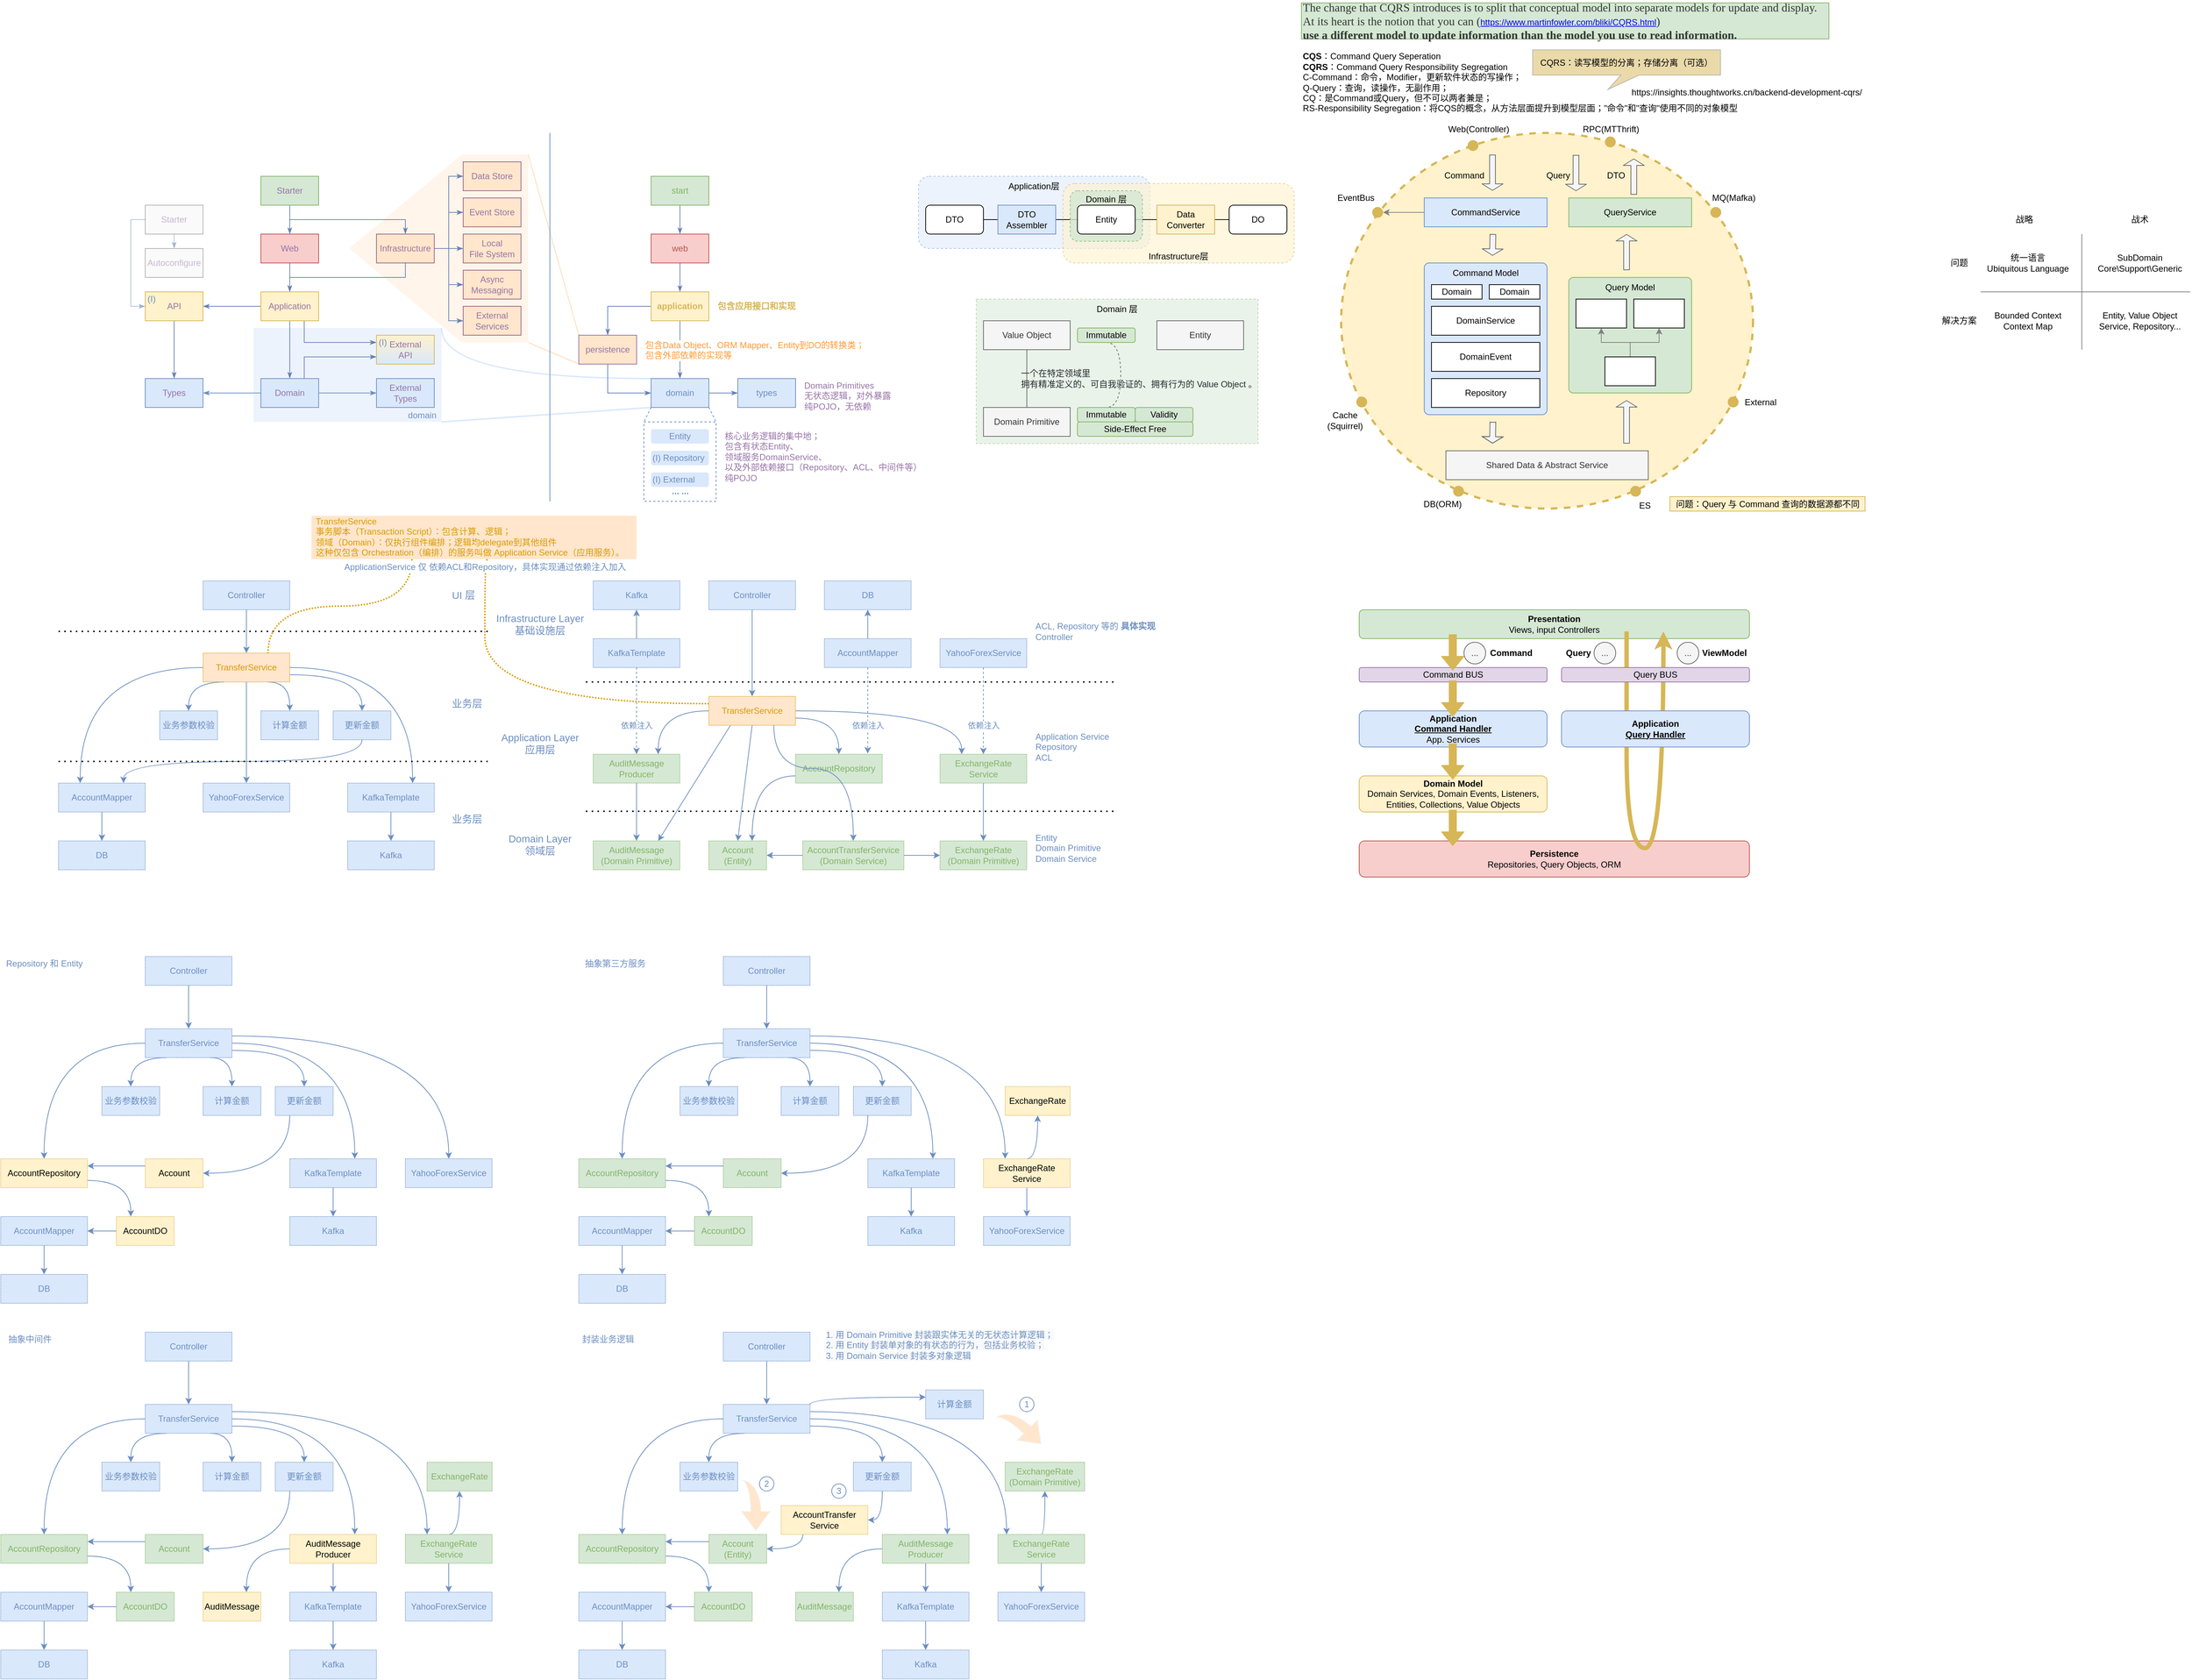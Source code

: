 <mxfile version="13.5.8" type="github">
  <diagram id="HGR84DPYoryr4UejDbrn" name="Page-1">
    <mxGraphModel dx="946" dy="1714" grid="1" gridSize="10" guides="1" tooltips="1" connect="1" arrows="1" fold="1" page="1" pageScale="1" pageWidth="850" pageHeight="1100" math="0" shadow="0">
      <root>
        <mxCell id="0" />
        <mxCell id="1" parent="0" />
        <mxCell id="k__74r5_tCfTsesa0LqW-23" value="" style="ellipse;whiteSpace=wrap;html=1;dashed=1;strokeWidth=3;fillColor=#fff2cc;strokeColor=#d6b656;" vertex="1" parent="1">
          <mxGeometry x="1935" y="20" width="570" height="520" as="geometry" />
        </mxCell>
        <mxCell id="k__74r5_tCfTsesa0LqW-11" value="Command Model" style="rounded=1;whiteSpace=wrap;html=1;arcSize=4;fillColor=#dae8fc;verticalAlign=top;strokeColor=#6c8ebf;" vertex="1" parent="1">
          <mxGeometry x="2050" y="200" width="170" height="210" as="geometry" />
        </mxCell>
        <mxCell id="na9q9-R0wcQOXwDvBzgQ-10" value="Application层" style="rounded=1;whiteSpace=wrap;html=1;fillColor=#dae8fc;strokeColor=#6c8ebf;opacity=50;dashed=1;align=center;verticalAlign=top;" parent="1" vertex="1">
          <mxGeometry x="1350" y="80" width="320" height="100" as="geometry" />
        </mxCell>
        <mxCell id="na9q9-R0wcQOXwDvBzgQ-11" value="Infrastructure层" style="rounded=1;whiteSpace=wrap;html=1;fillColor=#fff2cc;strokeColor=#d6b656;opacity=60;dashed=1;verticalAlign=bottom;" parent="1" vertex="1">
          <mxGeometry x="1550" y="90" width="320" height="110" as="geometry" />
        </mxCell>
        <mxCell id="Rx8_rTDr1uG7aBfj7MTM-297" value="Domain 层" style="rounded=0;whiteSpace=wrap;html=1;shadow=0;glass=0;labelBackgroundColor=none;sketch=0;strokeColor=#82b366;fillColor=#d5e8d4;fontSize=12;align=center;dashed=1;opacity=50;verticalAlign=top;" parent="1" vertex="1">
          <mxGeometry x="1430" y="250" width="390" height="200" as="geometry" />
        </mxCell>
        <mxCell id="Rx8_rTDr1uG7aBfj7MTM-19" value="" style="verticalLabelPosition=bottom;verticalAlign=top;html=1;shape=offPageConnector;rounded=0;size=0.628;glass=0;dashed=1;dashPattern=1 1;fontColor=#6C8EBF;align=right;rotation=90;fillColor=#FFE6CC;strokeColor=none;opacity=40;" parent="1" vertex="1">
          <mxGeometry x="556.25" y="56.25" width="260" height="247.5" as="geometry" />
        </mxCell>
        <mxCell id="Rx8_rTDr1uG7aBfj7MTM-13" style="edgeStyle=orthogonalEdgeStyle;orthogonalLoop=1;jettySize=auto;html=1;exitX=1;exitY=0;exitDx=0;exitDy=0;entryX=0;entryY=0;entryDx=0;entryDy=0;endArrow=none;endFill=0;fontColor=#6C8EBF;curved=1;strokeColor=#DAE8FC;fontStyle=1;strokeWidth=2;" parent="1" source="Rx8_rTDr1uG7aBfj7MTM-11" target="f-NZzgFDiCujEd77ImA0-5" edge="1">
          <mxGeometry relative="1" as="geometry">
            <Array as="points">
              <mxPoint x="690" y="360" />
            </Array>
          </mxGeometry>
        </mxCell>
        <mxCell id="Rx8_rTDr1uG7aBfj7MTM-11" value="domain" style="rounded=0;whiteSpace=wrap;html=1;shadow=0;glass=0;comic=0;labelBackgroundColor=none;strokeWidth=1;fillColor=#dae8fc;fontFamily=Helvetica;fontSize=12;align=right;verticalAlign=bottom;dashed=1;dashPattern=1 1;spacingRight=5;strokeColor=none;opacity=50;fontColor=#6C8EBF;" parent="1" vertex="1">
          <mxGeometry x="430" y="290" width="260" height="130" as="geometry" />
        </mxCell>
        <mxCell id="Rx8_rTDr1uG7aBfj7MTM-2" value="" style="rounded=0;whiteSpace=wrap;html=1;fillColor=none;dashed=1;strokeColor=#6C8EBF;" parent="1" vertex="1">
          <mxGeometry x="970" y="420" width="100" height="110" as="geometry" />
        </mxCell>
        <mxCell id="f-NZzgFDiCujEd77ImA0-1" style="edgeStyle=orthogonalEdgeStyle;rounded=0;comic=0;jumpStyle=arc;jumpSize=6;html=1;labelBackgroundColor=#ffffff;startArrow=none;startFill=0;endArrow=classicThin;endFill=1;endSize=6;jettySize=auto;orthogonalLoop=1;strokeColor=#6881B3;strokeWidth=1;fillColor=none;fontFamily=Helvetica;fontSize=12;fontColor=#9673A6;" parent="1" source="f-NZzgFDiCujEd77ImA0-3" target="f-NZzgFDiCujEd77ImA0-7" edge="1">
          <mxGeometry relative="1" as="geometry" />
        </mxCell>
        <mxCell id="f-NZzgFDiCujEd77ImA0-2" style="edgeStyle=orthogonalEdgeStyle;rounded=0;comic=0;jumpStyle=arc;jumpSize=6;html=1;entryX=0.5;entryY=0;labelBackgroundColor=#ffffff;startArrow=none;startFill=0;endArrow=classicThin;endFill=1;endSize=6;jettySize=auto;orthogonalLoop=1;strokeColor=#6881B3;strokeWidth=1;fillColor=none;fontFamily=Helvetica;fontSize=12;fontColor=#9673A6;" parent="1" source="f-NZzgFDiCujEd77ImA0-3" target="f-NZzgFDiCujEd77ImA0-5" edge="1">
          <mxGeometry relative="1" as="geometry" />
        </mxCell>
        <mxCell id="f-NZzgFDiCujEd77ImA0-3" value="a&lt;span&gt;pplication&lt;/span&gt;" style="rounded=0;whiteSpace=wrap;html=1;shadow=0;glass=0;comic=0;labelBackgroundColor=none;strokeColor=#d6b656;strokeWidth=1;fillColor=#fff2cc;fontFamily=Helvetica;fontSize=12;align=center;fontColor=#D6B656;fontStyle=1" parent="1" vertex="1">
          <mxGeometry x="980" y="240" width="80" height="40" as="geometry" />
        </mxCell>
        <mxCell id="f-NZzgFDiCujEd77ImA0-4" style="edgeStyle=orthogonalEdgeStyle;rounded=0;comic=0;jumpStyle=arc;jumpSize=6;html=1;labelBackgroundColor=#ffffff;startArrow=none;startFill=0;endArrow=classicThin;endFill=1;endSize=6;jettySize=auto;orthogonalLoop=1;strokeColor=#6881B3;strokeWidth=1;fillColor=none;fontFamily=Helvetica;fontSize=12;fontColor=#9673A6;" parent="1" source="f-NZzgFDiCujEd77ImA0-5" target="f-NZzgFDiCujEd77ImA0-10" edge="1">
          <mxGeometry relative="1" as="geometry" />
        </mxCell>
        <mxCell id="Rx8_rTDr1uG7aBfj7MTM-15" style="orthogonalLoop=1;jettySize=auto;html=1;exitX=0;exitY=1;exitDx=0;exitDy=0;entryX=1;entryY=1;entryDx=0;entryDy=0;endArrow=none;endFill=0;fontColor=#6C8EBF;strokeColor=#DAE8FC;fontStyle=1;strokeWidth=2;" parent="1" source="f-NZzgFDiCujEd77ImA0-5" target="Rx8_rTDr1uG7aBfj7MTM-11" edge="1">
          <mxGeometry relative="1" as="geometry" />
        </mxCell>
        <mxCell id="f-NZzgFDiCujEd77ImA0-5" value="domain" style="rounded=0;whiteSpace=wrap;html=1;shadow=0;glass=0;comic=0;labelBackgroundColor=none;strokeColor=#6c8ebf;strokeWidth=1;fillColor=#dae8fc;fontFamily=Helvetica;fontSize=12;align=center;fontColor=#6C8EBF;" parent="1" vertex="1">
          <mxGeometry x="980" y="360" width="80" height="40" as="geometry" />
        </mxCell>
        <mxCell id="f-NZzgFDiCujEd77ImA0-6" style="edgeStyle=orthogonalEdgeStyle;rounded=0;comic=0;jumpStyle=arc;jumpSize=6;html=1;labelBackgroundColor=#ffffff;startArrow=none;startFill=0;endArrow=classicThin;endFill=1;endSize=6;jettySize=auto;orthogonalLoop=1;strokeColor=#6881B3;strokeWidth=1;fillColor=none;fontFamily=Helvetica;fontSize=12;fontColor=#9673A6;exitX=0.5;exitY=1;" parent="1" source="f-NZzgFDiCujEd77ImA0-7" edge="1">
          <mxGeometry relative="1" as="geometry">
            <mxPoint x="980" y="380" as="targetPoint" />
            <Array as="points">
              <mxPoint x="920" y="380" />
            </Array>
          </mxGeometry>
        </mxCell>
        <mxCell id="Rx8_rTDr1uG7aBfj7MTM-22" style="edgeStyle=none;orthogonalLoop=1;jettySize=auto;html=1;exitX=0;exitY=1;exitDx=0;exitDy=0;entryX=1;entryY=0;entryDx=0;entryDy=0;dashed=1;endArrow=none;endFill=0;fontColor=#6C8EBF;dashPattern=1 1;strokeWidth=1;strokeColor=#FFB366;" parent="1" source="f-NZzgFDiCujEd77ImA0-7" target="Rx8_rTDr1uG7aBfj7MTM-19" edge="1">
          <mxGeometry relative="1" as="geometry" />
        </mxCell>
        <mxCell id="f-NZzgFDiCujEd77ImA0-7" value="persistence" style="rounded=0;whiteSpace=wrap;html=1;shadow=0;glass=0;comic=0;labelBackgroundColor=none;strokeColor=#9673A6;strokeWidth=1;fontFamily=Helvetica;fontSize=12;fontColor=#9673A6;align=center;fillColor=#FFE6CC;" parent="1" vertex="1">
          <mxGeometry x="880" y="300" width="80" height="40" as="geometry" />
        </mxCell>
        <mxCell id="f-NZzgFDiCujEd77ImA0-8" style="edgeStyle=orthogonalEdgeStyle;rounded=0;comic=0;jumpStyle=arc;jumpSize=6;html=1;labelBackgroundColor=#ffffff;startArrow=none;startFill=0;endArrow=classicThin;endFill=1;endSize=6;jettySize=auto;orthogonalLoop=1;strokeColor=#6881B3;strokeWidth=1;fillColor=none;fontFamily=Helvetica;fontSize=12;fontColor=#9673A6;" parent="1" source="f-NZzgFDiCujEd77ImA0-9" target="f-NZzgFDiCujEd77ImA0-12" edge="1">
          <mxGeometry relative="1" as="geometry" />
        </mxCell>
        <mxCell id="f-NZzgFDiCujEd77ImA0-9" value="start" style="rounded=0;whiteSpace=wrap;html=1;shadow=0;glass=0;comic=0;labelBackgroundColor=none;strokeColor=#82b366;strokeWidth=1;fillColor=#d5e8d4;fontFamily=Helvetica;fontSize=12;align=center;fontColor=#82B366;" parent="1" vertex="1">
          <mxGeometry x="980" y="80" width="80" height="40" as="geometry" />
        </mxCell>
        <mxCell id="f-NZzgFDiCujEd77ImA0-10" value="types" style="rounded=0;whiteSpace=wrap;html=1;shadow=0;glass=0;comic=0;labelBackgroundColor=none;strokeColor=#6c8ebf;strokeWidth=1;fillColor=#dae8fc;fontFamily=Helvetica;fontSize=12;align=center;fontColor=#6C8EBF;" parent="1" vertex="1">
          <mxGeometry x="1100" y="360" width="80" height="40" as="geometry" />
        </mxCell>
        <mxCell id="f-NZzgFDiCujEd77ImA0-11" style="edgeStyle=orthogonalEdgeStyle;rounded=0;comic=0;jumpStyle=arc;jumpSize=6;html=1;entryX=0.5;entryY=0;labelBackgroundColor=#ffffff;startArrow=none;startFill=0;endArrow=classicThin;endFill=1;endSize=6;jettySize=auto;orthogonalLoop=1;strokeColor=#6881B3;strokeWidth=1;fillColor=none;fontFamily=Helvetica;fontSize=12;fontColor=#9673A6;" parent="1" source="f-NZzgFDiCujEd77ImA0-12" target="f-NZzgFDiCujEd77ImA0-3" edge="1">
          <mxGeometry relative="1" as="geometry" />
        </mxCell>
        <mxCell id="f-NZzgFDiCujEd77ImA0-12" value="web" style="rounded=0;whiteSpace=wrap;html=1;shadow=0;glass=0;comic=0;labelBackgroundColor=none;strokeColor=#b85450;strokeWidth=1;fillColor=#f8cecc;fontFamily=Helvetica;fontSize=12;align=center;fontColor=#B85450;" parent="1" vertex="1">
          <mxGeometry x="980" y="160" width="80" height="40" as="geometry" />
        </mxCell>
        <mxCell id="f-NZzgFDiCujEd77ImA0-13" style="edgeStyle=orthogonalEdgeStyle;rounded=0;comic=0;jumpStyle=arc;jumpSize=6;html=1;entryX=0.5;entryY=0;labelBackgroundColor=#ffffff;startArrow=none;startFill=0;endArrow=classicThin;endFill=1;endSize=6;jettySize=auto;orthogonalLoop=1;strokeColor=#6881B3;strokeWidth=1;fillColor=none;fontFamily=Helvetica;fontSize=12;fontColor=#9673A6;" parent="1" source="f-NZzgFDiCujEd77ImA0-15" target="f-NZzgFDiCujEd77ImA0-17" edge="1">
          <mxGeometry relative="1" as="geometry" />
        </mxCell>
        <mxCell id="f-NZzgFDiCujEd77ImA0-14" style="edgeStyle=orthogonalEdgeStyle;rounded=0;comic=0;jumpStyle=arc;jumpSize=6;html=1;entryX=0.5;entryY=0;labelBackgroundColor=#ffffff;startArrow=none;startFill=0;endArrow=classicThin;endFill=1;endSize=6;jettySize=auto;orthogonalLoop=1;strokeColor=#6881B3;strokeWidth=1;fillColor=none;fontFamily=Helvetica;fontSize=12;fontColor=#9673A6;entryDx=0;entryDy=0;" parent="1" source="f-NZzgFDiCujEd77ImA0-15" target="f-NZzgFDiCujEd77ImA0-24" edge="1">
          <mxGeometry relative="1" as="geometry">
            <Array as="points">
              <mxPoint x="480" y="140" />
              <mxPoint x="640" y="140" />
            </Array>
          </mxGeometry>
        </mxCell>
        <mxCell id="f-NZzgFDiCujEd77ImA0-15" value="Starter" style="rounded=0;whiteSpace=wrap;html=1;shadow=0;glass=0;comic=0;labelBackgroundColor=none;strokeColor=#82b366;strokeWidth=1;fillColor=#d5e8d4;fontFamily=Helvetica;fontSize=12;fontColor=#9673A6;align=center;gradientColor=none;" parent="1" vertex="1">
          <mxGeometry x="440" y="80" width="80" height="40" as="geometry" />
        </mxCell>
        <mxCell id="f-NZzgFDiCujEd77ImA0-16" style="edgeStyle=orthogonalEdgeStyle;rounded=0;comic=0;jumpStyle=arc;jumpSize=6;html=1;entryX=0.5;entryY=0;labelBackgroundColor=#ffffff;startArrow=none;startFill=0;endArrow=classicThin;endFill=1;endSize=6;jettySize=auto;orthogonalLoop=1;strokeColor=#6881B3;strokeWidth=1;fillColor=none;fontFamily=Helvetica;fontSize=12;fontColor=#9673A6;" parent="1" source="f-NZzgFDiCujEd77ImA0-17" target="f-NZzgFDiCujEd77ImA0-33" edge="1">
          <mxGeometry relative="1" as="geometry" />
        </mxCell>
        <mxCell id="f-NZzgFDiCujEd77ImA0-17" value="Web" style="rounded=0;whiteSpace=wrap;html=1;shadow=0;glass=0;comic=0;labelBackgroundColor=none;strokeColor=#b85450;strokeWidth=1;fillColor=#f8cecc;fontFamily=Helvetica;fontSize=12;fontColor=#9673A6;align=center;" parent="1" vertex="1">
          <mxGeometry x="440" y="160" width="80" height="40" as="geometry" />
        </mxCell>
        <mxCell id="f-NZzgFDiCujEd77ImA0-18" style="edgeStyle=orthogonalEdgeStyle;rounded=0;comic=0;jumpStyle=arc;jumpSize=6;html=1;labelBackgroundColor=#ffffff;startArrow=none;startFill=0;endArrow=classicThin;endFill=1;endSize=6;jettySize=auto;orthogonalLoop=1;strokeColor=#6881B3;strokeWidth=1;fillColor=none;fontFamily=Helvetica;fontSize=12;fontColor=#9673A6;exitX=0.5;exitY=1;exitDx=0;exitDy=0;" parent="1" source="f-NZzgFDiCujEd77ImA0-24" edge="1">
          <mxGeometry relative="1" as="geometry">
            <mxPoint x="480" y="240" as="targetPoint" />
            <Array as="points">
              <mxPoint x="640" y="220" />
              <mxPoint x="480" y="220" />
            </Array>
            <mxPoint x="650" y="220" as="sourcePoint" />
          </mxGeometry>
        </mxCell>
        <mxCell id="f-NZzgFDiCujEd77ImA0-19" style="edgeStyle=orthogonalEdgeStyle;rounded=0;comic=0;jumpStyle=arc;jumpSize=6;html=1;labelBackgroundColor=#ffffff;startArrow=none;startFill=0;endArrow=classicThin;endFill=1;endSize=6;jettySize=auto;orthogonalLoop=1;strokeColor=#6881B3;strokeWidth=1;fillColor=none;fontFamily=Helvetica;fontSize=12;fontColor=#9673A6;" parent="1" source="f-NZzgFDiCujEd77ImA0-24" target="f-NZzgFDiCujEd77ImA0-25" edge="1">
          <mxGeometry relative="1" as="geometry" />
        </mxCell>
        <mxCell id="f-NZzgFDiCujEd77ImA0-20" style="edgeStyle=orthogonalEdgeStyle;rounded=0;comic=0;jumpStyle=arc;jumpSize=6;html=1;entryX=0;entryY=0.5;labelBackgroundColor=#ffffff;startArrow=none;startFill=0;endArrow=classicThin;endFill=1;endSize=6;jettySize=auto;orthogonalLoop=1;strokeColor=#6881B3;strokeWidth=1;fillColor=none;fontFamily=Helvetica;fontSize=12;fontColor=#9673A6;" parent="1" source="f-NZzgFDiCujEd77ImA0-24" target="f-NZzgFDiCujEd77ImA0-26" edge="1">
          <mxGeometry relative="1" as="geometry">
            <Array as="points">
              <mxPoint x="700" y="180" />
              <mxPoint x="700" y="130" />
            </Array>
          </mxGeometry>
        </mxCell>
        <mxCell id="f-NZzgFDiCujEd77ImA0-21" style="edgeStyle=orthogonalEdgeStyle;rounded=0;comic=0;jumpStyle=arc;jumpSize=6;html=1;entryX=0;entryY=0.5;labelBackgroundColor=#ffffff;startArrow=none;startFill=0;endArrow=classicThin;endFill=1;endSize=6;jettySize=auto;orthogonalLoop=1;strokeColor=#6881B3;strokeWidth=1;fillColor=none;fontFamily=Helvetica;fontSize=12;fontColor=#9673A6;" parent="1" source="f-NZzgFDiCujEd77ImA0-24" target="f-NZzgFDiCujEd77ImA0-27" edge="1">
          <mxGeometry relative="1" as="geometry" />
        </mxCell>
        <mxCell id="f-NZzgFDiCujEd77ImA0-22" style="edgeStyle=orthogonalEdgeStyle;rounded=0;comic=0;jumpStyle=arc;jumpSize=6;html=1;entryX=0;entryY=0.5;labelBackgroundColor=#ffffff;startArrow=none;startFill=0;endArrow=classicThin;endFill=1;endSize=6;jettySize=auto;orthogonalLoop=1;strokeColor=#6881B3;strokeWidth=1;fillColor=none;fontFamily=Helvetica;fontSize=12;fontColor=#9673A6;" parent="1" source="f-NZzgFDiCujEd77ImA0-24" target="f-NZzgFDiCujEd77ImA0-28" edge="1">
          <mxGeometry relative="1" as="geometry" />
        </mxCell>
        <mxCell id="f-NZzgFDiCujEd77ImA0-23" style="edgeStyle=orthogonalEdgeStyle;rounded=0;comic=0;jumpStyle=arc;jumpSize=6;html=1;entryX=0;entryY=0.5;labelBackgroundColor=#ffffff;startArrow=none;startFill=0;endArrow=classicThin;endFill=1;endSize=6;jettySize=auto;orthogonalLoop=1;strokeColor=#6881B3;strokeWidth=1;fillColor=none;fontFamily=Helvetica;fontSize=12;fontColor=#9673A6;" parent="1" source="f-NZzgFDiCujEd77ImA0-24" target="f-NZzgFDiCujEd77ImA0-29" edge="1">
          <mxGeometry relative="1" as="geometry" />
        </mxCell>
        <mxCell id="f-NZzgFDiCujEd77ImA0-24" value="Infrastructure" style="rounded=0;whiteSpace=wrap;html=1;shadow=0;glass=0;comic=0;labelBackgroundColor=none;strokeColor=#996185;strokeWidth=1;fillColor=#FFE6CC;fontFamily=Helvetica;fontSize=12;fontColor=#9673A6;align=center;gradientColor=none;" parent="1" vertex="1">
          <mxGeometry x="600" y="160" width="80" height="40" as="geometry" />
        </mxCell>
        <mxCell id="f-NZzgFDiCujEd77ImA0-25" value="Local&lt;div&gt;File System&lt;/div&gt;" style="rounded=0;whiteSpace=wrap;html=1;shadow=0;glass=0;comic=0;labelBackgroundColor=none;strokeColor=#996185;strokeWidth=1;fillColor=#FFE6CC;fontFamily=Helvetica;fontSize=12;fontColor=#9673A6;align=center;gradientColor=none;" parent="1" vertex="1">
          <mxGeometry x="720" y="160" width="80" height="40" as="geometry" />
        </mxCell>
        <mxCell id="f-NZzgFDiCujEd77ImA0-26" value="Event Store" style="rounded=0;whiteSpace=wrap;html=1;shadow=0;glass=0;comic=0;labelBackgroundColor=none;strokeColor=#996185;strokeWidth=1;fillColor=#FFE6CC;fontFamily=Helvetica;fontSize=12;fontColor=#9673A6;align=center;gradientColor=none;" parent="1" vertex="1">
          <mxGeometry x="720" y="110" width="80" height="40" as="geometry" />
        </mxCell>
        <mxCell id="f-NZzgFDiCujEd77ImA0-27" value="Data Store" style="rounded=0;whiteSpace=wrap;html=1;shadow=0;glass=0;comic=0;labelBackgroundColor=none;strokeColor=#996185;strokeWidth=1;fillColor=#FFE6CC;fontFamily=Helvetica;fontSize=12;fontColor=#9673A6;align=center;gradientColor=none;" parent="1" vertex="1">
          <mxGeometry x="720" y="60" width="80" height="40" as="geometry" />
        </mxCell>
        <mxCell id="f-NZzgFDiCujEd77ImA0-28" value="Async&lt;div&gt;Messaging&lt;/div&gt;" style="rounded=0;whiteSpace=wrap;html=1;shadow=0;glass=0;comic=0;labelBackgroundColor=none;strokeColor=#996185;strokeWidth=1;fillColor=#FFE6CC;fontFamily=Helvetica;fontSize=12;fontColor=#9673A6;align=center;gradientColor=none;" parent="1" vertex="1">
          <mxGeometry x="720" y="210" width="80" height="40" as="geometry" />
        </mxCell>
        <mxCell id="f-NZzgFDiCujEd77ImA0-29" value="External&lt;div&gt;Services&lt;/div&gt;" style="rounded=0;whiteSpace=wrap;html=1;shadow=0;glass=0;comic=0;labelBackgroundColor=none;strokeColor=#996185;strokeWidth=1;fillColor=#FFE6CC;fontFamily=Helvetica;fontSize=12;fontColor=#9673A6;align=center;gradientColor=none;" parent="1" vertex="1">
          <mxGeometry x="720" y="260" width="80" height="40" as="geometry" />
        </mxCell>
        <mxCell id="f-NZzgFDiCujEd77ImA0-30" style="edgeStyle=orthogonalEdgeStyle;rounded=0;comic=0;jumpStyle=arc;jumpSize=6;html=1;entryX=0.5;entryY=0;labelBackgroundColor=#ffffff;startArrow=none;startFill=0;endArrow=classicThin;endFill=1;endSize=6;jettySize=auto;orthogonalLoop=1;strokeColor=#6881B3;strokeWidth=1;fillColor=none;fontFamily=Helvetica;fontSize=12;fontColor=#9673A6;" parent="1" source="f-NZzgFDiCujEd77ImA0-33" target="f-NZzgFDiCujEd77ImA0-37" edge="1">
          <mxGeometry relative="1" as="geometry" />
        </mxCell>
        <mxCell id="f-NZzgFDiCujEd77ImA0-31" style="edgeStyle=orthogonalEdgeStyle;rounded=0;comic=0;jumpStyle=arc;jumpSize=6;html=1;exitX=0.75;exitY=1;entryX=0;entryY=0.25;labelBackgroundColor=#ffffff;startArrow=none;startFill=0;endArrow=classicThin;endFill=1;endSize=6;jettySize=auto;orthogonalLoop=1;strokeColor=#6881B3;strokeWidth=1;fillColor=none;fontFamily=Helvetica;fontSize=12;fontColor=#9673A6;" parent="1" source="f-NZzgFDiCujEd77ImA0-33" target="f-NZzgFDiCujEd77ImA0-38" edge="1">
          <mxGeometry relative="1" as="geometry" />
        </mxCell>
        <mxCell id="f-NZzgFDiCujEd77ImA0-32" style="edgeStyle=orthogonalEdgeStyle;rounded=0;comic=0;jumpStyle=arc;jumpSize=6;html=1;entryX=1;entryY=0.5;labelBackgroundColor=#ffffff;startArrow=none;startFill=0;endArrow=classicThin;endFill=1;endSize=6;jettySize=auto;orthogonalLoop=1;strokeColor=#6881B3;strokeWidth=1;fillColor=none;fontFamily=Helvetica;fontSize=12;fontColor=#9673A6;" parent="1" source="f-NZzgFDiCujEd77ImA0-33" target="f-NZzgFDiCujEd77ImA0-42" edge="1">
          <mxGeometry relative="1" as="geometry" />
        </mxCell>
        <mxCell id="f-NZzgFDiCujEd77ImA0-33" value="Application" style="rounded=0;whiteSpace=wrap;html=1;shadow=0;glass=0;comic=0;labelBackgroundColor=none;strokeColor=#d6b656;strokeWidth=1;fillColor=#fff2cc;fontFamily=Helvetica;fontSize=12;fontColor=#9673A6;align=center;" parent="1" vertex="1">
          <mxGeometry x="440" y="240" width="80" height="40" as="geometry" />
        </mxCell>
        <mxCell id="f-NZzgFDiCujEd77ImA0-34" style="edgeStyle=orthogonalEdgeStyle;rounded=0;comic=0;jumpStyle=arc;jumpSize=6;html=1;entryX=0;entryY=0.75;labelBackgroundColor=#ffffff;startArrow=none;startFill=0;endArrow=classicThin;endFill=1;endSize=6;jettySize=auto;orthogonalLoop=1;strokeColor=#6881B3;strokeWidth=1;fillColor=none;fontFamily=Helvetica;fontSize=12;fontColor=#9673A6;" parent="1" source="f-NZzgFDiCujEd77ImA0-37" target="f-NZzgFDiCujEd77ImA0-38" edge="1">
          <mxGeometry relative="1" as="geometry">
            <Array as="points">
              <mxPoint x="500" y="330" />
            </Array>
          </mxGeometry>
        </mxCell>
        <mxCell id="f-NZzgFDiCujEd77ImA0-35" style="edgeStyle=orthogonalEdgeStyle;rounded=0;comic=0;jumpStyle=arc;jumpSize=6;html=1;entryX=0;entryY=0.5;labelBackgroundColor=#ffffff;startArrow=none;startFill=0;endArrow=classicThin;endFill=1;endSize=6;jettySize=auto;orthogonalLoop=1;strokeColor=#6c8ebf;strokeWidth=1;fillColor=#dae8fc;fontFamily=Helvetica;fontSize=12;fontColor=#9673A6;" parent="1" source="f-NZzgFDiCujEd77ImA0-37" target="f-NZzgFDiCujEd77ImA0-39" edge="1">
          <mxGeometry relative="1" as="geometry" />
        </mxCell>
        <mxCell id="f-NZzgFDiCujEd77ImA0-36" style="edgeStyle=orthogonalEdgeStyle;rounded=0;comic=0;jumpStyle=arc;jumpSize=6;html=1;entryX=1;entryY=0.5;labelBackgroundColor=#ffffff;startArrow=none;startFill=0;endArrow=classicThin;endFill=1;endSize=6;jettySize=auto;orthogonalLoop=1;strokeColor=#6c8ebf;strokeWidth=1;fillColor=#dae8fc;fontFamily=Helvetica;fontSize=12;fontColor=#9673A6;" parent="1" source="f-NZzgFDiCujEd77ImA0-37" target="f-NZzgFDiCujEd77ImA0-40" edge="1">
          <mxGeometry relative="1" as="geometry" />
        </mxCell>
        <mxCell id="Rx8_rTDr1uG7aBfj7MTM-5" style="rounded=0;orthogonalLoop=1;jettySize=auto;html=1;exitX=1;exitY=1;exitDx=0;exitDy=0;entryX=1;entryY=0;entryDx=0;entryDy=0;fontColor=#6C8EBF;dashed=1;endArrow=none;endFill=0;strokeColor=#6C8EBF;" parent="1" target="Rx8_rTDr1uG7aBfj7MTM-2" edge="1">
          <mxGeometry relative="1" as="geometry">
            <mxPoint x="1060" y="400" as="sourcePoint" />
          </mxGeometry>
        </mxCell>
        <mxCell id="Rx8_rTDr1uG7aBfj7MTM-6" style="rounded=0;orthogonalLoop=1;jettySize=auto;html=1;exitX=0;exitY=1;exitDx=0;exitDy=0;entryX=0;entryY=0;entryDx=0;entryDy=0;fontColor=#6C8EBF;dashed=1;endArrow=none;endFill=0;strokeColor=#6C8EBF;" parent="1" target="Rx8_rTDr1uG7aBfj7MTM-2" edge="1">
          <mxGeometry relative="1" as="geometry">
            <mxPoint x="980" y="400" as="sourcePoint" />
          </mxGeometry>
        </mxCell>
        <mxCell id="f-NZzgFDiCujEd77ImA0-37" value="Domain" style="rounded=0;whiteSpace=wrap;html=1;shadow=0;glass=0;comic=0;labelBackgroundColor=none;strokeColor=#6c8ebf;strokeWidth=1;fillColor=#dae8fc;fontFamily=Helvetica;fontSize=12;fontColor=#9673A6;align=center;sketch=0;" parent="1" vertex="1">
          <mxGeometry x="440" y="360" width="80" height="40" as="geometry" />
        </mxCell>
        <mxCell id="f-NZzgFDiCujEd77ImA0-38" value="External&lt;div&gt;API&lt;/div&gt;" style="rounded=0;whiteSpace=wrap;html=1;shadow=0;glass=0;comic=0;labelBackgroundColor=none;strokeColor=#d6b656;strokeWidth=1;fillColor=#fff2cc;fontFamily=Helvetica;fontSize=12;fontColor=#9673A6;align=center;gradientColor=#DAE8FC;" parent="1" vertex="1">
          <mxGeometry x="600" y="300" width="80" height="40" as="geometry" />
        </mxCell>
        <mxCell id="f-NZzgFDiCujEd77ImA0-39" value="External&lt;div&gt;Types&lt;/div&gt;" style="rounded=0;whiteSpace=wrap;html=1;shadow=0;glass=0;comic=0;labelBackgroundColor=none;strokeColor=#6c8ebf;strokeWidth=1;fillColor=#dae8fc;fontFamily=Helvetica;fontSize=12;fontColor=#9673A6;align=center;" parent="1" vertex="1">
          <mxGeometry x="600" y="360" width="80" height="40" as="geometry" />
        </mxCell>
        <mxCell id="f-NZzgFDiCujEd77ImA0-40" value="Types" style="rounded=0;whiteSpace=wrap;html=1;shadow=0;glass=0;comic=0;labelBackgroundColor=none;strokeColor=#6c8ebf;strokeWidth=1;fillColor=#dae8fc;fontFamily=Helvetica;fontSize=12;fontColor=#9673A6;align=center;sketch=0;" parent="1" vertex="1">
          <mxGeometry x="280" y="360" width="80" height="40" as="geometry" />
        </mxCell>
        <mxCell id="f-NZzgFDiCujEd77ImA0-41" style="edgeStyle=orthogonalEdgeStyle;rounded=0;comic=0;jumpStyle=arc;jumpSize=6;html=1;entryX=0.5;entryY=0;labelBackgroundColor=#ffffff;startArrow=none;startFill=0;endArrow=classicThin;endFill=1;endSize=6;jettySize=auto;orthogonalLoop=1;strokeColor=#6881B3;strokeWidth=1;fillColor=none;fontFamily=Helvetica;fontSize=12;fontColor=#9673A6;" parent="1" source="f-NZzgFDiCujEd77ImA0-42" target="f-NZzgFDiCujEd77ImA0-40" edge="1">
          <mxGeometry relative="1" as="geometry" />
        </mxCell>
        <mxCell id="f-NZzgFDiCujEd77ImA0-42" value="API" style="rounded=0;whiteSpace=wrap;html=1;shadow=0;glass=0;comic=0;labelBackgroundColor=none;strokeColor=#d6b656;strokeWidth=1;fillColor=#fff2cc;fontFamily=Helvetica;fontSize=12;fontColor=#9673A6;align=center;" parent="1" vertex="1">
          <mxGeometry x="280" y="240" width="80" height="40" as="geometry" />
        </mxCell>
        <mxCell id="f-NZzgFDiCujEd77ImA0-43" value="Autoconfigure" style="rounded=0;whiteSpace=wrap;html=1;shadow=0;glass=0;comic=0;labelBackgroundColor=none;strokeColor=#666666;strokeWidth=1;fillColor=#f5f5f5;fontFamily=Helvetica;fontSize=12;fontColor=#9673A6;align=center;textOpacity=50;opacity=50;gradientColor=none;" parent="1" vertex="1">
          <mxGeometry x="280" y="180" width="80" height="40" as="geometry" />
        </mxCell>
        <mxCell id="f-NZzgFDiCujEd77ImA0-44" style="edgeStyle=orthogonalEdgeStyle;rounded=0;comic=0;jumpStyle=arc;jumpSize=6;html=1;exitX=0.5;exitY=1;entryX=0.5;entryY=0;labelBackgroundColor=#ffffff;startArrow=none;startFill=0;endArrow=classicThin;endFill=1;endSize=6;jettySize=auto;orthogonalLoop=1;strokeColor=#6881B3;strokeWidth=1;fillColor=none;fontFamily=Helvetica;fontSize=12;fontColor=#9673A6;opacity=50;" parent="1" source="f-NZzgFDiCujEd77ImA0-46" target="f-NZzgFDiCujEd77ImA0-43" edge="1">
          <mxGeometry relative="1" as="geometry" />
        </mxCell>
        <mxCell id="f-NZzgFDiCujEd77ImA0-45" style="edgeStyle=orthogonalEdgeStyle;rounded=0;comic=0;jumpStyle=arc;jumpSize=6;html=1;entryX=0;entryY=0.5;labelBackgroundColor=#ffffff;startArrow=none;startFill=0;endArrow=classicThin;endFill=1;endSize=6;jettySize=auto;orthogonalLoop=1;strokeColor=#6881B3;strokeWidth=1;fillColor=none;fontFamily=Helvetica;fontSize=12;fontColor=#9673A6;opacity=50;" parent="1" source="f-NZzgFDiCujEd77ImA0-46" target="f-NZzgFDiCujEd77ImA0-42" edge="1">
          <mxGeometry relative="1" as="geometry">
            <Array as="points">
              <mxPoint x="260" y="140" />
              <mxPoint x="260" y="260" />
            </Array>
          </mxGeometry>
        </mxCell>
        <mxCell id="f-NZzgFDiCujEd77ImA0-46" value="Starter" style="rounded=0;whiteSpace=wrap;html=1;shadow=0;glass=0;comic=0;labelBackgroundColor=none;strokeColor=#666666;strokeWidth=1;fillColor=#f5f5f5;fontFamily=Helvetica;fontSize=12;fontColor=#9673A6;align=center;textOpacity=50;opacity=50;gradientColor=none;" parent="1" vertex="1">
          <mxGeometry x="280" y="120" width="80" height="40" as="geometry" />
        </mxCell>
        <mxCell id="f-NZzgFDiCujEd77ImA0-47" value="Domain Primitives&lt;div&gt;无状态逻辑，对外暴露&lt;/div&gt;&lt;div&gt;纯POJO，无依赖&lt;/div&gt;" style="text;html=1;resizable=0;points=[];autosize=1;align=left;verticalAlign=top;spacingTop=-4;fontSize=12;fontFamily=Helvetica;fontColor=#9673A6;" parent="1" vertex="1">
          <mxGeometry x="1190" y="360" width="140" height="40" as="geometry" />
        </mxCell>
        <mxCell id="f-NZzgFDiCujEd77ImA0-48" value="核心业务逻辑的集中地；&lt;div&gt;包含有状态Entity、&lt;/div&gt;&lt;div&gt;领域服务DomainService、&lt;/div&gt;&lt;div&gt;以及外部依赖接口（Repository、ACL、中间件等）&lt;/div&gt;&lt;div&gt;纯POJO&lt;/div&gt;" style="text;html=1;resizable=0;points=[];autosize=1;align=left;verticalAlign=top;spacingTop=-4;fontSize=12;fontFamily=Helvetica;fontColor=#9673A6;" parent="1" vertex="1">
          <mxGeometry x="1080" y="430" width="290" height="70" as="geometry" />
        </mxCell>
        <mxCell id="Rx8_rTDr1uG7aBfj7MTM-1" value="Entity" style="rounded=1;whiteSpace=wrap;html=1;fillColor=#dae8fc;fontColor=#6C8EBF;strokeColor=none;" parent="1" vertex="1">
          <mxGeometry x="980" y="430" width="80" height="20" as="geometry" />
        </mxCell>
        <mxCell id="Rx8_rTDr1uG7aBfj7MTM-3" value="(I) Repository" style="rounded=1;whiteSpace=wrap;html=1;fillColor=#dae8fc;fontColor=#6C8EBF;align=left;strokeColor=none;" parent="1" vertex="1">
          <mxGeometry x="980" y="460" width="80" height="20" as="geometry" />
        </mxCell>
        <mxCell id="Rx8_rTDr1uG7aBfj7MTM-4" value="(I)&amp;nbsp;External" style="rounded=1;whiteSpace=wrap;html=1;fillColor=#dae8fc;fontColor=#6C8EBF;align=left;strokeColor=none;" parent="1" vertex="1">
          <mxGeometry x="980" y="490" width="80" height="20" as="geometry" />
        </mxCell>
        <mxCell id="Rx8_rTDr1uG7aBfj7MTM-7" value="... ..." style="text;html=1;align=center;verticalAlign=middle;resizable=0;points=[];autosize=1;fontColor=#6C8EBF;fontStyle=1" parent="1" vertex="1">
          <mxGeometry x="1000" y="506" width="40" height="20" as="geometry" />
        </mxCell>
        <mxCell id="Rx8_rTDr1uG7aBfj7MTM-10" value="包含应用接口和实现" style="text;html=1;resizable=0;points=[];autosize=1;align=left;verticalAlign=top;spacingTop=-4;fontSize=12;fontFamily=Helvetica;fontColor=#D6B656;fontStyle=1" parent="1" vertex="1">
          <mxGeometry x="1070" y="250" width="120" height="20" as="geometry" />
        </mxCell>
        <mxCell id="Rx8_rTDr1uG7aBfj7MTM-21" style="orthogonalLoop=1;jettySize=auto;html=1;exitX=0;exitY=0;exitDx=0;exitDy=0;entryX=0;entryY=0;entryDx=0;entryDy=0;dashed=1;endArrow=none;endFill=0;fontColor=#6C8EBF;dashPattern=1 1;strokeWidth=1;strokeColor=#FFB366;" parent="1" source="Rx8_rTDr1uG7aBfj7MTM-19" target="f-NZzgFDiCujEd77ImA0-7" edge="1">
          <mxGeometry relative="1" as="geometry" />
        </mxCell>
        <mxCell id="Rx8_rTDr1uG7aBfj7MTM-23" value="" style="endArrow=none;html=1;strokeColor=#6C8EBF;fontColor=#6C8EBF;" parent="1" edge="1">
          <mxGeometry width="50" height="50" relative="1" as="geometry">
            <mxPoint x="840" y="530" as="sourcePoint" />
            <mxPoint x="840" y="20" as="targetPoint" />
          </mxGeometry>
        </mxCell>
        <mxCell id="Rx8_rTDr1uG7aBfj7MTM-26" value="&lt;span style=&quot;text-align: left&quot;&gt;(I)&amp;nbsp;&lt;/span&gt;" style="text;html=1;align=center;verticalAlign=middle;resizable=0;points=[];autosize=1;fontColor=#6C8EBF;" parent="1" vertex="1">
          <mxGeometry x="275" y="240" width="30" height="20" as="geometry" />
        </mxCell>
        <mxCell id="Rx8_rTDr1uG7aBfj7MTM-27" value="&lt;span style=&quot;text-align: left&quot;&gt;(I)&amp;nbsp;&lt;/span&gt;" style="text;html=1;align=center;verticalAlign=middle;resizable=0;points=[];autosize=1;fontColor=#6C8EBF;" parent="1" vertex="1">
          <mxGeometry x="595" y="300" width="30" height="20" as="geometry" />
        </mxCell>
        <mxCell id="Rx8_rTDr1uG7aBfj7MTM-28" value="包含Data Object、ORM Mapper、Entity到DO的转换类；&lt;br&gt;包含外部依赖的实现等" style="text;html=1;resizable=0;points=[];autosize=1;align=left;verticalAlign=top;spacingTop=-4;fontSize=12;fontFamily=Helvetica;fontColor=#FF9933;labelBackgroundColor=#ffffff;" parent="1" vertex="1">
          <mxGeometry x="970" y="303.75" width="320" height="30" as="geometry" />
        </mxCell>
        <mxCell id="Rx8_rTDr1uG7aBfj7MTM-39" value="" style="edgeStyle=orthogonalEdgeStyle;orthogonalLoop=1;jettySize=auto;html=1;endArrow=classic;endFill=1;strokeWidth=1;fontColor=#6C8EBF;strokeColor=#6C8EBF;curved=1;" parent="1" source="Rx8_rTDr1uG7aBfj7MTM-29" target="Rx8_rTDr1uG7aBfj7MTM-30" edge="1">
          <mxGeometry relative="1" as="geometry" />
        </mxCell>
        <mxCell id="Rx8_rTDr1uG7aBfj7MTM-29" value="Controller" style="rounded=0;whiteSpace=wrap;html=1;shadow=0;glass=0;dashed=1;dashPattern=1 1;labelBackgroundColor=none;sketch=0;strokeColor=#6c8ebf;fillColor=#dae8fc;align=center;fontColor=#6C8EBF;" parent="1" vertex="1">
          <mxGeometry x="360" y="640" width="120" height="40" as="geometry" />
        </mxCell>
        <mxCell id="Rx8_rTDr1uG7aBfj7MTM-40" style="edgeStyle=orthogonalEdgeStyle;orthogonalLoop=1;jettySize=auto;html=1;entryX=0.5;entryY=0;entryDx=0;entryDy=0;endArrow=classic;endFill=1;strokeColor=#6C8EBF;strokeWidth=1;fontColor=#6C8EBF;exitX=0.5;exitY=1;exitDx=0;exitDy=0;curved=1;" parent="1" source="Rx8_rTDr1uG7aBfj7MTM-30" target="Rx8_rTDr1uG7aBfj7MTM-35" edge="1">
          <mxGeometry relative="1" as="geometry" />
        </mxCell>
        <mxCell id="Rx8_rTDr1uG7aBfj7MTM-41" style="edgeStyle=orthogonalEdgeStyle;orthogonalLoop=1;jettySize=auto;html=1;exitX=0.75;exitY=1;exitDx=0;exitDy=0;entryX=0.5;entryY=0;entryDx=0;entryDy=0;endArrow=classic;endFill=1;strokeColor=#6C8EBF;strokeWidth=1;fontColor=#6C8EBF;curved=1;" parent="1" source="Rx8_rTDr1uG7aBfj7MTM-30" target="Rx8_rTDr1uG7aBfj7MTM-31" edge="1">
          <mxGeometry relative="1" as="geometry">
            <Array as="points">
              <mxPoint x="480" y="780" />
            </Array>
          </mxGeometry>
        </mxCell>
        <mxCell id="Rx8_rTDr1uG7aBfj7MTM-42" style="edgeStyle=orthogonalEdgeStyle;orthogonalLoop=1;jettySize=auto;html=1;entryX=0.5;entryY=0;entryDx=0;entryDy=0;endArrow=classic;endFill=1;strokeColor=#6C8EBF;strokeWidth=1;fontColor=#6C8EBF;curved=1;" parent="1" target="Rx8_rTDr1uG7aBfj7MTM-32" edge="1">
          <mxGeometry relative="1" as="geometry">
            <mxPoint x="480" y="770" as="sourcePoint" />
            <Array as="points">
              <mxPoint x="480" y="770" />
              <mxPoint x="580" y="770" />
            </Array>
          </mxGeometry>
        </mxCell>
        <mxCell id="Rx8_rTDr1uG7aBfj7MTM-43" style="edgeStyle=orthogonalEdgeStyle;orthogonalLoop=1;jettySize=auto;html=1;exitX=0.25;exitY=1;exitDx=0;exitDy=0;entryX=0.5;entryY=0;entryDx=0;entryDy=0;endArrow=classic;endFill=1;strokeColor=#6C8EBF;strokeWidth=1;fontColor=#6C8EBF;curved=1;" parent="1" source="Rx8_rTDr1uG7aBfj7MTM-30" target="Rx8_rTDr1uG7aBfj7MTM-33" edge="1">
          <mxGeometry relative="1" as="geometry">
            <Array as="points">
              <mxPoint x="340" y="780" />
            </Array>
          </mxGeometry>
        </mxCell>
        <mxCell id="Rx8_rTDr1uG7aBfj7MTM-44" style="edgeStyle=orthogonalEdgeStyle;orthogonalLoop=1;jettySize=auto;html=1;exitX=0;exitY=0.5;exitDx=0;exitDy=0;entryX=0.25;entryY=0;entryDx=0;entryDy=0;endArrow=classic;endFill=1;strokeColor=#6C8EBF;strokeWidth=1;fontColor=#6C8EBF;curved=1;" parent="1" source="Rx8_rTDr1uG7aBfj7MTM-30" target="Rx8_rTDr1uG7aBfj7MTM-34" edge="1">
          <mxGeometry relative="1" as="geometry" />
        </mxCell>
        <mxCell id="Rx8_rTDr1uG7aBfj7MTM-49" style="edgeStyle=orthogonalEdgeStyle;curved=1;orthogonalLoop=1;jettySize=auto;html=1;entryX=0.75;entryY=0;entryDx=0;entryDy=0;endArrow=classic;endFill=1;strokeColor=#6C8EBF;strokeWidth=1;fontColor=#6C8EBF;" parent="1" source="Rx8_rTDr1uG7aBfj7MTM-30" target="Rx8_rTDr1uG7aBfj7MTM-36" edge="1">
          <mxGeometry relative="1" as="geometry">
            <Array as="points">
              <mxPoint x="650" y="760" />
            </Array>
          </mxGeometry>
        </mxCell>
        <mxCell id="Rx8_rTDr1uG7aBfj7MTM-30" value="TransferService" style="rounded=0;whiteSpace=wrap;html=1;shadow=0;glass=0;dashed=1;dashPattern=1 1;labelBackgroundColor=none;sketch=0;strokeColor=#d79b00;fillColor=#ffe6cc;align=center;fontColor=#D79B00;" parent="1" vertex="1">
          <mxGeometry x="360" y="740" width="120" height="40" as="geometry" />
        </mxCell>
        <mxCell id="Rx8_rTDr1uG7aBfj7MTM-31" value="计算金额" style="rounded=0;whiteSpace=wrap;html=1;shadow=0;glass=0;dashed=1;dashPattern=1 1;labelBackgroundColor=none;sketch=0;strokeColor=#6c8ebf;fillColor=#dae8fc;align=center;fontColor=#6C8EBF;" parent="1" vertex="1">
          <mxGeometry x="440" y="820" width="80" height="40" as="geometry" />
        </mxCell>
        <mxCell id="Rx8_rTDr1uG7aBfj7MTM-47" style="edgeStyle=orthogonalEdgeStyle;orthogonalLoop=1;jettySize=auto;html=1;entryX=0.75;entryY=0;entryDx=0;entryDy=0;endArrow=classic;endFill=1;strokeColor=#6C8EBF;strokeWidth=1;fontColor=#6C8EBF;curved=1;exitX=0.5;exitY=1;exitDx=0;exitDy=0;" parent="1" source="Rx8_rTDr1uG7aBfj7MTM-32" target="Rx8_rTDr1uG7aBfj7MTM-34" edge="1">
          <mxGeometry relative="1" as="geometry">
            <mxPoint x="580" y="880" as="sourcePoint" />
            <Array as="points">
              <mxPoint x="580" y="890" />
              <mxPoint x="250" y="890" />
            </Array>
          </mxGeometry>
        </mxCell>
        <mxCell id="Rx8_rTDr1uG7aBfj7MTM-32" value="更新金额" style="rounded=0;whiteSpace=wrap;html=1;shadow=0;glass=0;dashed=1;dashPattern=1 1;labelBackgroundColor=none;sketch=0;strokeColor=#6c8ebf;fillColor=#dae8fc;align=center;fontColor=#6C8EBF;" parent="1" vertex="1">
          <mxGeometry x="540" y="820" width="80" height="40" as="geometry" />
        </mxCell>
        <mxCell id="Rx8_rTDr1uG7aBfj7MTM-33" value="业务参数校验" style="rounded=0;whiteSpace=wrap;html=1;shadow=0;glass=0;dashed=1;dashPattern=1 1;labelBackgroundColor=none;sketch=0;strokeColor=#6c8ebf;fillColor=#dae8fc;align=center;fontColor=#6C8EBF;" parent="1" vertex="1">
          <mxGeometry x="300" y="820" width="80" height="40" as="geometry" />
        </mxCell>
        <mxCell id="Rx8_rTDr1uG7aBfj7MTM-45" value="" style="edgeStyle=orthogonalEdgeStyle;orthogonalLoop=1;jettySize=auto;html=1;endArrow=classic;endFill=1;strokeColor=#6C8EBF;strokeWidth=1;fontColor=#6C8EBF;curved=1;" parent="1" source="Rx8_rTDr1uG7aBfj7MTM-34" target="Rx8_rTDr1uG7aBfj7MTM-38" edge="1">
          <mxGeometry relative="1" as="geometry" />
        </mxCell>
        <mxCell id="Rx8_rTDr1uG7aBfj7MTM-34" value="AccountMapper" style="rounded=0;whiteSpace=wrap;html=1;shadow=0;glass=0;dashed=1;dashPattern=1 1;labelBackgroundColor=none;sketch=0;strokeColor=#6c8ebf;fillColor=#dae8fc;align=center;fontColor=#6C8EBF;" parent="1" vertex="1">
          <mxGeometry x="160" y="920" width="120" height="40" as="geometry" />
        </mxCell>
        <mxCell id="Rx8_rTDr1uG7aBfj7MTM-35" value="YahooForexService" style="rounded=0;whiteSpace=wrap;html=1;shadow=0;glass=0;dashed=1;dashPattern=1 1;labelBackgroundColor=none;sketch=0;strokeColor=#6c8ebf;fillColor=#dae8fc;align=center;fontColor=#6C8EBF;" parent="1" vertex="1">
          <mxGeometry x="360" y="920" width="120" height="40" as="geometry" />
        </mxCell>
        <mxCell id="Rx8_rTDr1uG7aBfj7MTM-46" value="" style="edgeStyle=orthogonalEdgeStyle;orthogonalLoop=1;jettySize=auto;html=1;endArrow=classic;endFill=1;strokeColor=#6C8EBF;strokeWidth=1;fontColor=#6C8EBF;curved=1;" parent="1" source="Rx8_rTDr1uG7aBfj7MTM-36" target="Rx8_rTDr1uG7aBfj7MTM-37" edge="1">
          <mxGeometry relative="1" as="geometry" />
        </mxCell>
        <mxCell id="Rx8_rTDr1uG7aBfj7MTM-36" value="KafkaTemplate" style="rounded=0;whiteSpace=wrap;html=1;shadow=0;glass=0;dashed=1;dashPattern=1 1;labelBackgroundColor=none;sketch=0;strokeColor=#6c8ebf;fillColor=#dae8fc;align=center;fontColor=#6C8EBF;" parent="1" vertex="1">
          <mxGeometry x="560" y="920" width="120" height="40" as="geometry" />
        </mxCell>
        <mxCell id="Rx8_rTDr1uG7aBfj7MTM-37" value="Kafka" style="rounded=0;whiteSpace=wrap;html=1;shadow=0;glass=0;dashed=1;dashPattern=1 1;labelBackgroundColor=none;sketch=0;strokeColor=#6c8ebf;fillColor=#dae8fc;align=center;fontColor=#6C8EBF;" parent="1" vertex="1">
          <mxGeometry x="560" y="1000" width="120" height="40" as="geometry" />
        </mxCell>
        <mxCell id="Rx8_rTDr1uG7aBfj7MTM-38" value="DB" style="rounded=0;whiteSpace=wrap;html=1;shadow=0;glass=0;dashed=1;dashPattern=1 1;labelBackgroundColor=none;sketch=0;strokeColor=#6c8ebf;fillColor=#dae8fc;align=center;fontColor=#6C8EBF;" parent="1" vertex="1">
          <mxGeometry x="160" y="1000" width="120" height="40" as="geometry" />
        </mxCell>
        <mxCell id="Rx8_rTDr1uG7aBfj7MTM-50" value="" style="endArrow=none;dashed=1;html=1;dashPattern=1 3;strokeWidth=2;fontColor=#6C8EBF;" parent="1" edge="1">
          <mxGeometry width="50" height="50" relative="1" as="geometry">
            <mxPoint x="160" y="710" as="sourcePoint" />
            <mxPoint x="760" y="710" as="targetPoint" />
          </mxGeometry>
        </mxCell>
        <mxCell id="Rx8_rTDr1uG7aBfj7MTM-51" value="" style="endArrow=none;dashed=1;html=1;dashPattern=1 3;strokeWidth=2;fontColor=#6C8EBF;" parent="1" edge="1">
          <mxGeometry width="50" height="50" relative="1" as="geometry">
            <mxPoint x="160" y="890" as="sourcePoint" />
            <mxPoint x="760" y="890" as="targetPoint" />
          </mxGeometry>
        </mxCell>
        <mxCell id="Rx8_rTDr1uG7aBfj7MTM-53" value="UI 层" style="text;html=1;align=center;verticalAlign=middle;resizable=0;points=[];autosize=1;fontColor=#6C8EBF;fontSize=14;fontStyle=0" parent="1" vertex="1">
          <mxGeometry x="695" y="650" width="50" height="20" as="geometry" />
        </mxCell>
        <mxCell id="Rx8_rTDr1uG7aBfj7MTM-54" value="业务层" style="text;html=1;align=center;verticalAlign=middle;resizable=0;points=[];autosize=1;fontColor=#6C8EBF;fontSize=14;fontStyle=0" parent="1" vertex="1">
          <mxGeometry x="695" y="800" width="60" height="20" as="geometry" />
        </mxCell>
        <mxCell id="Rx8_rTDr1uG7aBfj7MTM-55" value="业务层" style="text;html=1;align=center;verticalAlign=middle;resizable=0;points=[];autosize=1;fontColor=#6C8EBF;fontSize=14;fontStyle=0" parent="1" vertex="1">
          <mxGeometry x="695" y="960" width="60" height="20" as="geometry" />
        </mxCell>
        <mxCell id="Rx8_rTDr1uG7aBfj7MTM-56" value="" style="edgeStyle=orthogonalEdgeStyle;orthogonalLoop=1;jettySize=auto;html=1;endArrow=classic;endFill=1;strokeWidth=1;fontColor=#6C8EBF;strokeColor=#6C8EBF;curved=1;" parent="1" source="Rx8_rTDr1uG7aBfj7MTM-57" target="Rx8_rTDr1uG7aBfj7MTM-64" edge="1">
          <mxGeometry relative="1" as="geometry" />
        </mxCell>
        <mxCell id="Rx8_rTDr1uG7aBfj7MTM-57" value="Controller" style="rounded=0;whiteSpace=wrap;html=1;shadow=0;glass=0;dashed=1;dashPattern=1 1;labelBackgroundColor=none;sketch=0;strokeColor=#6c8ebf;fillColor=#dae8fc;align=center;fontColor=#6C8EBF;" parent="1" vertex="1">
          <mxGeometry x="280" y="1160" width="120" height="40" as="geometry" />
        </mxCell>
        <mxCell id="Rx8_rTDr1uG7aBfj7MTM-58" style="edgeStyle=orthogonalEdgeStyle;orthogonalLoop=1;jettySize=auto;html=1;entryX=0.5;entryY=0;entryDx=0;entryDy=0;endArrow=classic;endFill=1;strokeColor=#6C8EBF;strokeWidth=1;fontColor=#6C8EBF;curved=1;exitX=1;exitY=0.25;exitDx=0;exitDy=0;" parent="1" source="Rx8_rTDr1uG7aBfj7MTM-64" target="Rx8_rTDr1uG7aBfj7MTM-71" edge="1">
          <mxGeometry relative="1" as="geometry">
            <mxPoint x="410" y="1270" as="sourcePoint" />
          </mxGeometry>
        </mxCell>
        <mxCell id="Rx8_rTDr1uG7aBfj7MTM-59" style="edgeStyle=orthogonalEdgeStyle;orthogonalLoop=1;jettySize=auto;html=1;exitX=0.75;exitY=1;exitDx=0;exitDy=0;entryX=0.5;entryY=0;entryDx=0;entryDy=0;endArrow=classic;endFill=1;strokeColor=#6C8EBF;strokeWidth=1;fontColor=#6C8EBF;curved=1;" parent="1" source="Rx8_rTDr1uG7aBfj7MTM-64" target="Rx8_rTDr1uG7aBfj7MTM-65" edge="1">
          <mxGeometry relative="1" as="geometry">
            <Array as="points">
              <mxPoint x="400" y="1300" />
            </Array>
          </mxGeometry>
        </mxCell>
        <mxCell id="Rx8_rTDr1uG7aBfj7MTM-60" style="edgeStyle=orthogonalEdgeStyle;orthogonalLoop=1;jettySize=auto;html=1;entryX=0.5;entryY=0;entryDx=0;entryDy=0;endArrow=classic;endFill=1;strokeColor=#6C8EBF;strokeWidth=1;fontColor=#6C8EBF;curved=1;" parent="1" target="Rx8_rTDr1uG7aBfj7MTM-67" edge="1">
          <mxGeometry relative="1" as="geometry">
            <mxPoint x="400" y="1290" as="sourcePoint" />
            <Array as="points">
              <mxPoint x="400" y="1290" />
              <mxPoint x="500" y="1290" />
            </Array>
          </mxGeometry>
        </mxCell>
        <mxCell id="Rx8_rTDr1uG7aBfj7MTM-61" style="edgeStyle=orthogonalEdgeStyle;orthogonalLoop=1;jettySize=auto;html=1;exitX=0.25;exitY=1;exitDx=0;exitDy=0;entryX=0.5;entryY=0;entryDx=0;entryDy=0;endArrow=classic;endFill=1;strokeColor=#6C8EBF;strokeWidth=1;fontColor=#6C8EBF;curved=1;" parent="1" source="Rx8_rTDr1uG7aBfj7MTM-64" target="Rx8_rTDr1uG7aBfj7MTM-68" edge="1">
          <mxGeometry relative="1" as="geometry">
            <Array as="points">
              <mxPoint x="260" y="1300" />
            </Array>
          </mxGeometry>
        </mxCell>
        <mxCell id="Rx8_rTDr1uG7aBfj7MTM-62" style="edgeStyle=orthogonalEdgeStyle;orthogonalLoop=1;jettySize=auto;html=1;exitX=0;exitY=0.5;exitDx=0;exitDy=0;entryX=0.5;entryY=0;entryDx=0;entryDy=0;endArrow=classic;endFill=1;strokeColor=#6C8EBF;strokeWidth=1;fontColor=#6C8EBF;curved=1;" parent="1" source="Rx8_rTDr1uG7aBfj7MTM-64" target="Rx8_rTDr1uG7aBfj7MTM-70" edge="1">
          <mxGeometry relative="1" as="geometry" />
        </mxCell>
        <mxCell id="Rx8_rTDr1uG7aBfj7MTM-63" style="edgeStyle=orthogonalEdgeStyle;curved=1;orthogonalLoop=1;jettySize=auto;html=1;entryX=0.75;entryY=0;entryDx=0;entryDy=0;endArrow=classic;endFill=1;strokeColor=#6C8EBF;strokeWidth=1;fontColor=#6C8EBF;" parent="1" source="Rx8_rTDr1uG7aBfj7MTM-64" target="Rx8_rTDr1uG7aBfj7MTM-73" edge="1">
          <mxGeometry relative="1" as="geometry">
            <Array as="points">
              <mxPoint x="570" y="1280" />
            </Array>
          </mxGeometry>
        </mxCell>
        <mxCell id="Rx8_rTDr1uG7aBfj7MTM-64" value="TransferService" style="rounded=0;whiteSpace=wrap;html=1;shadow=0;glass=0;dashed=1;dashPattern=1 1;labelBackgroundColor=none;sketch=0;strokeColor=#6c8ebf;fillColor=#dae8fc;align=center;fontColor=#6C8EBF;" parent="1" vertex="1">
          <mxGeometry x="280" y="1260" width="120" height="40" as="geometry" />
        </mxCell>
        <mxCell id="Rx8_rTDr1uG7aBfj7MTM-65" value="计算金额" style="rounded=0;whiteSpace=wrap;html=1;shadow=0;glass=0;dashed=1;dashPattern=1 1;labelBackgroundColor=none;sketch=0;strokeColor=#6c8ebf;fillColor=#dae8fc;align=center;fontColor=#6C8EBF;" parent="1" vertex="1">
          <mxGeometry x="360" y="1340" width="80" height="40" as="geometry" />
        </mxCell>
        <mxCell id="Rx8_rTDr1uG7aBfj7MTM-86" style="edgeStyle=orthogonalEdgeStyle;curved=1;orthogonalLoop=1;jettySize=auto;html=1;entryX=1;entryY=0.5;entryDx=0;entryDy=0;endArrow=classic;endFill=1;strokeColor=#6C8EBF;strokeWidth=1;fontColor=#6C8EBF;exitX=0.25;exitY=1;exitDx=0;exitDy=0;" parent="1" source="Rx8_rTDr1uG7aBfj7MTM-67" target="Rx8_rTDr1uG7aBfj7MTM-85" edge="1">
          <mxGeometry relative="1" as="geometry" />
        </mxCell>
        <mxCell id="Rx8_rTDr1uG7aBfj7MTM-67" value="更新金额" style="rounded=0;whiteSpace=wrap;html=1;shadow=0;glass=0;dashed=1;dashPattern=1 1;labelBackgroundColor=none;sketch=0;strokeColor=#6c8ebf;fillColor=#dae8fc;align=center;fontColor=#6C8EBF;" parent="1" vertex="1">
          <mxGeometry x="460" y="1340" width="80" height="40" as="geometry" />
        </mxCell>
        <mxCell id="Rx8_rTDr1uG7aBfj7MTM-68" value="业务参数校验" style="rounded=0;whiteSpace=wrap;html=1;shadow=0;glass=0;dashed=1;dashPattern=1 1;labelBackgroundColor=none;sketch=0;strokeColor=#6c8ebf;fillColor=#dae8fc;align=center;fontColor=#6C8EBF;" parent="1" vertex="1">
          <mxGeometry x="220" y="1340" width="80" height="40" as="geometry" />
        </mxCell>
        <mxCell id="Rx8_rTDr1uG7aBfj7MTM-88" style="edgeStyle=orthogonalEdgeStyle;curved=1;orthogonalLoop=1;jettySize=auto;html=1;exitX=1;exitY=0.75;exitDx=0;exitDy=0;entryX=0.25;entryY=0;entryDx=0;entryDy=0;endArrow=classic;endFill=1;strokeColor=#6C8EBF;strokeWidth=1;fontColor=#6C8EBF;" parent="1" source="Rx8_rTDr1uG7aBfj7MTM-70" target="Rx8_rTDr1uG7aBfj7MTM-84" edge="1">
          <mxGeometry relative="1" as="geometry" />
        </mxCell>
        <mxCell id="Rx8_rTDr1uG7aBfj7MTM-70" value="AccountRepository" style="rounded=0;whiteSpace=wrap;html=1;shadow=0;glass=0;dashed=1;dashPattern=1 1;labelBackgroundColor=none;sketch=0;strokeColor=#d6b656;fillColor=#fff2cc;align=center;" parent="1" vertex="1">
          <mxGeometry x="80" y="1440" width="120" height="40" as="geometry" />
        </mxCell>
        <mxCell id="Rx8_rTDr1uG7aBfj7MTM-71" value="YahooForexService" style="rounded=0;whiteSpace=wrap;html=1;shadow=0;glass=0;dashed=1;dashPattern=1 1;labelBackgroundColor=none;sketch=0;strokeColor=#6c8ebf;fillColor=#dae8fc;align=center;fontColor=#6C8EBF;" parent="1" vertex="1">
          <mxGeometry x="640" y="1440" width="120" height="40" as="geometry" />
        </mxCell>
        <mxCell id="Rx8_rTDr1uG7aBfj7MTM-72" value="" style="edgeStyle=orthogonalEdgeStyle;orthogonalLoop=1;jettySize=auto;html=1;endArrow=classic;endFill=1;strokeColor=#6C8EBF;strokeWidth=1;fontColor=#6C8EBF;curved=1;" parent="1" source="Rx8_rTDr1uG7aBfj7MTM-73" target="Rx8_rTDr1uG7aBfj7MTM-74" edge="1">
          <mxGeometry relative="1" as="geometry" />
        </mxCell>
        <mxCell id="Rx8_rTDr1uG7aBfj7MTM-73" value="KafkaTemplate" style="rounded=0;whiteSpace=wrap;html=1;shadow=0;glass=0;dashed=1;dashPattern=1 1;labelBackgroundColor=none;sketch=0;strokeColor=#6c8ebf;fillColor=#dae8fc;align=center;fontColor=#6C8EBF;" parent="1" vertex="1">
          <mxGeometry x="480" y="1440" width="120" height="40" as="geometry" />
        </mxCell>
        <mxCell id="Rx8_rTDr1uG7aBfj7MTM-74" value="Kafka" style="rounded=0;whiteSpace=wrap;html=1;shadow=0;glass=0;dashed=1;dashPattern=1 1;labelBackgroundColor=none;sketch=0;strokeColor=#6c8ebf;fillColor=#dae8fc;align=center;fontColor=#6C8EBF;" parent="1" vertex="1">
          <mxGeometry x="480" y="1520" width="120" height="40" as="geometry" />
        </mxCell>
        <mxCell id="Rx8_rTDr1uG7aBfj7MTM-83" value="" style="edgeStyle=orthogonalEdgeStyle;curved=1;orthogonalLoop=1;jettySize=auto;html=1;endArrow=classic;endFill=1;strokeColor=#6C8EBF;strokeWidth=1;fontColor=#6C8EBF;" parent="1" source="Rx8_rTDr1uG7aBfj7MTM-75" target="Rx8_rTDr1uG7aBfj7MTM-81" edge="1">
          <mxGeometry relative="1" as="geometry" />
        </mxCell>
        <mxCell id="Rx8_rTDr1uG7aBfj7MTM-75" value="AccountMapper" style="rounded=0;whiteSpace=wrap;html=1;shadow=0;glass=0;dashed=1;dashPattern=1 1;labelBackgroundColor=none;sketch=0;strokeColor=#6c8ebf;fillColor=#dae8fc;align=center;fontColor=#6C8EBF;" parent="1" vertex="1">
          <mxGeometry x="80" y="1520" width="120" height="40" as="geometry" />
        </mxCell>
        <mxCell id="Rx8_rTDr1uG7aBfj7MTM-81" value="DB" style="rounded=0;whiteSpace=wrap;html=1;shadow=0;glass=0;dashed=1;dashPattern=1 1;labelBackgroundColor=none;sketch=0;strokeColor=#6c8ebf;fillColor=#dae8fc;align=center;fontColor=#6C8EBF;" parent="1" vertex="1">
          <mxGeometry x="80" y="1600" width="120" height="40" as="geometry" />
        </mxCell>
        <mxCell id="Rx8_rTDr1uG7aBfj7MTM-89" style="edgeStyle=orthogonalEdgeStyle;curved=1;orthogonalLoop=1;jettySize=auto;html=1;exitX=0;exitY=0.5;exitDx=0;exitDy=0;entryX=1;entryY=0.5;entryDx=0;entryDy=0;endArrow=classic;endFill=1;strokeColor=#6C8EBF;strokeWidth=1;fontColor=#6C8EBF;" parent="1" source="Rx8_rTDr1uG7aBfj7MTM-84" target="Rx8_rTDr1uG7aBfj7MTM-75" edge="1">
          <mxGeometry relative="1" as="geometry" />
        </mxCell>
        <mxCell id="Rx8_rTDr1uG7aBfj7MTM-84" value="AccountDO" style="rounded=0;whiteSpace=wrap;html=1;shadow=0;glass=0;dashed=1;dashPattern=1 1;labelBackgroundColor=none;sketch=0;strokeColor=#d6b656;fillColor=#fff2cc;align=center;" parent="1" vertex="1">
          <mxGeometry x="240" y="1520" width="80" height="40" as="geometry" />
        </mxCell>
        <mxCell id="Rx8_rTDr1uG7aBfj7MTM-87" style="edgeStyle=orthogonalEdgeStyle;curved=1;orthogonalLoop=1;jettySize=auto;html=1;entryX=1;entryY=0.25;entryDx=0;entryDy=0;endArrow=classic;endFill=1;strokeColor=#6C8EBF;strokeWidth=1;fontColor=#6C8EBF;exitX=0;exitY=0.25;exitDx=0;exitDy=0;" parent="1" source="Rx8_rTDr1uG7aBfj7MTM-85" target="Rx8_rTDr1uG7aBfj7MTM-70" edge="1">
          <mxGeometry relative="1" as="geometry" />
        </mxCell>
        <mxCell id="Rx8_rTDr1uG7aBfj7MTM-85" value="Account" style="rounded=0;whiteSpace=wrap;html=1;shadow=0;glass=0;dashed=1;dashPattern=1 1;labelBackgroundColor=none;sketch=0;strokeColor=#d6b656;fillColor=#fff2cc;align=center;" parent="1" vertex="1">
          <mxGeometry x="280" y="1440" width="80" height="40" as="geometry" />
        </mxCell>
        <mxCell id="Rx8_rTDr1uG7aBfj7MTM-90" value="" style="edgeStyle=orthogonalEdgeStyle;orthogonalLoop=1;jettySize=auto;html=1;endArrow=classic;endFill=1;strokeWidth=1;fontColor=#6C8EBF;strokeColor=#6C8EBF;curved=1;" parent="1" source="Rx8_rTDr1uG7aBfj7MTM-91" target="Rx8_rTDr1uG7aBfj7MTM-98" edge="1">
          <mxGeometry relative="1" as="geometry" />
        </mxCell>
        <mxCell id="Rx8_rTDr1uG7aBfj7MTM-91" value="Controller" style="rounded=0;whiteSpace=wrap;html=1;shadow=0;glass=0;dashed=1;dashPattern=1 1;labelBackgroundColor=none;sketch=0;strokeColor=#6c8ebf;fillColor=#dae8fc;align=center;fontColor=#6C8EBF;" parent="1" vertex="1">
          <mxGeometry x="1080" y="1160" width="120" height="40" as="geometry" />
        </mxCell>
        <mxCell id="Rx8_rTDr1uG7aBfj7MTM-92" style="edgeStyle=orthogonalEdgeStyle;orthogonalLoop=1;jettySize=auto;html=1;entryX=0.25;entryY=0;entryDx=0;entryDy=0;endArrow=classic;endFill=1;strokeColor=#6C8EBF;strokeWidth=1;fontColor=#6C8EBF;curved=1;exitX=1;exitY=0.25;exitDx=0;exitDy=0;" parent="1" source="Rx8_rTDr1uG7aBfj7MTM-98" target="Rx8_rTDr1uG7aBfj7MTM-105" edge="1">
          <mxGeometry relative="1" as="geometry">
            <mxPoint x="1210" y="1270" as="sourcePoint" />
          </mxGeometry>
        </mxCell>
        <mxCell id="Rx8_rTDr1uG7aBfj7MTM-93" style="edgeStyle=orthogonalEdgeStyle;orthogonalLoop=1;jettySize=auto;html=1;exitX=0.75;exitY=1;exitDx=0;exitDy=0;entryX=0.5;entryY=0;entryDx=0;entryDy=0;endArrow=classic;endFill=1;strokeColor=#6C8EBF;strokeWidth=1;fontColor=#6C8EBF;curved=1;" parent="1" source="Rx8_rTDr1uG7aBfj7MTM-98" target="Rx8_rTDr1uG7aBfj7MTM-99" edge="1">
          <mxGeometry relative="1" as="geometry">
            <Array as="points">
              <mxPoint x="1200" y="1300" />
            </Array>
          </mxGeometry>
        </mxCell>
        <mxCell id="Rx8_rTDr1uG7aBfj7MTM-94" style="edgeStyle=orthogonalEdgeStyle;orthogonalLoop=1;jettySize=auto;html=1;entryX=0.5;entryY=0;entryDx=0;entryDy=0;endArrow=classic;endFill=1;strokeColor=#6C8EBF;strokeWidth=1;fontColor=#6C8EBF;curved=1;" parent="1" target="Rx8_rTDr1uG7aBfj7MTM-101" edge="1">
          <mxGeometry relative="1" as="geometry">
            <mxPoint x="1200" y="1290" as="sourcePoint" />
            <Array as="points">
              <mxPoint x="1200" y="1290" />
              <mxPoint x="1300" y="1290" />
            </Array>
          </mxGeometry>
        </mxCell>
        <mxCell id="Rx8_rTDr1uG7aBfj7MTM-95" style="edgeStyle=orthogonalEdgeStyle;orthogonalLoop=1;jettySize=auto;html=1;exitX=0.25;exitY=1;exitDx=0;exitDy=0;entryX=0.5;entryY=0;entryDx=0;entryDy=0;endArrow=classic;endFill=1;strokeColor=#6C8EBF;strokeWidth=1;fontColor=#6C8EBF;curved=1;" parent="1" source="Rx8_rTDr1uG7aBfj7MTM-98" target="Rx8_rTDr1uG7aBfj7MTM-102" edge="1">
          <mxGeometry relative="1" as="geometry">
            <Array as="points">
              <mxPoint x="1060" y="1300" />
            </Array>
          </mxGeometry>
        </mxCell>
        <mxCell id="Rx8_rTDr1uG7aBfj7MTM-96" style="edgeStyle=orthogonalEdgeStyle;orthogonalLoop=1;jettySize=auto;html=1;exitX=0;exitY=0.5;exitDx=0;exitDy=0;entryX=0.5;entryY=0;entryDx=0;entryDy=0;endArrow=classic;endFill=1;strokeColor=#6C8EBF;strokeWidth=1;fontColor=#6C8EBF;curved=1;" parent="1" source="Rx8_rTDr1uG7aBfj7MTM-98" target="Rx8_rTDr1uG7aBfj7MTM-104" edge="1">
          <mxGeometry relative="1" as="geometry" />
        </mxCell>
        <mxCell id="Rx8_rTDr1uG7aBfj7MTM-97" style="edgeStyle=orthogonalEdgeStyle;curved=1;orthogonalLoop=1;jettySize=auto;html=1;entryX=0.75;entryY=0;entryDx=0;entryDy=0;endArrow=classic;endFill=1;strokeColor=#6C8EBF;strokeWidth=1;fontColor=#6C8EBF;" parent="1" source="Rx8_rTDr1uG7aBfj7MTM-98" target="Rx8_rTDr1uG7aBfj7MTM-107" edge="1">
          <mxGeometry relative="1" as="geometry">
            <Array as="points">
              <mxPoint x="1370" y="1280" />
            </Array>
          </mxGeometry>
        </mxCell>
        <mxCell id="Rx8_rTDr1uG7aBfj7MTM-98" value="TransferService" style="rounded=0;whiteSpace=wrap;html=1;shadow=0;glass=0;dashed=1;dashPattern=1 1;labelBackgroundColor=none;sketch=0;strokeColor=#6c8ebf;fillColor=#dae8fc;align=center;fontColor=#6C8EBF;" parent="1" vertex="1">
          <mxGeometry x="1080" y="1260" width="120" height="40" as="geometry" />
        </mxCell>
        <mxCell id="Rx8_rTDr1uG7aBfj7MTM-99" value="计算金额" style="rounded=0;whiteSpace=wrap;html=1;shadow=0;glass=0;dashed=1;dashPattern=1 1;labelBackgroundColor=none;sketch=0;strokeColor=#6c8ebf;fillColor=#dae8fc;align=center;fontColor=#6C8EBF;" parent="1" vertex="1">
          <mxGeometry x="1160" y="1340" width="80" height="40" as="geometry" />
        </mxCell>
        <mxCell id="Rx8_rTDr1uG7aBfj7MTM-100" style="edgeStyle=orthogonalEdgeStyle;curved=1;orthogonalLoop=1;jettySize=auto;html=1;entryX=1;entryY=0.5;entryDx=0;entryDy=0;endArrow=classic;endFill=1;strokeColor=#6C8EBF;strokeWidth=1;fontColor=#6C8EBF;exitX=0.25;exitY=1;exitDx=0;exitDy=0;" parent="1" source="Rx8_rTDr1uG7aBfj7MTM-101" target="Rx8_rTDr1uG7aBfj7MTM-115" edge="1">
          <mxGeometry relative="1" as="geometry" />
        </mxCell>
        <mxCell id="Rx8_rTDr1uG7aBfj7MTM-101" value="更新金额" style="rounded=0;whiteSpace=wrap;html=1;shadow=0;glass=0;dashed=1;dashPattern=1 1;labelBackgroundColor=none;sketch=0;strokeColor=#6c8ebf;fillColor=#dae8fc;align=center;fontColor=#6C8EBF;" parent="1" vertex="1">
          <mxGeometry x="1260" y="1340" width="80" height="40" as="geometry" />
        </mxCell>
        <mxCell id="Rx8_rTDr1uG7aBfj7MTM-102" value="业务参数校验" style="rounded=0;whiteSpace=wrap;html=1;shadow=0;glass=0;dashed=1;dashPattern=1 1;labelBackgroundColor=none;sketch=0;strokeColor=#6c8ebf;fillColor=#dae8fc;align=center;fontColor=#6C8EBF;" parent="1" vertex="1">
          <mxGeometry x="1020" y="1340" width="80" height="40" as="geometry" />
        </mxCell>
        <mxCell id="Rx8_rTDr1uG7aBfj7MTM-103" style="edgeStyle=orthogonalEdgeStyle;curved=1;orthogonalLoop=1;jettySize=auto;html=1;exitX=1;exitY=0.75;exitDx=0;exitDy=0;entryX=0.25;entryY=0;entryDx=0;entryDy=0;endArrow=classic;endFill=1;strokeColor=#6C8EBF;strokeWidth=1;fontColor=#6C8EBF;" parent="1" source="Rx8_rTDr1uG7aBfj7MTM-104" target="Rx8_rTDr1uG7aBfj7MTM-113" edge="1">
          <mxGeometry relative="1" as="geometry" />
        </mxCell>
        <mxCell id="Rx8_rTDr1uG7aBfj7MTM-104" value="AccountRepository" style="rounded=0;whiteSpace=wrap;html=1;shadow=0;glass=0;dashed=1;dashPattern=1 1;labelBackgroundColor=none;sketch=0;strokeColor=#82b366;fillColor=#d5e8d4;align=center;fontColor=#82B366;" parent="1" vertex="1">
          <mxGeometry x="880" y="1440" width="120" height="40" as="geometry" />
        </mxCell>
        <mxCell id="Rx8_rTDr1uG7aBfj7MTM-118" style="edgeStyle=orthogonalEdgeStyle;curved=1;orthogonalLoop=1;jettySize=auto;html=1;entryX=0.5;entryY=1;entryDx=0;entryDy=0;endArrow=classic;endFill=1;strokeColor=#6C8EBF;strokeWidth=1;fontColor=#B85450;exitX=0.5;exitY=0;exitDx=0;exitDy=0;" parent="1" source="Rx8_rTDr1uG7aBfj7MTM-105" target="Rx8_rTDr1uG7aBfj7MTM-117" edge="1">
          <mxGeometry relative="1" as="geometry">
            <Array as="points">
              <mxPoint x="1515" y="1440" />
            </Array>
          </mxGeometry>
        </mxCell>
        <mxCell id="Rx8_rTDr1uG7aBfj7MTM-119" value="" style="edgeStyle=orthogonalEdgeStyle;curved=1;orthogonalLoop=1;jettySize=auto;html=1;endArrow=classic;endFill=1;strokeColor=#6C8EBF;strokeWidth=1;fontColor=#B85450;" parent="1" source="Rx8_rTDr1uG7aBfj7MTM-105" target="Rx8_rTDr1uG7aBfj7MTM-116" edge="1">
          <mxGeometry relative="1" as="geometry" />
        </mxCell>
        <mxCell id="Rx8_rTDr1uG7aBfj7MTM-105" value="ExchangeRate&lt;br&gt;Service" style="rounded=0;whiteSpace=wrap;html=1;shadow=0;glass=0;dashed=1;dashPattern=1 1;labelBackgroundColor=none;sketch=0;strokeColor=#d6b656;fillColor=#fff2cc;align=center;" parent="1" vertex="1">
          <mxGeometry x="1440" y="1440" width="120" height="40" as="geometry" />
        </mxCell>
        <mxCell id="Rx8_rTDr1uG7aBfj7MTM-106" value="" style="edgeStyle=orthogonalEdgeStyle;orthogonalLoop=1;jettySize=auto;html=1;endArrow=classic;endFill=1;strokeColor=#6C8EBF;strokeWidth=1;fontColor=#6C8EBF;curved=1;" parent="1" source="Rx8_rTDr1uG7aBfj7MTM-107" target="Rx8_rTDr1uG7aBfj7MTM-108" edge="1">
          <mxGeometry relative="1" as="geometry" />
        </mxCell>
        <mxCell id="Rx8_rTDr1uG7aBfj7MTM-107" value="KafkaTemplate" style="rounded=0;whiteSpace=wrap;html=1;shadow=0;glass=0;dashed=1;dashPattern=1 1;labelBackgroundColor=none;sketch=0;strokeColor=#6c8ebf;fillColor=#dae8fc;align=center;fontColor=#6C8EBF;" parent="1" vertex="1">
          <mxGeometry x="1280" y="1440" width="120" height="40" as="geometry" />
        </mxCell>
        <mxCell id="Rx8_rTDr1uG7aBfj7MTM-108" value="Kafka" style="rounded=0;whiteSpace=wrap;html=1;shadow=0;glass=0;dashed=1;dashPattern=1 1;labelBackgroundColor=none;sketch=0;strokeColor=#6c8ebf;fillColor=#dae8fc;align=center;fontColor=#6C8EBF;" parent="1" vertex="1">
          <mxGeometry x="1280" y="1520" width="120" height="40" as="geometry" />
        </mxCell>
        <mxCell id="Rx8_rTDr1uG7aBfj7MTM-109" value="" style="edgeStyle=orthogonalEdgeStyle;curved=1;orthogonalLoop=1;jettySize=auto;html=1;endArrow=classic;endFill=1;strokeColor=#6C8EBF;strokeWidth=1;fontColor=#6C8EBF;" parent="1" source="Rx8_rTDr1uG7aBfj7MTM-110" target="Rx8_rTDr1uG7aBfj7MTM-111" edge="1">
          <mxGeometry relative="1" as="geometry" />
        </mxCell>
        <mxCell id="Rx8_rTDr1uG7aBfj7MTM-110" value="AccountMapper" style="rounded=0;whiteSpace=wrap;html=1;shadow=0;glass=0;dashed=1;dashPattern=1 1;labelBackgroundColor=none;sketch=0;strokeColor=#6c8ebf;fillColor=#dae8fc;align=center;fontColor=#6C8EBF;" parent="1" vertex="1">
          <mxGeometry x="880" y="1520" width="120" height="40" as="geometry" />
        </mxCell>
        <mxCell id="Rx8_rTDr1uG7aBfj7MTM-111" value="DB" style="rounded=0;whiteSpace=wrap;html=1;shadow=0;glass=0;dashed=1;dashPattern=1 1;labelBackgroundColor=none;sketch=0;strokeColor=#6c8ebf;fillColor=#dae8fc;align=center;fontColor=#6C8EBF;" parent="1" vertex="1">
          <mxGeometry x="880" y="1600" width="120" height="40" as="geometry" />
        </mxCell>
        <mxCell id="Rx8_rTDr1uG7aBfj7MTM-112" style="edgeStyle=orthogonalEdgeStyle;curved=1;orthogonalLoop=1;jettySize=auto;html=1;exitX=0;exitY=0.5;exitDx=0;exitDy=0;entryX=1;entryY=0.5;entryDx=0;entryDy=0;endArrow=classic;endFill=1;strokeColor=#6C8EBF;strokeWidth=1;fontColor=#6C8EBF;" parent="1" source="Rx8_rTDr1uG7aBfj7MTM-113" target="Rx8_rTDr1uG7aBfj7MTM-110" edge="1">
          <mxGeometry relative="1" as="geometry" />
        </mxCell>
        <mxCell id="Rx8_rTDr1uG7aBfj7MTM-113" value="AccountDO" style="rounded=0;whiteSpace=wrap;html=1;shadow=0;glass=0;dashed=1;dashPattern=1 1;labelBackgroundColor=none;sketch=0;strokeColor=#82b366;fillColor=#d5e8d4;align=center;fontColor=#82B366;" parent="1" vertex="1">
          <mxGeometry x="1040" y="1520" width="80" height="40" as="geometry" />
        </mxCell>
        <mxCell id="Rx8_rTDr1uG7aBfj7MTM-114" style="edgeStyle=orthogonalEdgeStyle;curved=1;orthogonalLoop=1;jettySize=auto;html=1;entryX=1;entryY=0.25;entryDx=0;entryDy=0;endArrow=classic;endFill=1;strokeColor=#6C8EBF;strokeWidth=1;fontColor=#6C8EBF;exitX=0;exitY=0.25;exitDx=0;exitDy=0;" parent="1" source="Rx8_rTDr1uG7aBfj7MTM-115" target="Rx8_rTDr1uG7aBfj7MTM-104" edge="1">
          <mxGeometry relative="1" as="geometry" />
        </mxCell>
        <mxCell id="Rx8_rTDr1uG7aBfj7MTM-115" value="Account" style="rounded=0;whiteSpace=wrap;html=1;shadow=0;glass=0;dashed=1;dashPattern=1 1;labelBackgroundColor=none;sketch=0;strokeColor=#82b366;fillColor=#d5e8d4;align=center;fontColor=#82B366;" parent="1" vertex="1">
          <mxGeometry x="1080" y="1440" width="80" height="40" as="geometry" />
        </mxCell>
        <mxCell id="Rx8_rTDr1uG7aBfj7MTM-116" value="YahooForexService" style="rounded=0;whiteSpace=wrap;html=1;shadow=0;glass=0;dashed=1;dashPattern=1 1;labelBackgroundColor=none;sketch=0;strokeColor=#6c8ebf;fillColor=#dae8fc;align=center;fontColor=#6C8EBF;" parent="1" vertex="1">
          <mxGeometry x="1440" y="1520" width="120" height="40" as="geometry" />
        </mxCell>
        <mxCell id="Rx8_rTDr1uG7aBfj7MTM-117" value="ExchangeRate" style="rounded=0;whiteSpace=wrap;html=1;shadow=0;glass=0;dashed=1;dashPattern=1 1;labelBackgroundColor=none;sketch=0;strokeColor=#d6b656;fillColor=#fff2cc;align=center;" parent="1" vertex="1">
          <mxGeometry x="1470" y="1340" width="90" height="40" as="geometry" />
        </mxCell>
        <mxCell id="Rx8_rTDr1uG7aBfj7MTM-120" value="" style="edgeStyle=orthogonalEdgeStyle;orthogonalLoop=1;jettySize=auto;html=1;endArrow=classic;endFill=1;strokeWidth=1;fontColor=#6C8EBF;strokeColor=#6C8EBF;curved=1;" parent="1" source="Rx8_rTDr1uG7aBfj7MTM-121" target="Rx8_rTDr1uG7aBfj7MTM-128" edge="1">
          <mxGeometry relative="1" as="geometry" />
        </mxCell>
        <mxCell id="Rx8_rTDr1uG7aBfj7MTM-121" value="Controller" style="rounded=0;whiteSpace=wrap;html=1;shadow=0;glass=0;dashed=1;dashPattern=1 1;labelBackgroundColor=none;sketch=0;strokeColor=#6c8ebf;fillColor=#dae8fc;align=center;fontColor=#6C8EBF;" parent="1" vertex="1">
          <mxGeometry x="280" y="1680" width="120" height="40" as="geometry" />
        </mxCell>
        <mxCell id="Rx8_rTDr1uG7aBfj7MTM-122" style="edgeStyle=orthogonalEdgeStyle;orthogonalLoop=1;jettySize=auto;html=1;entryX=0.25;entryY=0;entryDx=0;entryDy=0;endArrow=classic;endFill=1;strokeColor=#6C8EBF;strokeWidth=1;fontColor=#6C8EBF;curved=1;exitX=1;exitY=0.25;exitDx=0;exitDy=0;" parent="1" source="Rx8_rTDr1uG7aBfj7MTM-128" target="Rx8_rTDr1uG7aBfj7MTM-137" edge="1">
          <mxGeometry relative="1" as="geometry">
            <mxPoint x="410" y="1790" as="sourcePoint" />
          </mxGeometry>
        </mxCell>
        <mxCell id="Rx8_rTDr1uG7aBfj7MTM-123" style="edgeStyle=orthogonalEdgeStyle;orthogonalLoop=1;jettySize=auto;html=1;exitX=0.75;exitY=1;exitDx=0;exitDy=0;entryX=0.5;entryY=0;entryDx=0;entryDy=0;endArrow=classic;endFill=1;strokeColor=#6C8EBF;strokeWidth=1;fontColor=#6C8EBF;curved=1;" parent="1" source="Rx8_rTDr1uG7aBfj7MTM-128" target="Rx8_rTDr1uG7aBfj7MTM-129" edge="1">
          <mxGeometry relative="1" as="geometry">
            <Array as="points">
              <mxPoint x="400" y="1820" />
            </Array>
          </mxGeometry>
        </mxCell>
        <mxCell id="Rx8_rTDr1uG7aBfj7MTM-124" style="edgeStyle=orthogonalEdgeStyle;orthogonalLoop=1;jettySize=auto;html=1;entryX=0.5;entryY=0;entryDx=0;entryDy=0;endArrow=classic;endFill=1;strokeColor=#6C8EBF;strokeWidth=1;fontColor=#6C8EBF;curved=1;" parent="1" target="Rx8_rTDr1uG7aBfj7MTM-131" edge="1">
          <mxGeometry relative="1" as="geometry">
            <mxPoint x="400" y="1810" as="sourcePoint" />
            <Array as="points">
              <mxPoint x="400" y="1810" />
              <mxPoint x="500" y="1810" />
            </Array>
          </mxGeometry>
        </mxCell>
        <mxCell id="Rx8_rTDr1uG7aBfj7MTM-125" style="edgeStyle=orthogonalEdgeStyle;orthogonalLoop=1;jettySize=auto;html=1;exitX=0.25;exitY=1;exitDx=0;exitDy=0;entryX=0.5;entryY=0;entryDx=0;entryDy=0;endArrow=classic;endFill=1;strokeColor=#6C8EBF;strokeWidth=1;fontColor=#6C8EBF;curved=1;" parent="1" source="Rx8_rTDr1uG7aBfj7MTM-128" target="Rx8_rTDr1uG7aBfj7MTM-132" edge="1">
          <mxGeometry relative="1" as="geometry">
            <Array as="points">
              <mxPoint x="260" y="1820" />
            </Array>
          </mxGeometry>
        </mxCell>
        <mxCell id="Rx8_rTDr1uG7aBfj7MTM-126" style="edgeStyle=orthogonalEdgeStyle;orthogonalLoop=1;jettySize=auto;html=1;exitX=0;exitY=0.5;exitDx=0;exitDy=0;entryX=0.5;entryY=0;entryDx=0;entryDy=0;endArrow=classic;endFill=1;strokeColor=#6C8EBF;strokeWidth=1;fontColor=#6C8EBF;curved=1;" parent="1" source="Rx8_rTDr1uG7aBfj7MTM-128" target="Rx8_rTDr1uG7aBfj7MTM-134" edge="1">
          <mxGeometry relative="1" as="geometry" />
        </mxCell>
        <mxCell id="Rx8_rTDr1uG7aBfj7MTM-127" style="edgeStyle=orthogonalEdgeStyle;curved=1;orthogonalLoop=1;jettySize=auto;html=1;entryX=0.75;entryY=0;entryDx=0;entryDy=0;endArrow=classic;endFill=1;strokeColor=#6C8EBF;strokeWidth=1;fontColor=#6C8EBF;" parent="1" source="Rx8_rTDr1uG7aBfj7MTM-128" target="Rx8_rTDr1uG7aBfj7MTM-139" edge="1">
          <mxGeometry relative="1" as="geometry">
            <Array as="points">
              <mxPoint x="570" y="1800" />
            </Array>
          </mxGeometry>
        </mxCell>
        <mxCell id="Rx8_rTDr1uG7aBfj7MTM-128" value="TransferService" style="rounded=0;whiteSpace=wrap;html=1;shadow=0;glass=0;dashed=1;dashPattern=1 1;labelBackgroundColor=none;sketch=0;strokeColor=#6c8ebf;fillColor=#dae8fc;align=center;fontColor=#6C8EBF;" parent="1" vertex="1">
          <mxGeometry x="280" y="1780" width="120" height="40" as="geometry" />
        </mxCell>
        <mxCell id="Rx8_rTDr1uG7aBfj7MTM-129" value="计算金额" style="rounded=0;whiteSpace=wrap;html=1;shadow=0;glass=0;dashed=1;dashPattern=1 1;labelBackgroundColor=none;sketch=0;strokeColor=#6c8ebf;fillColor=#dae8fc;align=center;fontColor=#6C8EBF;" parent="1" vertex="1">
          <mxGeometry x="360" y="1860" width="80" height="40" as="geometry" />
        </mxCell>
        <mxCell id="Rx8_rTDr1uG7aBfj7MTM-130" style="edgeStyle=orthogonalEdgeStyle;curved=1;orthogonalLoop=1;jettySize=auto;html=1;entryX=1;entryY=0.5;entryDx=0;entryDy=0;endArrow=classic;endFill=1;strokeColor=#6C8EBF;strokeWidth=1;fontColor=#6C8EBF;exitX=0.25;exitY=1;exitDx=0;exitDy=0;" parent="1" source="Rx8_rTDr1uG7aBfj7MTM-131" target="Rx8_rTDr1uG7aBfj7MTM-147" edge="1">
          <mxGeometry relative="1" as="geometry" />
        </mxCell>
        <mxCell id="Rx8_rTDr1uG7aBfj7MTM-131" value="更新金额" style="rounded=0;whiteSpace=wrap;html=1;shadow=0;glass=0;dashed=1;dashPattern=1 1;labelBackgroundColor=none;sketch=0;strokeColor=#6c8ebf;fillColor=#dae8fc;align=center;fontColor=#6C8EBF;" parent="1" vertex="1">
          <mxGeometry x="460" y="1860" width="80" height="40" as="geometry" />
        </mxCell>
        <mxCell id="Rx8_rTDr1uG7aBfj7MTM-132" value="业务参数校验" style="rounded=0;whiteSpace=wrap;html=1;shadow=0;glass=0;dashed=1;dashPattern=1 1;labelBackgroundColor=none;sketch=0;strokeColor=#6c8ebf;fillColor=#dae8fc;align=center;fontColor=#6C8EBF;" parent="1" vertex="1">
          <mxGeometry x="220" y="1860" width="80" height="40" as="geometry" />
        </mxCell>
        <mxCell id="Rx8_rTDr1uG7aBfj7MTM-133" style="edgeStyle=orthogonalEdgeStyle;curved=1;orthogonalLoop=1;jettySize=auto;html=1;exitX=1;exitY=0.75;exitDx=0;exitDy=0;entryX=0.25;entryY=0;entryDx=0;entryDy=0;endArrow=classic;endFill=1;strokeColor=#6C8EBF;strokeWidth=1;fontColor=#6C8EBF;" parent="1" source="Rx8_rTDr1uG7aBfj7MTM-134" target="Rx8_rTDr1uG7aBfj7MTM-145" edge="1">
          <mxGeometry relative="1" as="geometry" />
        </mxCell>
        <mxCell id="Rx8_rTDr1uG7aBfj7MTM-134" value="AccountRepository" style="rounded=0;whiteSpace=wrap;html=1;shadow=0;glass=0;dashed=1;dashPattern=1 1;labelBackgroundColor=none;sketch=0;strokeColor=#82b366;fillColor=#d5e8d4;align=center;fontColor=#82B366;" parent="1" vertex="1">
          <mxGeometry x="80" y="1960" width="120" height="40" as="geometry" />
        </mxCell>
        <mxCell id="Rx8_rTDr1uG7aBfj7MTM-135" style="edgeStyle=orthogonalEdgeStyle;curved=1;orthogonalLoop=1;jettySize=auto;html=1;entryX=0.5;entryY=1;entryDx=0;entryDy=0;endArrow=classic;endFill=1;strokeColor=#6C8EBF;strokeWidth=1;fontColor=#B85450;exitX=0.5;exitY=0;exitDx=0;exitDy=0;" parent="1" source="Rx8_rTDr1uG7aBfj7MTM-137" target="Rx8_rTDr1uG7aBfj7MTM-149" edge="1">
          <mxGeometry relative="1" as="geometry">
            <Array as="points">
              <mxPoint x="715" y="1960" />
            </Array>
          </mxGeometry>
        </mxCell>
        <mxCell id="Rx8_rTDr1uG7aBfj7MTM-136" value="" style="edgeStyle=orthogonalEdgeStyle;curved=1;orthogonalLoop=1;jettySize=auto;html=1;endArrow=classic;endFill=1;strokeColor=#6C8EBF;strokeWidth=1;fontColor=#B85450;" parent="1" source="Rx8_rTDr1uG7aBfj7MTM-137" target="Rx8_rTDr1uG7aBfj7MTM-148" edge="1">
          <mxGeometry relative="1" as="geometry" />
        </mxCell>
        <mxCell id="Rx8_rTDr1uG7aBfj7MTM-137" value="ExchangeRate&lt;br&gt;Service" style="rounded=0;whiteSpace=wrap;html=1;shadow=0;glass=0;dashed=1;dashPattern=1 1;labelBackgroundColor=none;sketch=0;strokeColor=#82b366;fillColor=#d5e8d4;align=center;fontColor=#82B366;" parent="1" vertex="1">
          <mxGeometry x="640" y="1960" width="120" height="40" as="geometry" />
        </mxCell>
        <mxCell id="Rx8_rTDr1uG7aBfj7MTM-138" value="" style="edgeStyle=orthogonalEdgeStyle;orthogonalLoop=1;jettySize=auto;html=1;endArrow=classic;endFill=1;strokeColor=#6C8EBF;strokeWidth=1;fontColor=#6C8EBF;curved=1;" parent="1" source="Rx8_rTDr1uG7aBfj7MTM-139" target="Rx8_rTDr1uG7aBfj7MTM-140" edge="1">
          <mxGeometry relative="1" as="geometry" />
        </mxCell>
        <mxCell id="Rx8_rTDr1uG7aBfj7MTM-154" style="edgeStyle=orthogonalEdgeStyle;curved=1;orthogonalLoop=1;jettySize=auto;html=1;entryX=0.75;entryY=0;entryDx=0;entryDy=0;endArrow=classic;endFill=1;strokeColor=#6C8EBF;strokeWidth=1;fontColor=#D6B656;" parent="1" source="Rx8_rTDr1uG7aBfj7MTM-139" target="Rx8_rTDr1uG7aBfj7MTM-153" edge="1">
          <mxGeometry relative="1" as="geometry" />
        </mxCell>
        <mxCell id="Rx8_rTDr1uG7aBfj7MTM-139" value="AuditMessage&lt;br&gt;Producer" style="rounded=0;whiteSpace=wrap;html=1;shadow=0;glass=0;dashed=1;dashPattern=1 1;labelBackgroundColor=none;sketch=0;strokeColor=#d6b656;fillColor=#fff2cc;align=center;" parent="1" vertex="1">
          <mxGeometry x="480" y="1960" width="120" height="40" as="geometry" />
        </mxCell>
        <mxCell id="Rx8_rTDr1uG7aBfj7MTM-151" value="" style="edgeStyle=orthogonalEdgeStyle;curved=1;orthogonalLoop=1;jettySize=auto;html=1;endArrow=classic;endFill=1;strokeColor=#6C8EBF;strokeWidth=1;fontColor=#D6B656;" parent="1" source="Rx8_rTDr1uG7aBfj7MTM-140" target="Rx8_rTDr1uG7aBfj7MTM-150" edge="1">
          <mxGeometry relative="1" as="geometry" />
        </mxCell>
        <mxCell id="Rx8_rTDr1uG7aBfj7MTM-140" value="KafkaTemplate" style="rounded=0;whiteSpace=wrap;html=1;shadow=0;glass=0;dashed=1;dashPattern=1 1;labelBackgroundColor=none;sketch=0;strokeColor=#6c8ebf;fillColor=#dae8fc;align=center;fontColor=#6C8EBF;" parent="1" vertex="1">
          <mxGeometry x="480" y="2040" width="120" height="40" as="geometry" />
        </mxCell>
        <mxCell id="Rx8_rTDr1uG7aBfj7MTM-141" value="" style="edgeStyle=orthogonalEdgeStyle;curved=1;orthogonalLoop=1;jettySize=auto;html=1;endArrow=classic;endFill=1;strokeColor=#6C8EBF;strokeWidth=1;fontColor=#6C8EBF;" parent="1" source="Rx8_rTDr1uG7aBfj7MTM-142" target="Rx8_rTDr1uG7aBfj7MTM-143" edge="1">
          <mxGeometry relative="1" as="geometry" />
        </mxCell>
        <mxCell id="Rx8_rTDr1uG7aBfj7MTM-142" value="AccountMapper" style="rounded=0;whiteSpace=wrap;html=1;shadow=0;glass=0;dashed=1;dashPattern=1 1;labelBackgroundColor=none;sketch=0;strokeColor=#6c8ebf;fillColor=#dae8fc;align=center;fontColor=#6C8EBF;" parent="1" vertex="1">
          <mxGeometry x="80" y="2040" width="120" height="40" as="geometry" />
        </mxCell>
        <mxCell id="Rx8_rTDr1uG7aBfj7MTM-143" value="DB" style="rounded=0;whiteSpace=wrap;html=1;shadow=0;glass=0;dashed=1;dashPattern=1 1;labelBackgroundColor=none;sketch=0;strokeColor=#6c8ebf;fillColor=#dae8fc;align=center;fontColor=#6C8EBF;" parent="1" vertex="1">
          <mxGeometry x="80" y="2120" width="120" height="40" as="geometry" />
        </mxCell>
        <mxCell id="Rx8_rTDr1uG7aBfj7MTM-144" style="edgeStyle=orthogonalEdgeStyle;curved=1;orthogonalLoop=1;jettySize=auto;html=1;exitX=0;exitY=0.5;exitDx=0;exitDy=0;entryX=1;entryY=0.5;entryDx=0;entryDy=0;endArrow=classic;endFill=1;strokeColor=#6C8EBF;strokeWidth=1;fontColor=#6C8EBF;" parent="1" source="Rx8_rTDr1uG7aBfj7MTM-145" target="Rx8_rTDr1uG7aBfj7MTM-142" edge="1">
          <mxGeometry relative="1" as="geometry" />
        </mxCell>
        <mxCell id="Rx8_rTDr1uG7aBfj7MTM-145" value="AccountDO" style="rounded=0;whiteSpace=wrap;html=1;shadow=0;glass=0;dashed=1;dashPattern=1 1;labelBackgroundColor=none;sketch=0;strokeColor=#82b366;fillColor=#d5e8d4;align=center;fontColor=#82B366;" parent="1" vertex="1">
          <mxGeometry x="240" y="2040" width="80" height="40" as="geometry" />
        </mxCell>
        <mxCell id="Rx8_rTDr1uG7aBfj7MTM-146" style="edgeStyle=orthogonalEdgeStyle;curved=1;orthogonalLoop=1;jettySize=auto;html=1;entryX=1;entryY=0.25;entryDx=0;entryDy=0;endArrow=classic;endFill=1;strokeColor=#6C8EBF;strokeWidth=1;fontColor=#6C8EBF;exitX=0;exitY=0.25;exitDx=0;exitDy=0;" parent="1" source="Rx8_rTDr1uG7aBfj7MTM-147" target="Rx8_rTDr1uG7aBfj7MTM-134" edge="1">
          <mxGeometry relative="1" as="geometry" />
        </mxCell>
        <mxCell id="Rx8_rTDr1uG7aBfj7MTM-147" value="Account" style="rounded=0;whiteSpace=wrap;html=1;shadow=0;glass=0;dashed=1;dashPattern=1 1;labelBackgroundColor=none;sketch=0;strokeColor=#82b366;fillColor=#d5e8d4;align=center;fontColor=#82B366;" parent="1" vertex="1">
          <mxGeometry x="280" y="1960" width="80" height="40" as="geometry" />
        </mxCell>
        <mxCell id="Rx8_rTDr1uG7aBfj7MTM-148" value="YahooForexService" style="rounded=0;whiteSpace=wrap;html=1;shadow=0;glass=0;dashed=1;dashPattern=1 1;labelBackgroundColor=none;sketch=0;strokeColor=#6c8ebf;fillColor=#dae8fc;align=center;fontColor=#6C8EBF;" parent="1" vertex="1">
          <mxGeometry x="640" y="2040" width="120" height="40" as="geometry" />
        </mxCell>
        <mxCell id="Rx8_rTDr1uG7aBfj7MTM-149" value="ExchangeRate" style="rounded=0;whiteSpace=wrap;html=1;shadow=0;glass=0;dashed=1;dashPattern=1 1;labelBackgroundColor=none;sketch=0;strokeColor=#82b366;fillColor=#d5e8d4;align=center;fontColor=#82B366;" parent="1" vertex="1">
          <mxGeometry x="670" y="1860" width="90" height="40" as="geometry" />
        </mxCell>
        <mxCell id="Rx8_rTDr1uG7aBfj7MTM-150" value="Kafka" style="rounded=0;whiteSpace=wrap;html=1;shadow=0;glass=0;dashed=1;dashPattern=1 1;labelBackgroundColor=none;sketch=0;strokeColor=#6c8ebf;fillColor=#dae8fc;align=center;fontColor=#6C8EBF;" parent="1" vertex="1">
          <mxGeometry x="480" y="2120" width="120" height="40" as="geometry" />
        </mxCell>
        <mxCell id="Rx8_rTDr1uG7aBfj7MTM-153" value="AuditMessage" style="rounded=0;whiteSpace=wrap;html=1;shadow=0;glass=0;dashed=1;dashPattern=1 1;labelBackgroundColor=none;sketch=0;strokeColor=#d6b656;fillColor=#fff2cc;align=center;" parent="1" vertex="1">
          <mxGeometry x="360" y="2040" width="80" height="40" as="geometry" />
        </mxCell>
        <mxCell id="Rx8_rTDr1uG7aBfj7MTM-155" value="" style="edgeStyle=orthogonalEdgeStyle;orthogonalLoop=1;jettySize=auto;html=1;endArrow=classic;endFill=1;strokeWidth=1;fontColor=#6C8EBF;strokeColor=#6C8EBF;curved=1;" parent="1" source="Rx8_rTDr1uG7aBfj7MTM-156" target="Rx8_rTDr1uG7aBfj7MTM-163" edge="1">
          <mxGeometry relative="1" as="geometry" />
        </mxCell>
        <mxCell id="Rx8_rTDr1uG7aBfj7MTM-156" value="Controller" style="rounded=0;whiteSpace=wrap;html=1;shadow=0;glass=0;dashed=1;dashPattern=1 1;labelBackgroundColor=none;sketch=0;strokeColor=#6c8ebf;fillColor=#dae8fc;align=center;fontColor=#6C8EBF;" parent="1" vertex="1">
          <mxGeometry x="1080" y="1680" width="120" height="40" as="geometry" />
        </mxCell>
        <mxCell id="Rx8_rTDr1uG7aBfj7MTM-157" style="edgeStyle=orthogonalEdgeStyle;orthogonalLoop=1;jettySize=auto;html=1;entryX=0.1;entryY=0;entryDx=0;entryDy=0;endArrow=classic;endFill=1;strokeColor=#6C8EBF;strokeWidth=1;fontColor=#6C8EBF;curved=1;exitX=1;exitY=0.25;exitDx=0;exitDy=0;entryPerimeter=0;" parent="1" source="Rx8_rTDr1uG7aBfj7MTM-163" target="Rx8_rTDr1uG7aBfj7MTM-172" edge="1">
          <mxGeometry relative="1" as="geometry">
            <mxPoint x="1210" y="1790" as="sourcePoint" />
          </mxGeometry>
        </mxCell>
        <mxCell id="Rx8_rTDr1uG7aBfj7MTM-158" style="edgeStyle=orthogonalEdgeStyle;orthogonalLoop=1;jettySize=auto;html=1;exitX=1;exitY=0;exitDx=0;exitDy=0;entryX=0;entryY=0.25;entryDx=0;entryDy=0;endArrow=classic;endFill=1;strokeColor=#6C8EBF;strokeWidth=1;fontColor=#6C8EBF;curved=1;" parent="1" source="Rx8_rTDr1uG7aBfj7MTM-163" target="Rx8_rTDr1uG7aBfj7MTM-164" edge="1">
          <mxGeometry relative="1" as="geometry">
            <Array as="points">
              <mxPoint x="1200" y="1770" />
            </Array>
          </mxGeometry>
        </mxCell>
        <mxCell id="Rx8_rTDr1uG7aBfj7MTM-159" style="edgeStyle=orthogonalEdgeStyle;orthogonalLoop=1;jettySize=auto;html=1;entryX=0.5;entryY=0;entryDx=0;entryDy=0;endArrow=classic;endFill=1;strokeColor=#6C8EBF;strokeWidth=1;fontColor=#6C8EBF;curved=1;" parent="1" target="Rx8_rTDr1uG7aBfj7MTM-166" edge="1">
          <mxGeometry relative="1" as="geometry">
            <mxPoint x="1200" y="1810" as="sourcePoint" />
            <Array as="points">
              <mxPoint x="1200" y="1810" />
              <mxPoint x="1300" y="1810" />
            </Array>
          </mxGeometry>
        </mxCell>
        <mxCell id="Rx8_rTDr1uG7aBfj7MTM-160" style="edgeStyle=orthogonalEdgeStyle;orthogonalLoop=1;jettySize=auto;html=1;exitX=0.25;exitY=1;exitDx=0;exitDy=0;entryX=0.5;entryY=0;entryDx=0;entryDy=0;endArrow=classic;endFill=1;strokeColor=#6C8EBF;strokeWidth=1;fontColor=#6C8EBF;curved=1;" parent="1" source="Rx8_rTDr1uG7aBfj7MTM-163" target="Rx8_rTDr1uG7aBfj7MTM-167" edge="1">
          <mxGeometry relative="1" as="geometry">
            <Array as="points">
              <mxPoint x="1060" y="1820" />
            </Array>
          </mxGeometry>
        </mxCell>
        <mxCell id="Rx8_rTDr1uG7aBfj7MTM-161" style="edgeStyle=orthogonalEdgeStyle;orthogonalLoop=1;jettySize=auto;html=1;exitX=0;exitY=0.5;exitDx=0;exitDy=0;entryX=0.5;entryY=0;entryDx=0;entryDy=0;endArrow=classic;endFill=1;strokeColor=#6C8EBF;strokeWidth=1;fontColor=#6C8EBF;curved=1;" parent="1" source="Rx8_rTDr1uG7aBfj7MTM-163" target="Rx8_rTDr1uG7aBfj7MTM-169" edge="1">
          <mxGeometry relative="1" as="geometry" />
        </mxCell>
        <mxCell id="Rx8_rTDr1uG7aBfj7MTM-162" style="edgeStyle=orthogonalEdgeStyle;curved=1;orthogonalLoop=1;jettySize=auto;html=1;entryX=0.75;entryY=0;entryDx=0;entryDy=0;endArrow=classic;endFill=1;strokeColor=#6C8EBF;strokeWidth=1;fontColor=#6C8EBF;" parent="1" source="Rx8_rTDr1uG7aBfj7MTM-163" target="Rx8_rTDr1uG7aBfj7MTM-175" edge="1">
          <mxGeometry relative="1" as="geometry">
            <Array as="points">
              <mxPoint x="1390" y="1800" />
            </Array>
          </mxGeometry>
        </mxCell>
        <mxCell id="Rx8_rTDr1uG7aBfj7MTM-163" value="TransferService" style="rounded=0;whiteSpace=wrap;html=1;shadow=0;glass=0;dashed=1;dashPattern=1 1;labelBackgroundColor=none;sketch=0;strokeColor=#6c8ebf;fillColor=#dae8fc;align=center;fontColor=#6C8EBF;" parent="1" vertex="1">
          <mxGeometry x="1080" y="1780" width="120" height="40" as="geometry" />
        </mxCell>
        <mxCell id="Rx8_rTDr1uG7aBfj7MTM-164" value="计算金额" style="rounded=0;whiteSpace=wrap;html=1;shadow=0;glass=0;dashed=1;dashPattern=1 1;labelBackgroundColor=none;sketch=0;strokeColor=#6c8ebf;fillColor=#dae8fc;align=center;fontColor=#6C8EBF;" parent="1" vertex="1">
          <mxGeometry x="1360" y="1760" width="80" height="40" as="geometry" />
        </mxCell>
        <mxCell id="Rx8_rTDr1uG7aBfj7MTM-193" style="edgeStyle=orthogonalEdgeStyle;curved=1;orthogonalLoop=1;jettySize=auto;html=1;entryX=1;entryY=0.5;entryDx=0;entryDy=0;endArrow=classic;endFill=1;strokeColor=#6C8EBF;strokeWidth=1;fontColor=#D6B656;" parent="1" source="Rx8_rTDr1uG7aBfj7MTM-166" target="Rx8_rTDr1uG7aBfj7MTM-192" edge="1">
          <mxGeometry relative="1" as="geometry" />
        </mxCell>
        <mxCell id="Rx8_rTDr1uG7aBfj7MTM-166" value="更新金额" style="rounded=0;whiteSpace=wrap;html=1;shadow=0;glass=0;dashed=1;dashPattern=1 1;labelBackgroundColor=none;sketch=0;strokeColor=#6c8ebf;fillColor=#dae8fc;align=center;fontColor=#6C8EBF;" parent="1" vertex="1">
          <mxGeometry x="1260" y="1860" width="80" height="40" as="geometry" />
        </mxCell>
        <mxCell id="Rx8_rTDr1uG7aBfj7MTM-167" value="业务参数校验" style="rounded=0;whiteSpace=wrap;html=1;shadow=0;glass=0;dashed=1;dashPattern=1 1;labelBackgroundColor=none;sketch=0;strokeColor=#6c8ebf;fillColor=#dae8fc;align=center;fontColor=#6C8EBF;" parent="1" vertex="1">
          <mxGeometry x="1020" y="1860" width="80" height="40" as="geometry" />
        </mxCell>
        <mxCell id="Rx8_rTDr1uG7aBfj7MTM-168" style="edgeStyle=orthogonalEdgeStyle;curved=1;orthogonalLoop=1;jettySize=auto;html=1;exitX=1;exitY=0.75;exitDx=0;exitDy=0;entryX=0.25;entryY=0;entryDx=0;entryDy=0;endArrow=classic;endFill=1;strokeColor=#6C8EBF;strokeWidth=1;fontColor=#6C8EBF;" parent="1" source="Rx8_rTDr1uG7aBfj7MTM-169" target="Rx8_rTDr1uG7aBfj7MTM-182" edge="1">
          <mxGeometry relative="1" as="geometry" />
        </mxCell>
        <mxCell id="Rx8_rTDr1uG7aBfj7MTM-169" value="AccountRepository" style="rounded=0;whiteSpace=wrap;html=1;shadow=0;glass=0;dashed=1;dashPattern=1 1;labelBackgroundColor=none;sketch=0;strokeColor=#82b366;fillColor=#d5e8d4;align=center;fontColor=#82B366;" parent="1" vertex="1">
          <mxGeometry x="880" y="1960" width="120" height="40" as="geometry" />
        </mxCell>
        <mxCell id="Rx8_rTDr1uG7aBfj7MTM-170" style="edgeStyle=orthogonalEdgeStyle;curved=1;orthogonalLoop=1;jettySize=auto;html=1;entryX=0.5;entryY=1;entryDx=0;entryDy=0;endArrow=classic;endFill=1;strokeColor=#6C8EBF;strokeWidth=1;fontColor=#B85450;exitX=0.5;exitY=0;exitDx=0;exitDy=0;" parent="1" source="Rx8_rTDr1uG7aBfj7MTM-172" target="Rx8_rTDr1uG7aBfj7MTM-186" edge="1">
          <mxGeometry relative="1" as="geometry">
            <Array as="points">
              <mxPoint x="1520" y="1960" />
            </Array>
          </mxGeometry>
        </mxCell>
        <mxCell id="Rx8_rTDr1uG7aBfj7MTM-171" value="" style="edgeStyle=orthogonalEdgeStyle;curved=1;orthogonalLoop=1;jettySize=auto;html=1;endArrow=classic;endFill=1;strokeColor=#6C8EBF;strokeWidth=1;fontColor=#B85450;" parent="1" source="Rx8_rTDr1uG7aBfj7MTM-172" target="Rx8_rTDr1uG7aBfj7MTM-185" edge="1">
          <mxGeometry relative="1" as="geometry" />
        </mxCell>
        <mxCell id="Rx8_rTDr1uG7aBfj7MTM-172" value="ExchangeRate&lt;br&gt;Service" style="rounded=0;whiteSpace=wrap;html=1;shadow=0;glass=0;dashed=1;dashPattern=1 1;labelBackgroundColor=none;sketch=0;strokeColor=#82b366;fillColor=#d5e8d4;align=center;fontColor=#82B366;" parent="1" vertex="1">
          <mxGeometry x="1460" y="1960" width="120" height="40" as="geometry" />
        </mxCell>
        <mxCell id="Rx8_rTDr1uG7aBfj7MTM-173" value="" style="edgeStyle=orthogonalEdgeStyle;orthogonalLoop=1;jettySize=auto;html=1;endArrow=classic;endFill=1;strokeColor=#6C8EBF;strokeWidth=1;fontColor=#6C8EBF;curved=1;" parent="1" source="Rx8_rTDr1uG7aBfj7MTM-175" target="Rx8_rTDr1uG7aBfj7MTM-177" edge="1">
          <mxGeometry relative="1" as="geometry" />
        </mxCell>
        <mxCell id="Rx8_rTDr1uG7aBfj7MTM-174" style="edgeStyle=orthogonalEdgeStyle;curved=1;orthogonalLoop=1;jettySize=auto;html=1;entryX=0.75;entryY=0;entryDx=0;entryDy=0;endArrow=classic;endFill=1;strokeColor=#6C8EBF;strokeWidth=1;fontColor=#D6B656;" parent="1" source="Rx8_rTDr1uG7aBfj7MTM-175" target="Rx8_rTDr1uG7aBfj7MTM-188" edge="1">
          <mxGeometry relative="1" as="geometry" />
        </mxCell>
        <mxCell id="Rx8_rTDr1uG7aBfj7MTM-175" value="AuditMessage&lt;br&gt;Producer" style="rounded=0;whiteSpace=wrap;html=1;shadow=0;glass=0;dashed=1;dashPattern=1 1;labelBackgroundColor=none;sketch=0;strokeColor=#82b366;fillColor=#d5e8d4;align=center;fontColor=#82B366;" parent="1" vertex="1">
          <mxGeometry x="1300" y="1960" width="120" height="40" as="geometry" />
        </mxCell>
        <mxCell id="Rx8_rTDr1uG7aBfj7MTM-176" value="" style="edgeStyle=orthogonalEdgeStyle;curved=1;orthogonalLoop=1;jettySize=auto;html=1;endArrow=classic;endFill=1;strokeColor=#6C8EBF;strokeWidth=1;fontColor=#D6B656;" parent="1" source="Rx8_rTDr1uG7aBfj7MTM-177" target="Rx8_rTDr1uG7aBfj7MTM-187" edge="1">
          <mxGeometry relative="1" as="geometry" />
        </mxCell>
        <mxCell id="Rx8_rTDr1uG7aBfj7MTM-177" value="KafkaTemplate" style="rounded=0;whiteSpace=wrap;html=1;shadow=0;glass=0;dashed=1;dashPattern=1 1;labelBackgroundColor=none;sketch=0;strokeColor=#6c8ebf;fillColor=#dae8fc;align=center;fontColor=#6C8EBF;" parent="1" vertex="1">
          <mxGeometry x="1300" y="2040" width="120" height="40" as="geometry" />
        </mxCell>
        <mxCell id="Rx8_rTDr1uG7aBfj7MTM-178" value="" style="edgeStyle=orthogonalEdgeStyle;curved=1;orthogonalLoop=1;jettySize=auto;html=1;endArrow=classic;endFill=1;strokeColor=#6C8EBF;strokeWidth=1;fontColor=#6C8EBF;" parent="1" source="Rx8_rTDr1uG7aBfj7MTM-179" target="Rx8_rTDr1uG7aBfj7MTM-180" edge="1">
          <mxGeometry relative="1" as="geometry" />
        </mxCell>
        <mxCell id="Rx8_rTDr1uG7aBfj7MTM-179" value="AccountMapper" style="rounded=0;whiteSpace=wrap;html=1;shadow=0;glass=0;dashed=1;dashPattern=1 1;labelBackgroundColor=none;sketch=0;strokeColor=#6c8ebf;fillColor=#dae8fc;align=center;fontColor=#6C8EBF;" parent="1" vertex="1">
          <mxGeometry x="880" y="2040" width="120" height="40" as="geometry" />
        </mxCell>
        <mxCell id="Rx8_rTDr1uG7aBfj7MTM-180" value="DB" style="rounded=0;whiteSpace=wrap;html=1;shadow=0;glass=0;dashed=1;dashPattern=1 1;labelBackgroundColor=none;sketch=0;strokeColor=#6c8ebf;fillColor=#dae8fc;align=center;fontColor=#6C8EBF;" parent="1" vertex="1">
          <mxGeometry x="880" y="2120" width="120" height="40" as="geometry" />
        </mxCell>
        <mxCell id="Rx8_rTDr1uG7aBfj7MTM-181" style="edgeStyle=orthogonalEdgeStyle;curved=1;orthogonalLoop=1;jettySize=auto;html=1;exitX=0;exitY=0.5;exitDx=0;exitDy=0;entryX=1;entryY=0.5;entryDx=0;entryDy=0;endArrow=classic;endFill=1;strokeColor=#6C8EBF;strokeWidth=1;fontColor=#6C8EBF;" parent="1" source="Rx8_rTDr1uG7aBfj7MTM-182" target="Rx8_rTDr1uG7aBfj7MTM-179" edge="1">
          <mxGeometry relative="1" as="geometry" />
        </mxCell>
        <mxCell id="Rx8_rTDr1uG7aBfj7MTM-182" value="AccountDO" style="rounded=0;whiteSpace=wrap;html=1;shadow=0;glass=0;dashed=1;dashPattern=1 1;labelBackgroundColor=none;sketch=0;strokeColor=#82b366;fillColor=#d5e8d4;align=center;fontColor=#82B366;" parent="1" vertex="1">
          <mxGeometry x="1040" y="2040" width="80" height="40" as="geometry" />
        </mxCell>
        <mxCell id="Rx8_rTDr1uG7aBfj7MTM-183" style="edgeStyle=orthogonalEdgeStyle;curved=1;orthogonalLoop=1;jettySize=auto;html=1;entryX=1;entryY=0.25;entryDx=0;entryDy=0;endArrow=classic;endFill=1;strokeColor=#6C8EBF;strokeWidth=1;fontColor=#6C8EBF;exitX=0;exitY=0.25;exitDx=0;exitDy=0;" parent="1" source="Rx8_rTDr1uG7aBfj7MTM-184" target="Rx8_rTDr1uG7aBfj7MTM-169" edge="1">
          <mxGeometry relative="1" as="geometry" />
        </mxCell>
        <mxCell id="Rx8_rTDr1uG7aBfj7MTM-184" value="Account&lt;br&gt;(Entity)" style="rounded=0;whiteSpace=wrap;html=1;shadow=0;glass=0;dashed=1;dashPattern=1 1;labelBackgroundColor=none;sketch=0;strokeColor=#82b366;fillColor=#d5e8d4;align=center;fontColor=#82B366;" parent="1" vertex="1">
          <mxGeometry x="1060" y="1960" width="80" height="40" as="geometry" />
        </mxCell>
        <mxCell id="Rx8_rTDr1uG7aBfj7MTM-185" value="YahooForexService" style="rounded=0;whiteSpace=wrap;html=1;shadow=0;glass=0;dashed=1;dashPattern=1 1;labelBackgroundColor=none;sketch=0;strokeColor=#6c8ebf;fillColor=#dae8fc;align=center;fontColor=#6C8EBF;" parent="1" vertex="1">
          <mxGeometry x="1460" y="2040" width="120" height="40" as="geometry" />
        </mxCell>
        <mxCell id="Rx8_rTDr1uG7aBfj7MTM-186" value="ExchangeRate&lt;br&gt;(Domain Primitive)" style="rounded=0;whiteSpace=wrap;html=1;shadow=0;glass=0;dashed=1;dashPattern=1 1;labelBackgroundColor=none;sketch=0;strokeColor=#82b366;fillColor=#d5e8d4;align=center;fontColor=#82B366;" parent="1" vertex="1">
          <mxGeometry x="1470" y="1860" width="110" height="40" as="geometry" />
        </mxCell>
        <mxCell id="Rx8_rTDr1uG7aBfj7MTM-187" value="Kafka" style="rounded=0;whiteSpace=wrap;html=1;shadow=0;glass=0;dashed=1;dashPattern=1 1;labelBackgroundColor=none;sketch=0;strokeColor=#6c8ebf;fillColor=#dae8fc;align=center;fontColor=#6C8EBF;" parent="1" vertex="1">
          <mxGeometry x="1300" y="2120" width="120" height="40" as="geometry" />
        </mxCell>
        <mxCell id="Rx8_rTDr1uG7aBfj7MTM-188" value="AuditMessage" style="rounded=0;whiteSpace=wrap;html=1;shadow=0;glass=0;dashed=1;dashPattern=1 1;labelBackgroundColor=none;sketch=0;strokeColor=#82b366;fillColor=#d5e8d4;align=center;fontColor=#82B366;" parent="1" vertex="1">
          <mxGeometry x="1180" y="2040" width="80" height="40" as="geometry" />
        </mxCell>
        <mxCell id="Rx8_rTDr1uG7aBfj7MTM-194" style="edgeStyle=orthogonalEdgeStyle;curved=1;orthogonalLoop=1;jettySize=auto;html=1;entryX=1;entryY=0.5;entryDx=0;entryDy=0;endArrow=classic;endFill=1;strokeColor=#6C8EBF;strokeWidth=1;fontColor=#D6B656;exitX=0.25;exitY=1;exitDx=0;exitDy=0;" parent="1" source="Rx8_rTDr1uG7aBfj7MTM-192" target="Rx8_rTDr1uG7aBfj7MTM-184" edge="1">
          <mxGeometry relative="1" as="geometry" />
        </mxCell>
        <mxCell id="Rx8_rTDr1uG7aBfj7MTM-192" value="AccountTransfer&lt;br&gt;Service" style="rounded=0;whiteSpace=wrap;html=1;shadow=0;glass=0;dashed=1;dashPattern=1 1;labelBackgroundColor=none;sketch=0;strokeColor=#d6b656;fillColor=#fff2cc;align=center;" parent="1" vertex="1">
          <mxGeometry x="1160" y="1920" width="120" height="40" as="geometry" />
        </mxCell>
        <mxCell id="Rx8_rTDr1uG7aBfj7MTM-241" style="edgeStyle=orthogonalEdgeStyle;curved=1;orthogonalLoop=1;jettySize=auto;html=1;entryX=0.5;entryY=0;entryDx=0;entryDy=0;endArrow=classic;endFill=1;strokeColor=#6C8EBF;strokeWidth=1;fontColor=#D6B656;" parent="1" source="Rx8_rTDr1uG7aBfj7MTM-196" target="Rx8_rTDr1uG7aBfj7MTM-237" edge="1">
          <mxGeometry relative="1" as="geometry" />
        </mxCell>
        <mxCell id="Rx8_rTDr1uG7aBfj7MTM-196" value="Controller" style="rounded=0;whiteSpace=wrap;html=1;shadow=0;glass=0;dashed=1;dashPattern=1 1;labelBackgroundColor=none;sketch=0;strokeColor=#6c8ebf;fillColor=#dae8fc;align=center;fontColor=#6C8EBF;" parent="1" vertex="1">
          <mxGeometry x="1059.88" y="640" width="120" height="40" as="geometry" />
        </mxCell>
        <mxCell id="Rx8_rTDr1uG7aBfj7MTM-239" style="edgeStyle=orthogonalEdgeStyle;curved=1;orthogonalLoop=1;jettySize=auto;html=1;entryX=0.833;entryY=-0.025;entryDx=0;entryDy=0;dashed=1;endArrow=classic;endFill=1;strokeColor=#6C8EBF;strokeWidth=1;fontColor=#D6B656;entryPerimeter=0;" parent="1" source="Rx8_rTDr1uG7aBfj7MTM-203" target="Rx8_rTDr1uG7aBfj7MTM-211" edge="1">
          <mxGeometry relative="1" as="geometry" />
        </mxCell>
        <mxCell id="Rx8_rTDr1uG7aBfj7MTM-253" value="&lt;font color=&quot;#6c8ebf&quot;&gt;依赖注入&lt;/font&gt;" style="edgeLabel;html=1;align=center;verticalAlign=middle;resizable=0;points=[];fontColor=#D6B656;" parent="Rx8_rTDr1uG7aBfj7MTM-239" vertex="1" connectable="0">
          <mxGeometry x="-0.267" y="1" relative="1" as="geometry">
            <mxPoint x="-1" y="36" as="offset" />
          </mxGeometry>
        </mxCell>
        <mxCell id="Rx8_rTDr1uG7aBfj7MTM-243" style="edgeStyle=orthogonalEdgeStyle;curved=1;orthogonalLoop=1;jettySize=auto;html=1;entryX=0.5;entryY=1;entryDx=0;entryDy=0;endArrow=classic;endFill=1;strokeColor=#6C8EBF;strokeWidth=1;fontColor=#D6B656;" parent="1" source="Rx8_rTDr1uG7aBfj7MTM-203" target="Rx8_rTDr1uG7aBfj7MTM-233" edge="1">
          <mxGeometry relative="1" as="geometry" />
        </mxCell>
        <mxCell id="Rx8_rTDr1uG7aBfj7MTM-203" value="AccountMapper" style="rounded=0;whiteSpace=wrap;html=1;shadow=0;glass=0;dashed=1;dashPattern=1 1;labelBackgroundColor=none;sketch=0;strokeColor=#6c8ebf;fillColor=#dae8fc;align=center;fontColor=#6C8EBF;" parent="1" vertex="1">
          <mxGeometry x="1219.88" y="720" width="120" height="40" as="geometry" />
        </mxCell>
        <mxCell id="Rx8_rTDr1uG7aBfj7MTM-211" value="AccountRepository" style="rounded=0;whiteSpace=wrap;html=1;shadow=0;glass=0;dashed=1;dashPattern=1 1;labelBackgroundColor=none;sketch=0;strokeColor=#82b366;fillColor=#d5e8d4;align=center;fontColor=#82B366;" parent="1" vertex="1">
          <mxGeometry x="1179.88" y="880" width="120" height="40" as="geometry" />
        </mxCell>
        <mxCell id="Rx8_rTDr1uG7aBfj7MTM-251" style="edgeStyle=orthogonalEdgeStyle;curved=1;orthogonalLoop=1;jettySize=auto;html=1;endArrow=classic;endFill=1;strokeColor=#6C8EBF;strokeWidth=1;fontColor=#D6B656;exitX=0.5;exitY=1;exitDx=0;exitDy=0;" parent="1" source="Rx8_rTDr1uG7aBfj7MTM-214" target="Rx8_rTDr1uG7aBfj7MTM-228" edge="1">
          <mxGeometry relative="1" as="geometry" />
        </mxCell>
        <mxCell id="Rx8_rTDr1uG7aBfj7MTM-214" value="ExchangeRate&lt;br&gt;Service" style="rounded=0;whiteSpace=wrap;html=1;shadow=0;glass=0;dashed=1;dashPattern=1 1;labelBackgroundColor=none;sketch=0;strokeColor=#82b366;fillColor=#d5e8d4;align=center;fontColor=#82B366;" parent="1" vertex="1">
          <mxGeometry x="1379.88" y="880" width="120" height="40" as="geometry" />
        </mxCell>
        <mxCell id="Rx8_rTDr1uG7aBfj7MTM-262" style="edgeStyle=none;orthogonalLoop=1;jettySize=auto;html=1;endArrow=classic;endFill=1;strokeColor=#6C8EBF;strokeWidth=1;fontColor=#D6B656;" parent="1" source="Rx8_rTDr1uG7aBfj7MTM-217" target="Rx8_rTDr1uG7aBfj7MTM-230" edge="1">
          <mxGeometry relative="1" as="geometry" />
        </mxCell>
        <mxCell id="Rx8_rTDr1uG7aBfj7MTM-217" value="AuditMessage&lt;br&gt;Producer" style="rounded=0;whiteSpace=wrap;html=1;shadow=0;glass=0;dashed=1;dashPattern=1 1;labelBackgroundColor=none;sketch=0;strokeColor=#82b366;fillColor=#d5e8d4;align=center;fontColor=#82B366;" parent="1" vertex="1">
          <mxGeometry x="899.88" y="880" width="120" height="40" as="geometry" />
        </mxCell>
        <mxCell id="Rx8_rTDr1uG7aBfj7MTM-226" value="Account&lt;br&gt;(Entity)" style="rounded=0;whiteSpace=wrap;html=1;shadow=0;glass=0;dashed=1;dashPattern=1 1;labelBackgroundColor=none;sketch=0;strokeColor=#82b366;fillColor=#d5e8d4;align=center;fontColor=#82B366;" parent="1" vertex="1">
          <mxGeometry x="1059.88" y="1000" width="80" height="40" as="geometry" />
        </mxCell>
        <mxCell id="Rx8_rTDr1uG7aBfj7MTM-228" value="ExchangeRate&lt;br&gt;(Domain Primitive)" style="rounded=0;whiteSpace=wrap;html=1;shadow=0;glass=0;dashed=1;dashPattern=1 1;labelBackgroundColor=none;sketch=0;strokeColor=#82b366;fillColor=#d5e8d4;align=center;fontColor=#82B366;" parent="1" vertex="1">
          <mxGeometry x="1379.88" y="1000" width="120" height="40" as="geometry" />
        </mxCell>
        <mxCell id="Rx8_rTDr1uG7aBfj7MTM-230" value="AuditMessage&lt;br&gt;(Domain Primitive)" style="rounded=0;whiteSpace=wrap;html=1;shadow=0;glass=0;dashed=1;dashPattern=1 1;labelBackgroundColor=none;sketch=0;strokeColor=#82b366;fillColor=#d5e8d4;align=center;fontColor=#82B366;" parent="1" vertex="1">
          <mxGeometry x="899.88" y="1000" width="120" height="40" as="geometry" />
        </mxCell>
        <mxCell id="Rx8_rTDr1uG7aBfj7MTM-249" style="edgeStyle=orthogonalEdgeStyle;curved=1;orthogonalLoop=1;jettySize=auto;html=1;entryX=1;entryY=0.5;entryDx=0;entryDy=0;endArrow=classic;endFill=1;strokeColor=#6C8EBF;strokeWidth=1;fontColor=#D6B656;" parent="1" source="Rx8_rTDr1uG7aBfj7MTM-232" target="Rx8_rTDr1uG7aBfj7MTM-226" edge="1">
          <mxGeometry relative="1" as="geometry" />
        </mxCell>
        <mxCell id="Rx8_rTDr1uG7aBfj7MTM-250" style="edgeStyle=orthogonalEdgeStyle;curved=1;orthogonalLoop=1;jettySize=auto;html=1;exitX=1;exitY=0.5;exitDx=0;exitDy=0;entryX=0;entryY=0.5;entryDx=0;entryDy=0;endArrow=classic;endFill=1;strokeColor=#6C8EBF;strokeWidth=1;fontColor=#D6B656;" parent="1" source="Rx8_rTDr1uG7aBfj7MTM-232" target="Rx8_rTDr1uG7aBfj7MTM-228" edge="1">
          <mxGeometry relative="1" as="geometry" />
        </mxCell>
        <mxCell id="Rx8_rTDr1uG7aBfj7MTM-232" value="AccountTransferService&lt;br&gt;(Domain Service)" style="rounded=0;whiteSpace=wrap;html=1;shadow=0;glass=0;dashed=1;dashPattern=1 1;labelBackgroundColor=none;sketch=0;strokeColor=#82b366;fillColor=#d5e8d4;align=center;fontColor=#82B366;" parent="1" vertex="1">
          <mxGeometry x="1189.88" y="1000" width="140" height="40" as="geometry" />
        </mxCell>
        <mxCell id="Rx8_rTDr1uG7aBfj7MTM-233" value="DB" style="rounded=0;whiteSpace=wrap;html=1;shadow=0;glass=0;dashed=1;dashPattern=1 1;labelBackgroundColor=none;sketch=0;strokeColor=#6c8ebf;fillColor=#dae8fc;align=center;fontColor=#6C8EBF;" parent="1" vertex="1">
          <mxGeometry x="1219.88" y="640" width="120" height="40" as="geometry" />
        </mxCell>
        <mxCell id="Rx8_rTDr1uG7aBfj7MTM-240" style="edgeStyle=orthogonalEdgeStyle;curved=1;orthogonalLoop=1;jettySize=auto;html=1;entryX=0.5;entryY=0;entryDx=0;entryDy=0;dashed=1;endArrow=classic;endFill=1;strokeColor=#6C8EBF;strokeWidth=1;fontColor=#D6B656;" parent="1" source="Rx8_rTDr1uG7aBfj7MTM-234" target="Rx8_rTDr1uG7aBfj7MTM-214" edge="1">
          <mxGeometry relative="1" as="geometry" />
        </mxCell>
        <mxCell id="Rx8_rTDr1uG7aBfj7MTM-254" value="&lt;font color=&quot;#6c8ebf&quot;&gt;依赖注入&lt;/font&gt;" style="edgeLabel;html=1;align=center;verticalAlign=middle;resizable=0;points=[];fontColor=#D6B656;" parent="Rx8_rTDr1uG7aBfj7MTM-240" vertex="1" connectable="0">
          <mxGeometry x="-0.333" y="1" relative="1" as="geometry">
            <mxPoint x="-1" y="40" as="offset" />
          </mxGeometry>
        </mxCell>
        <mxCell id="Rx8_rTDr1uG7aBfj7MTM-234" value="YahooForexService" style="rounded=0;whiteSpace=wrap;html=1;shadow=0;glass=0;dashed=1;dashPattern=1 1;labelBackgroundColor=none;sketch=0;strokeColor=#6c8ebf;fillColor=#dae8fc;align=center;fontColor=#6C8EBF;" parent="1" vertex="1">
          <mxGeometry x="1379.88" y="720" width="120" height="40" as="geometry" />
        </mxCell>
        <mxCell id="Rx8_rTDr1uG7aBfj7MTM-238" style="edgeStyle=orthogonalEdgeStyle;curved=1;orthogonalLoop=1;jettySize=auto;html=1;endArrow=classic;endFill=1;strokeWidth=1;fontColor=#D6B656;strokeColor=#6C8EBF;dashed=1;" parent="1" source="Rx8_rTDr1uG7aBfj7MTM-235" target="Rx8_rTDr1uG7aBfj7MTM-217" edge="1">
          <mxGeometry relative="1" as="geometry" />
        </mxCell>
        <mxCell id="Rx8_rTDr1uG7aBfj7MTM-252" value="&lt;font color=&quot;#6c8ebf&quot;&gt;依赖注入&lt;/font&gt;" style="edgeLabel;html=1;align=center;verticalAlign=middle;resizable=0;points=[];fontColor=#D6B656;" parent="Rx8_rTDr1uG7aBfj7MTM-238" vertex="1" connectable="0">
          <mxGeometry x="-0.3" y="-1" relative="1" as="geometry">
            <mxPoint x="1" y="38" as="offset" />
          </mxGeometry>
        </mxCell>
        <mxCell id="Rx8_rTDr1uG7aBfj7MTM-242" style="edgeStyle=orthogonalEdgeStyle;curved=1;orthogonalLoop=1;jettySize=auto;html=1;entryX=0.5;entryY=1;entryDx=0;entryDy=0;endArrow=classic;endFill=1;strokeColor=#6C8EBF;strokeWidth=1;fontColor=#D6B656;" parent="1" source="Rx8_rTDr1uG7aBfj7MTM-235" target="Rx8_rTDr1uG7aBfj7MTM-236" edge="1">
          <mxGeometry relative="1" as="geometry" />
        </mxCell>
        <mxCell id="Rx8_rTDr1uG7aBfj7MTM-235" value="KafkaTemplate" style="rounded=0;whiteSpace=wrap;html=1;shadow=0;glass=0;dashed=1;dashPattern=1 1;labelBackgroundColor=none;sketch=0;strokeColor=#6c8ebf;fillColor=#dae8fc;align=center;fontColor=#6C8EBF;" parent="1" vertex="1">
          <mxGeometry x="899.88" y="720" width="120" height="40" as="geometry" />
        </mxCell>
        <mxCell id="Rx8_rTDr1uG7aBfj7MTM-236" value="Kafka" style="rounded=0;whiteSpace=wrap;html=1;shadow=0;glass=0;dashed=1;dashPattern=1 1;labelBackgroundColor=none;sketch=0;strokeColor=#6c8ebf;fillColor=#dae8fc;align=center;fontColor=#6C8EBF;" parent="1" vertex="1">
          <mxGeometry x="899.88" y="640" width="120" height="40" as="geometry" />
        </mxCell>
        <mxCell id="Rx8_rTDr1uG7aBfj7MTM-244" style="edgeStyle=orthogonalEdgeStyle;curved=1;orthogonalLoop=1;jettySize=auto;html=1;entryX=0.5;entryY=0;entryDx=0;entryDy=0;endArrow=classic;endFill=1;strokeColor=#6C8EBF;strokeWidth=1;fontColor=#D6B656;exitX=1;exitY=0.75;exitDx=0;exitDy=0;" parent="1" source="Rx8_rTDr1uG7aBfj7MTM-237" target="Rx8_rTDr1uG7aBfj7MTM-211" edge="1">
          <mxGeometry relative="1" as="geometry" />
        </mxCell>
        <mxCell id="Rx8_rTDr1uG7aBfj7MTM-245" style="edgeStyle=orthogonalEdgeStyle;curved=1;orthogonalLoop=1;jettySize=auto;html=1;entryX=0.25;entryY=0;entryDx=0;entryDy=0;endArrow=classic;endFill=1;strokeColor=#6C8EBF;strokeWidth=1;fontColor=#D6B656;" parent="1" source="Rx8_rTDr1uG7aBfj7MTM-237" target="Rx8_rTDr1uG7aBfj7MTM-214" edge="1">
          <mxGeometry relative="1" as="geometry" />
        </mxCell>
        <mxCell id="Rx8_rTDr1uG7aBfj7MTM-246" style="edgeStyle=orthogonalEdgeStyle;curved=1;orthogonalLoop=1;jettySize=auto;html=1;entryX=0.75;entryY=0;entryDx=0;entryDy=0;endArrow=classic;endFill=1;strokeColor=#6C8EBF;strokeWidth=1;fontColor=#D6B656;" parent="1" source="Rx8_rTDr1uG7aBfj7MTM-237" target="Rx8_rTDr1uG7aBfj7MTM-217" edge="1">
          <mxGeometry relative="1" as="geometry" />
        </mxCell>
        <mxCell id="Rx8_rTDr1uG7aBfj7MTM-247" style="orthogonalLoop=1;jettySize=auto;html=1;endArrow=classic;endFill=1;strokeColor=#6C8EBF;strokeWidth=1;fontColor=#D6B656;exitX=0.5;exitY=1;exitDx=0;exitDy=0;entryX=0.5;entryY=0;entryDx=0;entryDy=0;" parent="1" source="Rx8_rTDr1uG7aBfj7MTM-237" target="Rx8_rTDr1uG7aBfj7MTM-226" edge="1">
          <mxGeometry relative="1" as="geometry">
            <mxPoint x="1119.88" y="990" as="targetPoint" />
          </mxGeometry>
        </mxCell>
        <mxCell id="Rx8_rTDr1uG7aBfj7MTM-248" style="edgeStyle=orthogonalEdgeStyle;curved=1;orthogonalLoop=1;jettySize=auto;html=1;exitX=0;exitY=0.75;exitDx=0;exitDy=0;endArrow=classic;endFill=1;strokeColor=#6C8EBF;strokeWidth=1;fontColor=#D6B656;entryX=0.75;entryY=0;entryDx=0;entryDy=0;" parent="1" source="Rx8_rTDr1uG7aBfj7MTM-211" target="Rx8_rTDr1uG7aBfj7MTM-226" edge="1">
          <mxGeometry relative="1" as="geometry">
            <mxPoint x="1149.88" y="1000" as="targetPoint" />
            <Array as="points">
              <mxPoint x="1119.88" y="910" />
            </Array>
          </mxGeometry>
        </mxCell>
        <mxCell id="Rx8_rTDr1uG7aBfj7MTM-255" style="orthogonalLoop=1;jettySize=auto;html=1;endArrow=classic;endFill=1;strokeColor=#6C8EBF;strokeWidth=1;fontColor=#D6B656;exitX=0.25;exitY=1;exitDx=0;exitDy=0;" parent="1" source="Rx8_rTDr1uG7aBfj7MTM-237" edge="1">
          <mxGeometry relative="1" as="geometry">
            <mxPoint x="989.88" y="1000" as="targetPoint" />
          </mxGeometry>
        </mxCell>
        <mxCell id="Rx8_rTDr1uG7aBfj7MTM-256" style="edgeStyle=orthogonalEdgeStyle;orthogonalLoop=1;jettySize=auto;html=1;exitX=0.75;exitY=1;exitDx=0;exitDy=0;entryX=0.5;entryY=0;entryDx=0;entryDy=0;endArrow=classic;endFill=1;strokeColor=#6C8EBF;strokeWidth=1;fontColor=#D6B656;curved=1;" parent="1" source="Rx8_rTDr1uG7aBfj7MTM-237" target="Rx8_rTDr1uG7aBfj7MTM-232" edge="1">
          <mxGeometry relative="1" as="geometry">
            <Array as="points">
              <mxPoint x="1149.88" y="900" />
              <mxPoint x="1259.88" y="900" />
            </Array>
          </mxGeometry>
        </mxCell>
        <mxCell id="Rx8_rTDr1uG7aBfj7MTM-237" value="TransferService" style="rounded=0;whiteSpace=wrap;html=1;shadow=0;glass=0;dashed=1;dashPattern=1 1;labelBackgroundColor=none;sketch=0;strokeColor=#d79b00;fillColor=#ffe6cc;align=center;fontColor=#D79B00;" parent="1" vertex="1">
          <mxGeometry x="1059.88" y="800" width="120" height="40" as="geometry" />
        </mxCell>
        <mxCell id="Rx8_rTDr1uG7aBfj7MTM-257" value="" style="endArrow=none;dashed=1;html=1;dashPattern=1 3;strokeWidth=2;fontColor=#6C8EBF;" parent="1" edge="1">
          <mxGeometry width="50" height="50" relative="1" as="geometry">
            <mxPoint x="889.88" y="780" as="sourcePoint" />
            <mxPoint x="1619.88" y="780" as="targetPoint" />
          </mxGeometry>
        </mxCell>
        <mxCell id="Rx8_rTDr1uG7aBfj7MTM-258" value="" style="endArrow=none;dashed=1;html=1;dashPattern=1 3;strokeWidth=2;fontColor=#6C8EBF;" parent="1" edge="1">
          <mxGeometry width="50" height="50" relative="1" as="geometry">
            <mxPoint x="889.88" y="959" as="sourcePoint" />
            <mxPoint x="1619.88" y="959" as="targetPoint" />
          </mxGeometry>
        </mxCell>
        <mxCell id="Rx8_rTDr1uG7aBfj7MTM-259" value="Application Layer&lt;br style=&quot;font-size: 14px;&quot;&gt;应用层" style="text;html=1;align=center;verticalAlign=middle;resizable=0;points=[];autosize=1;fontColor=#6C8EBF;fontSize=14;" parent="1" vertex="1">
          <mxGeometry x="766.13" y="845" width="120" height="40" as="geometry" />
        </mxCell>
        <mxCell id="Rx8_rTDr1uG7aBfj7MTM-260" value="Domain Layer&lt;br style=&quot;font-size: 14px;&quot;&gt;领域层" style="text;html=1;align=center;verticalAlign=middle;resizable=0;points=[];autosize=1;fontColor=#6C8EBF;fontSize=14;" parent="1" vertex="1">
          <mxGeometry x="776.13" y="985" width="100" height="40" as="geometry" />
        </mxCell>
        <mxCell id="Rx8_rTDr1uG7aBfj7MTM-261" value="Infrastructure Layer&lt;br style=&quot;font-size: 14px;&quot;&gt;基础设施层" style="text;html=1;align=center;verticalAlign=middle;resizable=0;points=[];autosize=1;fontColor=#6C8EBF;fontSize=14;" parent="1" vertex="1">
          <mxGeometry x="756.13" y="680" width="140" height="40" as="geometry" />
        </mxCell>
        <mxCell id="Rx8_rTDr1uG7aBfj7MTM-263" value="Repository 和 Entity" style="text;html=1;align=center;verticalAlign=middle;resizable=0;points=[];autosize=1;fontColor=#6C8EBF;" parent="1" vertex="1">
          <mxGeometry x="80" y="1160" width="120" height="20" as="geometry" />
        </mxCell>
        <mxCell id="Rx8_rTDr1uG7aBfj7MTM-264" value="抽象第三方服务" style="text;html=1;align=center;verticalAlign=middle;resizable=0;points=[];autosize=1;fontColor=#6C8EBF;" parent="1" vertex="1">
          <mxGeometry x="880" y="1160" width="100" height="20" as="geometry" />
        </mxCell>
        <mxCell id="Rx8_rTDr1uG7aBfj7MTM-265" value="抽象中间件" style="text;html=1;align=center;verticalAlign=middle;resizable=0;points=[];autosize=1;fontColor=#6C8EBF;" parent="1" vertex="1">
          <mxGeometry x="80" y="1680" width="80" height="20" as="geometry" />
        </mxCell>
        <mxCell id="Rx8_rTDr1uG7aBfj7MTM-266" value="封装业务逻辑" style="text;html=1;align=center;verticalAlign=middle;resizable=0;points=[];autosize=1;fontColor=#6C8EBF;" parent="1" vertex="1">
          <mxGeometry x="875" y="1680" width="90" height="20" as="geometry" />
        </mxCell>
        <mxCell id="Rx8_rTDr1uG7aBfj7MTM-267" value="&lt;span style=&quot;text-align: center ; text-indent: 0px ; background-color: rgb(248 , 249 , 250) ; display: inline ; float: none&quot;&gt;&lt;font face=&quot;helvetica&quot;&gt;1. 用 Domain Primitive 封装跟实体无关的无状态计算逻辑；&lt;/font&gt;&lt;br&gt;&lt;font face=&quot;helvetica&quot;&gt;2. 用 Entity 封装单对象的有状态的行为，包括业务校验；&lt;br&gt;&lt;/font&gt;3. 用 Domain Service 封装多对象逻辑&lt;br&gt;&lt;/span&gt;" style="text;whiteSpace=wrap;html=1;fontColor=#6C8EBF;" parent="1" vertex="1">
          <mxGeometry x="1220" y="1670" width="340" height="50" as="geometry" />
        </mxCell>
        <mxCell id="Rx8_rTDr1uG7aBfj7MTM-271" value="" style="html=1;shadow=0;dashed=0;align=center;verticalAlign=middle;shape=mxgraph.arrows2.jumpInArrow;dy=7;dx=27;arrowHead=48;rounded=0;glass=0;dashPattern=1 1;labelBackgroundColor=none;sketch=0;strokeColor=#F5F5F5;fillColor=#FFE6CC;gradientColor=none;fontColor=#6C8EBF;rotation=90;" parent="1" vertex="1">
          <mxGeometry x="1090" y="1900" width="70" height="40" as="geometry" />
        </mxCell>
        <mxCell id="Rx8_rTDr1uG7aBfj7MTM-272" value="" style="html=1;shadow=0;dashed=0;align=center;verticalAlign=middle;shape=mxgraph.arrows2.jumpInArrow;dy=7;dx=27;arrowHead=48;rounded=0;glass=0;dashPattern=1 1;labelBackgroundColor=none;sketch=0;strokeColor=#F5F5F5;fillColor=#FFE6CC;gradientColor=none;fontColor=#6C8EBF;rotation=45;" parent="1" vertex="1">
          <mxGeometry x="1460" y="1790" width="70" height="40" as="geometry" />
        </mxCell>
        <mxCell id="Rx8_rTDr1uG7aBfj7MTM-273" value="1" style="ellipse;whiteSpace=wrap;html=1;aspect=fixed;rounded=0;shadow=0;glass=0;labelBackgroundColor=none;sketch=0;gradientColor=none;fontColor=#6C8EBF;align=center;fillColor=none;strokeColor=#6C8EBF;" parent="1" vertex="1">
          <mxGeometry x="1490" y="1770" width="20" height="20" as="geometry" />
        </mxCell>
        <mxCell id="Rx8_rTDr1uG7aBfj7MTM-274" value="2" style="ellipse;whiteSpace=wrap;html=1;aspect=fixed;rounded=0;shadow=0;glass=0;labelBackgroundColor=none;sketch=0;gradientColor=none;fontColor=#6C8EBF;align=center;fillColor=none;strokeColor=#6C8EBF;" parent="1" vertex="1">
          <mxGeometry x="1130" y="1880" width="20" height="20" as="geometry" />
        </mxCell>
        <mxCell id="Rx8_rTDr1uG7aBfj7MTM-275" value="3" style="ellipse;whiteSpace=wrap;html=1;aspect=fixed;rounded=0;shadow=0;glass=0;labelBackgroundColor=none;sketch=0;gradientColor=none;fontColor=#6C8EBF;align=center;fillColor=none;strokeColor=#6C8EBF;" parent="1" vertex="1">
          <mxGeometry x="1230" y="1890" width="20" height="20" as="geometry" />
        </mxCell>
        <mxCell id="Rx8_rTDr1uG7aBfj7MTM-278" style="edgeStyle=orthogonalEdgeStyle;curved=1;orthogonalLoop=1;jettySize=auto;html=1;entryX=0.75;entryY=0;entryDx=0;entryDy=0;dashed=1;endArrow=none;endFill=0;strokeWidth=2;fontColor=#6C8EBF;exitX=0.309;exitY=1;exitDx=0;exitDy=0;exitPerimeter=0;dashPattern=1 1;strokeColor=#D79B00;" parent="1" source="Rx8_rTDr1uG7aBfj7MTM-276" target="Rx8_rTDr1uG7aBfj7MTM-30" edge="1">
          <mxGeometry relative="1" as="geometry" />
        </mxCell>
        <mxCell id="Rx8_rTDr1uG7aBfj7MTM-279" style="edgeStyle=orthogonalEdgeStyle;curved=1;orthogonalLoop=1;jettySize=auto;html=1;entryX=0;entryY=0.25;entryDx=0;entryDy=0;dashed=1;endArrow=none;endFill=0;strokeWidth=2;fontColor=#6C8EBF;exitX=0.507;exitY=-0.2;exitDx=0;exitDy=0;exitPerimeter=0;dashPattern=1 1;strokeColor=#D79B00;" parent="1" source="Rx8_rTDr1uG7aBfj7MTM-283" target="Rx8_rTDr1uG7aBfj7MTM-237" edge="1">
          <mxGeometry relative="1" as="geometry">
            <Array as="points">
              <mxPoint x="753" y="625" />
              <mxPoint x="750" y="625" />
              <mxPoint x="750" y="810" />
            </Array>
          </mxGeometry>
        </mxCell>
        <mxCell id="Rx8_rTDr1uG7aBfj7MTM-276" value="TransferService&lt;br&gt;事务脚本（Transaction Script）：包含计算、逻辑；&lt;br&gt;领域（Domain）：仅执行组件编排；逻辑均delegate到其他组件&lt;br&gt;这种仅包含 Orchestration（编排）的服务叫做 Application Service（应用服务）。" style="text;html=1;align=left;verticalAlign=middle;resizable=0;points=[];autosize=1;fillColor=#ffe6cc;fontColor=#D79B00;spacingLeft=4;spacingBottom=2;" parent="1" vertex="1">
          <mxGeometry x="510" y="550" width="450" height="60" as="geometry" />
        </mxCell>
        <mxCell id="Rx8_rTDr1uG7aBfj7MTM-280" value="Entity&lt;br&gt;Domain Primitive&lt;br&gt;Domain Service" style="text;html=1;align=left;verticalAlign=middle;resizable=0;points=[];autosize=1;fontColor=#6C8EBF;spacing=2;" parent="1" vertex="1">
          <mxGeometry x="1509.88" y="985" width="110" height="50" as="geometry" />
        </mxCell>
        <mxCell id="Rx8_rTDr1uG7aBfj7MTM-281" value="Application Service&lt;br&gt;Repository&lt;br&gt;ACL" style="text;html=1;align=left;verticalAlign=middle;resizable=0;points=[];autosize=1;fontColor=#6C8EBF;spacing=2;" parent="1" vertex="1">
          <mxGeometry x="1509.88" y="845" width="120" height="50" as="geometry" />
        </mxCell>
        <mxCell id="Rx8_rTDr1uG7aBfj7MTM-283" value="&lt;font style=&quot;font-size: 12px&quot;&gt;ApplicationService 仅 依赖ACL和Repository，具体实现通过依赖注入加入&lt;/font&gt;" style="text;html=1;align=center;verticalAlign=middle;resizable=0;points=[];autosize=1;fontSize=14;fontColor=#6C8EBF;labelBackgroundColor=#ffffff;" parent="1" vertex="1">
          <mxGeometry x="545" y="610" width="410" height="20" as="geometry" />
        </mxCell>
        <mxCell id="Rx8_rTDr1uG7aBfj7MTM-285" value="ACL, Repository 等的 &lt;b&gt;具体实现&lt;/b&gt;&lt;br&gt;Controller" style="text;html=1;align=left;verticalAlign=middle;resizable=0;points=[];autosize=1;fontSize=12;fontColor=#6C8EBF;" parent="1" vertex="1">
          <mxGeometry x="1509.88" y="695" width="180" height="30" as="geometry" />
        </mxCell>
        <mxCell id="Rx8_rTDr1uG7aBfj7MTM-289" value="&lt;span style=&quot;color: rgb(36, 41, 46);&quot;&gt;一个在特定领域里&lt;/span&gt;&lt;br style=&quot;color: rgb(36, 41, 46);&quot;&gt;&lt;span style=&quot;color: rgb(36, 41, 46);&quot;&gt;拥有精准定义的、可自我验证的、拥有行为的 Value Object 。&lt;/span&gt;" style="edgeStyle=orthogonalEdgeStyle;curved=1;orthogonalLoop=1;jettySize=auto;html=1;endArrow=none;endFill=0;strokeWidth=1;fontSize=12;fontColor=#82B366;strokeColor=#666666;align=left;labelBackgroundColor=none;" parent="1" source="Rx8_rTDr1uG7aBfj7MTM-287" target="Rx8_rTDr1uG7aBfj7MTM-288" edge="1">
          <mxGeometry y="-10" relative="1" as="geometry">
            <mxPoint as="offset" />
          </mxGeometry>
        </mxCell>
        <mxCell id="Rx8_rTDr1uG7aBfj7MTM-287" value="Value Object" style="rounded=0;whiteSpace=wrap;html=1;shadow=0;glass=0;labelBackgroundColor=none;sketch=0;strokeColor=#666666;fillColor=#f5f5f5;fontSize=12;fontColor=#333333;align=center;" parent="1" vertex="1">
          <mxGeometry x="1440" y="280" width="120" height="40" as="geometry" />
        </mxCell>
        <mxCell id="Rx8_rTDr1uG7aBfj7MTM-288" value="Domain Primitive" style="rounded=0;whiteSpace=wrap;html=1;shadow=0;glass=0;labelBackgroundColor=none;sketch=0;strokeColor=#666666;fillColor=#f5f5f5;fontSize=12;fontColor=#333333;align=center;" parent="1" vertex="1">
          <mxGeometry x="1440" y="400" width="120" height="40" as="geometry" />
        </mxCell>
        <mxCell id="Rx8_rTDr1uG7aBfj7MTM-295" style="edgeStyle=orthogonalEdgeStyle;curved=1;orthogonalLoop=1;jettySize=auto;html=1;entryX=0.5;entryY=0;entryDx=0;entryDy=0;endArrow=none;endFill=0;strokeColor=#666666;strokeWidth=1;fontSize=12;fontColor=#82B366;align=left;exitX=0.5;exitY=1;exitDx=0;exitDy=0;dashed=1;" parent="1" source="Rx8_rTDr1uG7aBfj7MTM-290" target="Rx8_rTDr1uG7aBfj7MTM-291" edge="1">
          <mxGeometry relative="1" as="geometry">
            <Array as="points">
              <mxPoint x="1630" y="310" />
              <mxPoint x="1630" y="400" />
            </Array>
          </mxGeometry>
        </mxCell>
        <mxCell id="Rx8_rTDr1uG7aBfj7MTM-290" value="Immutable" style="rounded=1;whiteSpace=wrap;html=1;shadow=0;glass=0;labelBackgroundColor=none;sketch=0;strokeColor=#82b366;fillColor=#d5e8d4;fontSize=12;align=center;" parent="1" vertex="1">
          <mxGeometry x="1570" y="290" width="80" height="20" as="geometry" />
        </mxCell>
        <mxCell id="Rx8_rTDr1uG7aBfj7MTM-291" value="Immutable" style="rounded=1;whiteSpace=wrap;html=1;shadow=0;glass=0;labelBackgroundColor=none;sketch=0;strokeColor=#82b366;fillColor=#d5e8d4;fontSize=12;align=center;" parent="1" vertex="1">
          <mxGeometry x="1570" y="400" width="80" height="20" as="geometry" />
        </mxCell>
        <mxCell id="Rx8_rTDr1uG7aBfj7MTM-292" value="Validity" style="rounded=1;whiteSpace=wrap;html=1;shadow=0;glass=0;labelBackgroundColor=none;sketch=0;strokeColor=#82b366;fillColor=#d5e8d4;fontSize=12;align=center;" parent="1" vertex="1">
          <mxGeometry x="1650" y="400" width="80" height="20" as="geometry" />
        </mxCell>
        <mxCell id="Rx8_rTDr1uG7aBfj7MTM-293" value="Side-Effect Free" style="rounded=1;whiteSpace=wrap;html=1;shadow=0;glass=0;labelBackgroundColor=none;sketch=0;strokeColor=#82b366;fillColor=#d5e8d4;fontSize=12;align=center;" parent="1" vertex="1">
          <mxGeometry x="1570" y="420" width="160" height="20" as="geometry" />
        </mxCell>
        <mxCell id="na9q9-R0wcQOXwDvBzgQ-6" value="" style="edgeStyle=orthogonalEdgeStyle;rounded=0;orthogonalLoop=1;jettySize=auto;html=1;endArrow=none;endFill=0;" parent="1" source="na9q9-R0wcQOXwDvBzgQ-1" target="na9q9-R0wcQOXwDvBzgQ-4" edge="1">
          <mxGeometry relative="1" as="geometry" />
        </mxCell>
        <mxCell id="na9q9-R0wcQOXwDvBzgQ-1" value="DTO" style="rounded=1;whiteSpace=wrap;html=1;" parent="1" vertex="1">
          <mxGeometry x="1360" y="120" width="80" height="40" as="geometry" />
        </mxCell>
        <mxCell id="na9q9-R0wcQOXwDvBzgQ-8" style="edgeStyle=orthogonalEdgeStyle;rounded=0;orthogonalLoop=1;jettySize=auto;html=1;entryX=0;entryY=0.5;entryDx=0;entryDy=0;endArrow=none;endFill=0;" parent="1" source="na9q9-R0wcQOXwDvBzgQ-2" target="na9q9-R0wcQOXwDvBzgQ-5" edge="1">
          <mxGeometry relative="1" as="geometry" />
        </mxCell>
        <mxCell id="na9q9-R0wcQOXwDvBzgQ-3" value="DO" style="rounded=1;whiteSpace=wrap;html=1;" parent="1" vertex="1">
          <mxGeometry x="1780" y="120" width="80" height="40" as="geometry" />
        </mxCell>
        <mxCell id="na9q9-R0wcQOXwDvBzgQ-7" value="" style="edgeStyle=orthogonalEdgeStyle;rounded=0;orthogonalLoop=1;jettySize=auto;html=1;endArrow=none;endFill=0;entryX=0;entryY=0.5;entryDx=0;entryDy=0;" parent="1" source="na9q9-R0wcQOXwDvBzgQ-4" target="na9q9-R0wcQOXwDvBzgQ-2" edge="1">
          <mxGeometry relative="1" as="geometry">
            <mxPoint x="1560" y="140" as="targetPoint" />
          </mxGeometry>
        </mxCell>
        <mxCell id="na9q9-R0wcQOXwDvBzgQ-4" value="DTO&lt;br&gt;Assembler" style="rounded=0;whiteSpace=wrap;html=1;shadow=0;glass=0;labelBackgroundColor=none;sketch=0;strokeColor=#6c8ebf;fillColor=#dae8fc;fontSize=12;align=center;" parent="1" vertex="1">
          <mxGeometry x="1460" y="120" width="80" height="40" as="geometry" />
        </mxCell>
        <mxCell id="na9q9-R0wcQOXwDvBzgQ-9" style="edgeStyle=orthogonalEdgeStyle;rounded=0;orthogonalLoop=1;jettySize=auto;html=1;exitX=1;exitY=0.5;exitDx=0;exitDy=0;endArrow=none;endFill=0;" parent="1" source="na9q9-R0wcQOXwDvBzgQ-5" edge="1">
          <mxGeometry relative="1" as="geometry">
            <mxPoint x="1780" y="140" as="targetPoint" />
          </mxGeometry>
        </mxCell>
        <mxCell id="na9q9-R0wcQOXwDvBzgQ-5" value="Data&lt;br&gt;Converter" style="rounded=0;whiteSpace=wrap;html=1;shadow=0;glass=0;labelBackgroundColor=none;sketch=0;strokeColor=#d6b656;fillColor=#fff2cc;fontSize=12;align=center;" parent="1" vertex="1">
          <mxGeometry x="1680" y="120" width="80" height="40" as="geometry" />
        </mxCell>
        <mxCell id="na9q9-R0wcQOXwDvBzgQ-13" value="Domain 层" style="rounded=1;whiteSpace=wrap;html=1;dashed=1;opacity=80;align=center;fillColor=#d5e8d4;strokeColor=#82b366;verticalAlign=top;spacing=0;" parent="1" vertex="1">
          <mxGeometry x="1560" y="100" width="100" height="70" as="geometry" />
        </mxCell>
        <mxCell id="na9q9-R0wcQOXwDvBzgQ-2" value="Entity" style="rounded=1;whiteSpace=wrap;html=1;" parent="1" vertex="1">
          <mxGeometry x="1570" y="120" width="80" height="40" as="geometry" />
        </mxCell>
        <mxCell id="na9q9-R0wcQOXwDvBzgQ-15" value="Entity" style="rounded=0;whiteSpace=wrap;html=1;shadow=0;glass=0;labelBackgroundColor=none;sketch=0;strokeColor=#666666;fillColor=#f5f5f5;fontSize=12;fontColor=#333333;align=center;" parent="1" vertex="1">
          <mxGeometry x="1680" y="280" width="120" height="40" as="geometry" />
        </mxCell>
        <mxCell id="k__74r5_tCfTsesa0LqW-27" style="edgeStyle=orthogonalEdgeStyle;rounded=0;orthogonalLoop=1;jettySize=auto;html=1;exitX=0;exitY=0.5;exitDx=0;exitDy=0;fillColor=none;entryX=1;entryY=0.5;entryDx=0;entryDy=0;strokeColor=#808080;" edge="1" parent="1" source="k__74r5_tCfTsesa0LqW-1" target="k__74r5_tCfTsesa0LqW-24">
          <mxGeometry relative="1" as="geometry">
            <mxPoint x="2012" y="140" as="targetPoint" />
            <Array as="points" />
          </mxGeometry>
        </mxCell>
        <mxCell id="k__74r5_tCfTsesa0LqW-1" value="CommandService" style="rounded=0;whiteSpace=wrap;html=1;fillColor=#dae8fc;strokeColor=#6c8ebf;" vertex="1" parent="1">
          <mxGeometry x="2050" y="110" width="170" height="40" as="geometry" />
        </mxCell>
        <mxCell id="k__74r5_tCfTsesa0LqW-2" value="QueryService" style="rounded=0;whiteSpace=wrap;html=1;fillColor=#d5e8d4;strokeColor=#82b366;" vertex="1" parent="1">
          <mxGeometry x="2250" y="110" width="170" height="40" as="geometry" />
        </mxCell>
        <mxCell id="k__74r5_tCfTsesa0LqW-3" value="Domain" style="rounded=0;whiteSpace=wrap;html=1;" vertex="1" parent="1">
          <mxGeometry x="2060" y="230" width="70" height="20" as="geometry" />
        </mxCell>
        <mxCell id="k__74r5_tCfTsesa0LqW-4" value="Domain" style="rounded=0;whiteSpace=wrap;html=1;" vertex="1" parent="1">
          <mxGeometry x="2140" y="230" width="70" height="20" as="geometry" />
        </mxCell>
        <mxCell id="k__74r5_tCfTsesa0LqW-6" value="DomainService" style="rounded=0;whiteSpace=wrap;html=1;" vertex="1" parent="1">
          <mxGeometry x="2060" y="260" width="150" height="40" as="geometry" />
        </mxCell>
        <mxCell id="k__74r5_tCfTsesa0LqW-7" value="DomainEvent" style="rounded=0;whiteSpace=wrap;html=1;" vertex="1" parent="1">
          <mxGeometry x="2060" y="310" width="150" height="40" as="geometry" />
        </mxCell>
        <mxCell id="k__74r5_tCfTsesa0LqW-8" value="Repository" style="rounded=0;whiteSpace=wrap;html=1;" vertex="1" parent="1">
          <mxGeometry x="2060" y="360" width="150" height="40" as="geometry" />
        </mxCell>
        <mxCell id="k__74r5_tCfTsesa0LqW-9" value="Shared Data &amp;amp; Abstract Service" style="rounded=0;whiteSpace=wrap;html=1;fillColor=#f5f5f5;strokeColor=#666666;fontColor=#333333;" vertex="1" parent="1">
          <mxGeometry x="2080" y="460" width="280" height="40" as="geometry" />
        </mxCell>
        <mxCell id="k__74r5_tCfTsesa0LqW-10" value="" style="shape=flexArrow;endArrow=classic;html=1;entryX=0.5;entryY=0;entryDx=0;entryDy=0;width=8;endSize=2.67;fillColor=#f5f5f5;strokeColor=#666666;" edge="1" parent="1">
          <mxGeometry width="50" height="50" relative="1" as="geometry">
            <mxPoint x="2144.5" y="50" as="sourcePoint" />
            <mxPoint x="2144.5" y="100" as="targetPoint" />
          </mxGeometry>
        </mxCell>
        <mxCell id="k__74r5_tCfTsesa0LqW-12" value="" style="shape=flexArrow;endArrow=classic;html=1;entryX=0.5;entryY=0;entryDx=0;entryDy=0;width=8;endSize=2.67;fillColor=#f5f5f5;strokeColor=#666666;" edge="1" parent="1">
          <mxGeometry width="50" height="50" relative="1" as="geometry">
            <mxPoint x="2145" y="160" as="sourcePoint" />
            <mxPoint x="2144.5" y="190" as="targetPoint" />
            <Array as="points">
              <mxPoint x="2145" y="160" />
            </Array>
          </mxGeometry>
        </mxCell>
        <mxCell id="k__74r5_tCfTsesa0LqW-14" value="" style="shape=flexArrow;endArrow=classic;html=1;entryX=0.5;entryY=0;entryDx=0;entryDy=0;width=8;endSize=2.67;fillColor=#f5f5f5;strokeColor=#666666;" edge="1" parent="1">
          <mxGeometry width="50" height="50" relative="1" as="geometry">
            <mxPoint x="2260" y="50.5" as="sourcePoint" />
            <mxPoint x="2260" y="100.5" as="targetPoint" />
          </mxGeometry>
        </mxCell>
        <mxCell id="k__74r5_tCfTsesa0LqW-15" value="" style="shape=flexArrow;endArrow=classic;html=1;entryX=0.5;entryY=0;entryDx=0;entryDy=0;width=8;endSize=2.67;fillColor=#f5f5f5;strokeColor=#666666;" edge="1" parent="1">
          <mxGeometry width="50" height="50" relative="1" as="geometry">
            <mxPoint x="2340" y="105.5" as="sourcePoint" />
            <mxPoint x="2340" y="55.5" as="targetPoint" />
          </mxGeometry>
        </mxCell>
        <mxCell id="k__74r5_tCfTsesa0LqW-18" value="" style="shape=flexArrow;endArrow=classic;html=1;entryX=0.5;entryY=0;entryDx=0;entryDy=0;width=8;endSize=2.67;fillColor=#f5f5f5;strokeColor=#666666;" edge="1" parent="1">
          <mxGeometry width="50" height="50" relative="1" as="geometry">
            <mxPoint x="2145" y="420" as="sourcePoint" />
            <mxPoint x="2144.5" y="450" as="targetPoint" />
            <Array as="points">
              <mxPoint x="2145" y="440" />
              <mxPoint x="2145" y="420" />
            </Array>
          </mxGeometry>
        </mxCell>
        <mxCell id="k__74r5_tCfTsesa0LqW-19" value="Command" style="text;html=1;align=center;verticalAlign=middle;resizable=0;points=[];autosize=1;" vertex="1" parent="1">
          <mxGeometry x="2070" y="68.5" width="70" height="20" as="geometry" />
        </mxCell>
        <mxCell id="k__74r5_tCfTsesa0LqW-20" value="Query" style="text;html=1;align=center;verticalAlign=middle;resizable=0;points=[];autosize=1;" vertex="1" parent="1">
          <mxGeometry x="2210" y="68.5" width="50" height="20" as="geometry" />
        </mxCell>
        <mxCell id="k__74r5_tCfTsesa0LqW-21" value="DTO" style="text;html=1;align=center;verticalAlign=middle;resizable=0;points=[];autosize=1;" vertex="1" parent="1">
          <mxGeometry x="2295" y="68.5" width="40" height="20" as="geometry" />
        </mxCell>
        <mxCell id="k__74r5_tCfTsesa0LqW-24" value="" style="ellipse;whiteSpace=wrap;html=1;aspect=fixed;strokeColor=none;fillColor=#D6B656;" vertex="1" parent="1">
          <mxGeometry x="1978" y="122.5" width="15" height="15" as="geometry" />
        </mxCell>
        <mxCell id="k__74r5_tCfTsesa0LqW-30" value="EventBus&lt;br&gt;" style="text;html=1;align=center;verticalAlign=middle;resizable=0;points=[];autosize=1;labelBackgroundColor=#ffffff;" vertex="1" parent="1">
          <mxGeometry x="1920" y="100" width="70" height="20" as="geometry" />
        </mxCell>
        <mxCell id="k__74r5_tCfTsesa0LqW-31" value="" style="ellipse;whiteSpace=wrap;html=1;aspect=fixed;strokeColor=none;fillColor=#D6B656;" vertex="1" parent="1">
          <mxGeometry x="1956" y="385" width="15" height="15" as="geometry" />
        </mxCell>
        <mxCell id="k__74r5_tCfTsesa0LqW-32" value="" style="ellipse;whiteSpace=wrap;html=1;aspect=fixed;strokeColor=none;fillColor=#D6B656;" vertex="1" parent="1">
          <mxGeometry x="2090" y="508.5" width="15" height="15" as="geometry" />
        </mxCell>
        <mxCell id="k__74r5_tCfTsesa0LqW-33" value="" style="ellipse;whiteSpace=wrap;html=1;aspect=fixed;strokeColor=none;fillColor=#D6B656;" vertex="1" parent="1">
          <mxGeometry x="2335" y="508.5" width="15" height="15" as="geometry" />
        </mxCell>
        <mxCell id="k__74r5_tCfTsesa0LqW-34" value="" style="ellipse;whiteSpace=wrap;html=1;aspect=fixed;strokeColor=none;fillColor=#D6B656;" vertex="1" parent="1">
          <mxGeometry x="2470" y="385" width="15" height="15" as="geometry" />
        </mxCell>
        <mxCell id="k__74r5_tCfTsesa0LqW-36" value="" style="ellipse;whiteSpace=wrap;html=1;aspect=fixed;strokeColor=none;fillColor=#D6B656;" vertex="1" parent="1">
          <mxGeometry x="2446" y="122.5" width="15" height="15" as="geometry" />
        </mxCell>
        <mxCell id="k__74r5_tCfTsesa0LqW-37" value="" style="ellipse;whiteSpace=wrap;html=1;aspect=fixed;strokeColor=none;fillColor=#D6B656;" vertex="1" parent="1">
          <mxGeometry x="2300" y="25" width="15" height="15" as="geometry" />
        </mxCell>
        <mxCell id="k__74r5_tCfTsesa0LqW-38" value="" style="ellipse;whiteSpace=wrap;html=1;aspect=fixed;strokeColor=none;fillColor=#D6B656;" vertex="1" parent="1">
          <mxGeometry x="2110" y="30" width="15" height="15" as="geometry" />
        </mxCell>
        <mxCell id="k__74r5_tCfTsesa0LqW-40" value="Web(Controller)" style="text;html=1;align=center;verticalAlign=middle;resizable=0;points=[];autosize=1;" vertex="1" parent="1">
          <mxGeometry x="2075" y="5" width="100" height="20" as="geometry" />
        </mxCell>
        <mxCell id="k__74r5_tCfTsesa0LqW-41" value="RPC(MTThrift)" style="text;html=1;align=center;verticalAlign=middle;resizable=0;points=[];autosize=1;" vertex="1" parent="1">
          <mxGeometry x="2262.5" y="5" width="90" height="20" as="geometry" />
        </mxCell>
        <mxCell id="k__74r5_tCfTsesa0LqW-42" value="MQ(Mafka)" style="text;html=1;align=center;verticalAlign=middle;resizable=0;points=[];autosize=1;" vertex="1" parent="1">
          <mxGeometry x="2437.5" y="100" width="80" height="20" as="geometry" />
        </mxCell>
        <mxCell id="k__74r5_tCfTsesa0LqW-43" value="External" style="text;html=1;align=center;verticalAlign=middle;resizable=0;points=[];autosize=1;" vertex="1" parent="1">
          <mxGeometry x="2485" y="382.5" width="60" height="20" as="geometry" />
        </mxCell>
        <mxCell id="k__74r5_tCfTsesa0LqW-44" value="Cache&lt;br&gt;(Squirrel)" style="text;html=1;align=center;verticalAlign=middle;resizable=0;points=[];autosize=1;" vertex="1" parent="1">
          <mxGeometry x="1910" y="402.5" width="60" height="30" as="geometry" />
        </mxCell>
        <mxCell id="k__74r5_tCfTsesa0LqW-45" value="DB(ORM)" style="text;html=1;align=center;verticalAlign=middle;resizable=0;points=[];autosize=1;" vertex="1" parent="1">
          <mxGeometry x="2040" y="523.5" width="70" height="20" as="geometry" />
        </mxCell>
        <mxCell id="k__74r5_tCfTsesa0LqW-46" value="ES" style="text;html=1;align=center;verticalAlign=middle;resizable=0;points=[];autosize=1;" vertex="1" parent="1">
          <mxGeometry x="2340" y="526" width="30" height="20" as="geometry" />
        </mxCell>
        <mxCell id="k__74r5_tCfTsesa0LqW-47" value="问题：Query 与 Command 查询的数据源都不同" style="text;html=1;align=center;verticalAlign=middle;resizable=0;points=[];autosize=1;fillColor=#fff2cc;strokeColor=#d6b656;" vertex="1" parent="1">
          <mxGeometry x="2390" y="523.5" width="270" height="20" as="geometry" />
        </mxCell>
        <mxCell id="k__74r5_tCfTsesa0LqW-48" value="&lt;span style=&quot;color: rgb(48 , 54 , 51) ; font-family: &amp;#34;lora&amp;#34; , serif ; font-size: 16px&quot;&gt;The change that CQRS introduces is to split that conceptual model into separate models for update and display.&lt;/span&gt;&lt;span style=&quot;color: rgb(48 , 54 , 51) ; font-family: &amp;#34;lora&amp;#34; , serif ; font-size: 16px&quot;&gt;&lt;br&gt;At its heart is the notion that you can (&lt;/span&gt;&lt;a href=&quot;https://www.martinfowler.com/bliki/CQRS.html&quot;&gt;https://www.martinfowler.com/bliki/CQRS.html&lt;/a&gt;&lt;font color=&quot;#303633&quot; face=&quot;lora, serif&quot;&gt;&lt;span style=&quot;font-size: 16px&quot;&gt;)&lt;/span&gt;&lt;/font&gt;&lt;br&gt;&lt;b style=&quot;color: rgb(48 , 54 , 51) ; font-family: &amp;#34;lora&amp;#34; , serif ; font-size: 16px&quot;&gt;use a different model to update information than the model you use to read information.&lt;/b&gt;" style="text;html=1;align=left;verticalAlign=middle;resizable=0;points=[];autosize=1;fillColor=#d5e8d4;strokeColor=#82b366;" vertex="1" parent="1">
          <mxGeometry x="1880" y="-160" width="730" height="50" as="geometry" />
        </mxCell>
        <mxCell id="k__74r5_tCfTsesa0LqW-54" value="Query Model" style="rounded=1;whiteSpace=wrap;html=1;arcSize=4;fillColor=#d5e8d4;verticalAlign=top;strokeColor=#82b366;" vertex="1" parent="1">
          <mxGeometry x="2250" y="220" width="170" height="160" as="geometry" />
        </mxCell>
        <mxCell id="k__74r5_tCfTsesa0LqW-49" value="" style="rounded=0;whiteSpace=wrap;html=1;" vertex="1" parent="1">
          <mxGeometry x="2260" y="250" width="70" height="40" as="geometry" />
        </mxCell>
        <mxCell id="k__74r5_tCfTsesa0LqW-50" value="" style="rounded=0;whiteSpace=wrap;html=1;" vertex="1" parent="1">
          <mxGeometry x="2340" y="250" width="70" height="40" as="geometry" />
        </mxCell>
        <mxCell id="k__74r5_tCfTsesa0LqW-52" style="edgeStyle=orthogonalEdgeStyle;rounded=0;orthogonalLoop=1;jettySize=auto;html=1;strokeColor=#808080;fillColor=none;" edge="1" parent="1" source="k__74r5_tCfTsesa0LqW-51" target="k__74r5_tCfTsesa0LqW-50">
          <mxGeometry relative="1" as="geometry" />
        </mxCell>
        <mxCell id="k__74r5_tCfTsesa0LqW-53" style="edgeStyle=orthogonalEdgeStyle;rounded=0;orthogonalLoop=1;jettySize=auto;html=1;entryX=0.5;entryY=1;entryDx=0;entryDy=0;strokeColor=#808080;fillColor=none;" edge="1" parent="1" source="k__74r5_tCfTsesa0LqW-51" target="k__74r5_tCfTsesa0LqW-49">
          <mxGeometry relative="1" as="geometry" />
        </mxCell>
        <mxCell id="k__74r5_tCfTsesa0LqW-51" value="" style="rounded=0;whiteSpace=wrap;html=1;" vertex="1" parent="1">
          <mxGeometry x="2300" y="330" width="70" height="40" as="geometry" />
        </mxCell>
        <mxCell id="k__74r5_tCfTsesa0LqW-55" value="" style="shape=flexArrow;endArrow=classic;html=1;entryX=0.5;entryY=0;entryDx=0;entryDy=0;width=8;endSize=2.67;fillColor=#f5f5f5;strokeColor=#666666;" edge="1" parent="1">
          <mxGeometry width="50" height="50" relative="1" as="geometry">
            <mxPoint x="2330" y="450" as="sourcePoint" />
            <mxPoint x="2330" y="390" as="targetPoint" />
          </mxGeometry>
        </mxCell>
        <mxCell id="k__74r5_tCfTsesa0LqW-56" value="" style="shape=flexArrow;endArrow=classic;html=1;entryX=0.5;entryY=0;entryDx=0;entryDy=0;width=8;endSize=2.67;fillColor=#f5f5f5;strokeColor=#666666;" edge="1" parent="1">
          <mxGeometry width="50" height="50" relative="1" as="geometry">
            <mxPoint x="2330" y="210" as="sourcePoint" />
            <mxPoint x="2330" y="160" as="targetPoint" />
          </mxGeometry>
        </mxCell>
        <mxCell id="k__74r5_tCfTsesa0LqW-57" value="&lt;b&gt;CQS&lt;/b&gt;：Command Query Seperation&lt;br&gt;&lt;b&gt;CQRS&lt;/b&gt;：Command Query Responsibility Segregation&lt;br&gt;C-Command：命令，Modifier，更新软件状态的写操作；&lt;br&gt;Q-Query：查询，读操作，无副作用；&lt;br&gt;CQ：是Command或Query，但不可以两者兼是；&lt;br&gt;RS-Responsibility Segregation：将CQS的概念，从方法层面提升到模型层面；&quot;命令&quot;和&quot;查询&quot;使用不同的对象模型" style="text;html=1;align=left;verticalAlign=middle;resizable=0;points=[];autosize=1;" vertex="1" parent="1">
          <mxGeometry x="1880" y="-95" width="620" height="90" as="geometry" />
        </mxCell>
        <mxCell id="k__74r5_tCfTsesa0LqW-59" value="CQRS：读写模型的分离；存储分离（可选）" style="shape=callout;whiteSpace=wrap;html=1;perimeter=calloutPerimeter;labelBackgroundColor=none;strokeColor=#808080;strokeWidth=1;fillColor=#D6B656;opacity=50;align=center;base=25;size=20;position=0.47;position2=0.4;" vertex="1" parent="1">
          <mxGeometry x="2200" y="-95" width="260" height="55" as="geometry" />
        </mxCell>
        <UserObject label="https://insights.thoughtworks.cn/backend-development-cqrs/" link="https://insights.thoughtworks.cn/backend-development-cqrs/" id="k__74r5_tCfTsesa0LqW-60">
          <mxCell style="text;whiteSpace=wrap;html=1;" vertex="1" parent="1">
            <mxGeometry x="2335" y="-50" width="340" height="30" as="geometry" />
          </mxCell>
        </UserObject>
        <mxCell id="k__74r5_tCfTsesa0LqW-61" value="" style="endArrow=none;html=1;strokeColor=#808080;fillColor=none;" edge="1" parent="1">
          <mxGeometry width="50" height="50" relative="1" as="geometry">
            <mxPoint x="2820" y="240" as="sourcePoint" />
            <mxPoint x="3110" y="240" as="targetPoint" />
          </mxGeometry>
        </mxCell>
        <mxCell id="k__74r5_tCfTsesa0LqW-62" value="" style="endArrow=none;html=1;strokeColor=#808080;fillColor=none;" edge="1" parent="1">
          <mxGeometry width="50" height="50" relative="1" as="geometry">
            <mxPoint x="2960" y="320" as="sourcePoint" />
            <mxPoint x="2960" y="160" as="targetPoint" />
          </mxGeometry>
        </mxCell>
        <mxCell id="k__74r5_tCfTsesa0LqW-63" value="战略" style="text;html=1;align=center;verticalAlign=middle;resizable=0;points=[];autosize=1;" vertex="1" parent="1">
          <mxGeometry x="2860" y="130" width="40" height="20" as="geometry" />
        </mxCell>
        <mxCell id="k__74r5_tCfTsesa0LqW-64" value="战术" style="text;html=1;align=center;verticalAlign=middle;resizable=0;points=[];autosize=1;" vertex="1" parent="1">
          <mxGeometry x="3020" y="130" width="40" height="20" as="geometry" />
        </mxCell>
        <mxCell id="k__74r5_tCfTsesa0LqW-65" value="问题" style="text;html=1;align=center;verticalAlign=middle;resizable=0;points=[];autosize=1;" vertex="1" parent="1">
          <mxGeometry x="2770" y="190" width="40" height="20" as="geometry" />
        </mxCell>
        <mxCell id="k__74r5_tCfTsesa0LqW-66" value="统一语言&lt;br&gt;Ubiquitous Language" style="text;html=1;align=center;verticalAlign=middle;resizable=0;points=[];autosize=1;" vertex="1" parent="1">
          <mxGeometry x="2820" y="185" width="130" height="30" as="geometry" />
        </mxCell>
        <mxCell id="k__74r5_tCfTsesa0LqW-67" value="SubDomain&lt;br&gt;Core\Support\Generic" style="text;html=1;align=center;verticalAlign=middle;resizable=0;points=[];autosize=1;" vertex="1" parent="1">
          <mxGeometry x="2975" y="185" width="130" height="30" as="geometry" />
        </mxCell>
        <mxCell id="k__74r5_tCfTsesa0LqW-68" value="Entity, Value Object&lt;br&gt;Service, Repository..." style="text;html=1;align=center;verticalAlign=middle;resizable=0;points=[];autosize=1;" vertex="1" parent="1">
          <mxGeometry x="2975" y="265" width="130" height="30" as="geometry" />
        </mxCell>
        <mxCell id="k__74r5_tCfTsesa0LqW-69" value="Bounded Context&lt;br&gt;Context Map" style="text;html=1;align=center;verticalAlign=middle;resizable=0;points=[];autosize=1;" vertex="1" parent="1">
          <mxGeometry x="2830" y="265" width="110" height="30" as="geometry" />
        </mxCell>
        <mxCell id="k__74r5_tCfTsesa0LqW-70" value="解决方案" style="text;html=1;align=center;verticalAlign=middle;resizable=0;points=[];autosize=1;" vertex="1" parent="1">
          <mxGeometry x="2760" y="270" width="60" height="20" as="geometry" />
        </mxCell>
        <mxCell id="k__74r5_tCfTsesa0LqW-71" value="&lt;b&gt;Presentation&lt;/b&gt;&lt;br&gt;Views, input Controllers" style="rounded=1;whiteSpace=wrap;html=1;labelBackgroundColor=none;strokeWidth=1;align=center;fillColor=#d5e8d4;strokeColor=#82b366;" vertex="1" parent="1">
          <mxGeometry x="1960" y="680" width="540" height="40" as="geometry" />
        </mxCell>
        <mxCell id="k__74r5_tCfTsesa0LqW-72" value="Command BUS" style="rounded=1;whiteSpace=wrap;html=1;labelBackgroundColor=none;strokeWidth=1;align=center;fillColor=#e1d5e7;strokeColor=#9673a6;" vertex="1" parent="1">
          <mxGeometry x="1960" y="760" width="260" height="20" as="geometry" />
        </mxCell>
        <mxCell id="k__74r5_tCfTsesa0LqW-73" value="&lt;b&gt;Application&lt;br&gt;&lt;u&gt;Command Handler&lt;/u&gt;&lt;/b&gt;&lt;br&gt;App. Services" style="rounded=1;whiteSpace=wrap;html=1;labelBackgroundColor=none;strokeWidth=1;align=center;fillColor=#dae8fc;strokeColor=#6c8ebf;" vertex="1" parent="1">
          <mxGeometry x="1960" y="820" width="260" height="50" as="geometry" />
        </mxCell>
        <mxCell id="k__74r5_tCfTsesa0LqW-74" value="&lt;b&gt;Domain Model&lt;/b&gt;&lt;br&gt;Domain Services, Domain Events, Listeners, &lt;br&gt;Entities, Collections, Value Objects" style="rounded=1;whiteSpace=wrap;html=1;labelBackgroundColor=none;strokeWidth=1;align=center;fillColor=#fff2cc;strokeColor=#d6b656;" vertex="1" parent="1">
          <mxGeometry x="1960" y="910" width="260" height="50" as="geometry" />
        </mxCell>
        <mxCell id="k__74r5_tCfTsesa0LqW-75" value="&lt;b&gt;Persistence&lt;/b&gt;&lt;br&gt;Repositories, Query Objects, ORM" style="rounded=1;whiteSpace=wrap;html=1;labelBackgroundColor=none;strokeWidth=1;align=center;fillColor=#f8cecc;strokeColor=#b85450;" vertex="1" parent="1">
          <mxGeometry x="1960" y="1000" width="540" height="50" as="geometry" />
        </mxCell>
        <mxCell id="k__74r5_tCfTsesa0LqW-78" value="" style="shape=flexArrow;endArrow=classic;html=1;strokeColor=#D6B656;fillColor=#D6B656;" edge="1" parent="1">
          <mxGeometry width="50" height="50" relative="1" as="geometry">
            <mxPoint x="2089.5" y="714" as="sourcePoint" />
            <mxPoint x="2089.5" y="764" as="targetPoint" />
          </mxGeometry>
        </mxCell>
        <mxCell id="k__74r5_tCfTsesa0LqW-79" value="" style="shape=flexArrow;endArrow=classic;html=1;strokeColor=#D6B656;fillColor=#D6B656;" edge="1" parent="1">
          <mxGeometry width="50" height="50" relative="1" as="geometry">
            <mxPoint x="2089.5" y="778" as="sourcePoint" />
            <mxPoint x="2089.5" y="828" as="targetPoint" />
          </mxGeometry>
        </mxCell>
        <mxCell id="k__74r5_tCfTsesa0LqW-80" value="" style="shape=flexArrow;endArrow=classic;html=1;strokeColor=#D6B656;fillColor=#D6B656;" edge="1" parent="1">
          <mxGeometry width="50" height="50" relative="1" as="geometry">
            <mxPoint x="2089.5" y="865" as="sourcePoint" />
            <mxPoint x="2089.5" y="915" as="targetPoint" />
          </mxGeometry>
        </mxCell>
        <mxCell id="k__74r5_tCfTsesa0LqW-81" value="" style="shape=flexArrow;endArrow=classic;html=1;strokeColor=#D6B656;fillColor=#D6B656;" edge="1" parent="1">
          <mxGeometry width="50" height="50" relative="1" as="geometry">
            <mxPoint x="2089.5" y="957" as="sourcePoint" />
            <mxPoint x="2089.5" y="1007" as="targetPoint" />
          </mxGeometry>
        </mxCell>
        <mxCell id="k__74r5_tCfTsesa0LqW-90" style="edgeStyle=orthogonalEdgeStyle;jumpStyle=arc;orthogonalLoop=1;jettySize=auto;html=1;strokeColor=#d6b656;fillColor=#fff2cc;curved=1;strokeWidth=6;sketch=0;" edge="1" parent="1">
          <mxGeometry relative="1" as="geometry">
            <mxPoint x="2330" y="710" as="sourcePoint" />
            <mxPoint x="2381" y="710" as="targetPoint" />
            <Array as="points">
              <mxPoint x="2330" y="740" />
              <mxPoint x="2330" y="1010" />
              <mxPoint x="2381" y="1010" />
            </Array>
          </mxGeometry>
        </mxCell>
        <mxCell id="k__74r5_tCfTsesa0LqW-76" value="Query BUS" style="rounded=1;whiteSpace=wrap;html=1;labelBackgroundColor=none;strokeWidth=1;align=center;fillColor=#e1d5e7;strokeColor=#9673a6;" vertex="1" parent="1">
          <mxGeometry x="2240" y="760" width="260" height="20" as="geometry" />
        </mxCell>
        <mxCell id="k__74r5_tCfTsesa0LqW-77" value="&lt;b&gt;Application&lt;br&gt;&lt;u&gt;Query Handler&lt;/u&gt;&lt;/b&gt;" style="rounded=1;whiteSpace=wrap;html=1;labelBackgroundColor=none;strokeWidth=1;align=center;fillColor=#dae8fc;strokeColor=#6c8ebf;" vertex="1" parent="1">
          <mxGeometry x="2240" y="820" width="260" height="50" as="geometry" />
        </mxCell>
        <mxCell id="k__74r5_tCfTsesa0LqW-92" value="..." style="ellipse;whiteSpace=wrap;html=1;aspect=fixed;rounded=1;labelBackgroundColor=none;strokeColor=#666666;strokeWidth=1;fillColor=#f5f5f5;align=center;fontColor=#333333;" vertex="1" parent="1">
          <mxGeometry x="2105" y="725" width="30" height="30" as="geometry" />
        </mxCell>
        <mxCell id="k__74r5_tCfTsesa0LqW-93" value="..." style="ellipse;whiteSpace=wrap;html=1;aspect=fixed;rounded=1;labelBackgroundColor=none;strokeColor=#666666;strokeWidth=1;fillColor=#f5f5f5;align=center;fontColor=#333333;" vertex="1" parent="1">
          <mxGeometry x="2285" y="725" width="30" height="30" as="geometry" />
        </mxCell>
        <mxCell id="k__74r5_tCfTsesa0LqW-94" value="..." style="ellipse;whiteSpace=wrap;html=1;aspect=fixed;rounded=1;labelBackgroundColor=none;strokeColor=#666666;strokeWidth=1;fillColor=#f5f5f5;align=center;fontColor=#333333;" vertex="1" parent="1">
          <mxGeometry x="2400" y="725" width="30" height="30" as="geometry" />
        </mxCell>
        <mxCell id="k__74r5_tCfTsesa0LqW-95" value="ViewModel" style="text;html=1;align=center;verticalAlign=middle;resizable=0;points=[];autosize=1;fontStyle=1" vertex="1" parent="1">
          <mxGeometry x="2425" y="730" width="80" height="20" as="geometry" />
        </mxCell>
        <mxCell id="k__74r5_tCfTsesa0LqW-96" value="Query" style="text;html=1;align=center;verticalAlign=middle;resizable=0;points=[];autosize=1;fontStyle=1" vertex="1" parent="1">
          <mxGeometry x="2238" y="730" width="50" height="20" as="geometry" />
        </mxCell>
        <mxCell id="k__74r5_tCfTsesa0LqW-97" value="Command" style="text;html=1;align=center;verticalAlign=middle;resizable=0;points=[];autosize=1;fontStyle=1" vertex="1" parent="1">
          <mxGeometry x="2135" y="730" width="70" height="20" as="geometry" />
        </mxCell>
      </root>
    </mxGraphModel>
  </diagram>
</mxfile>
